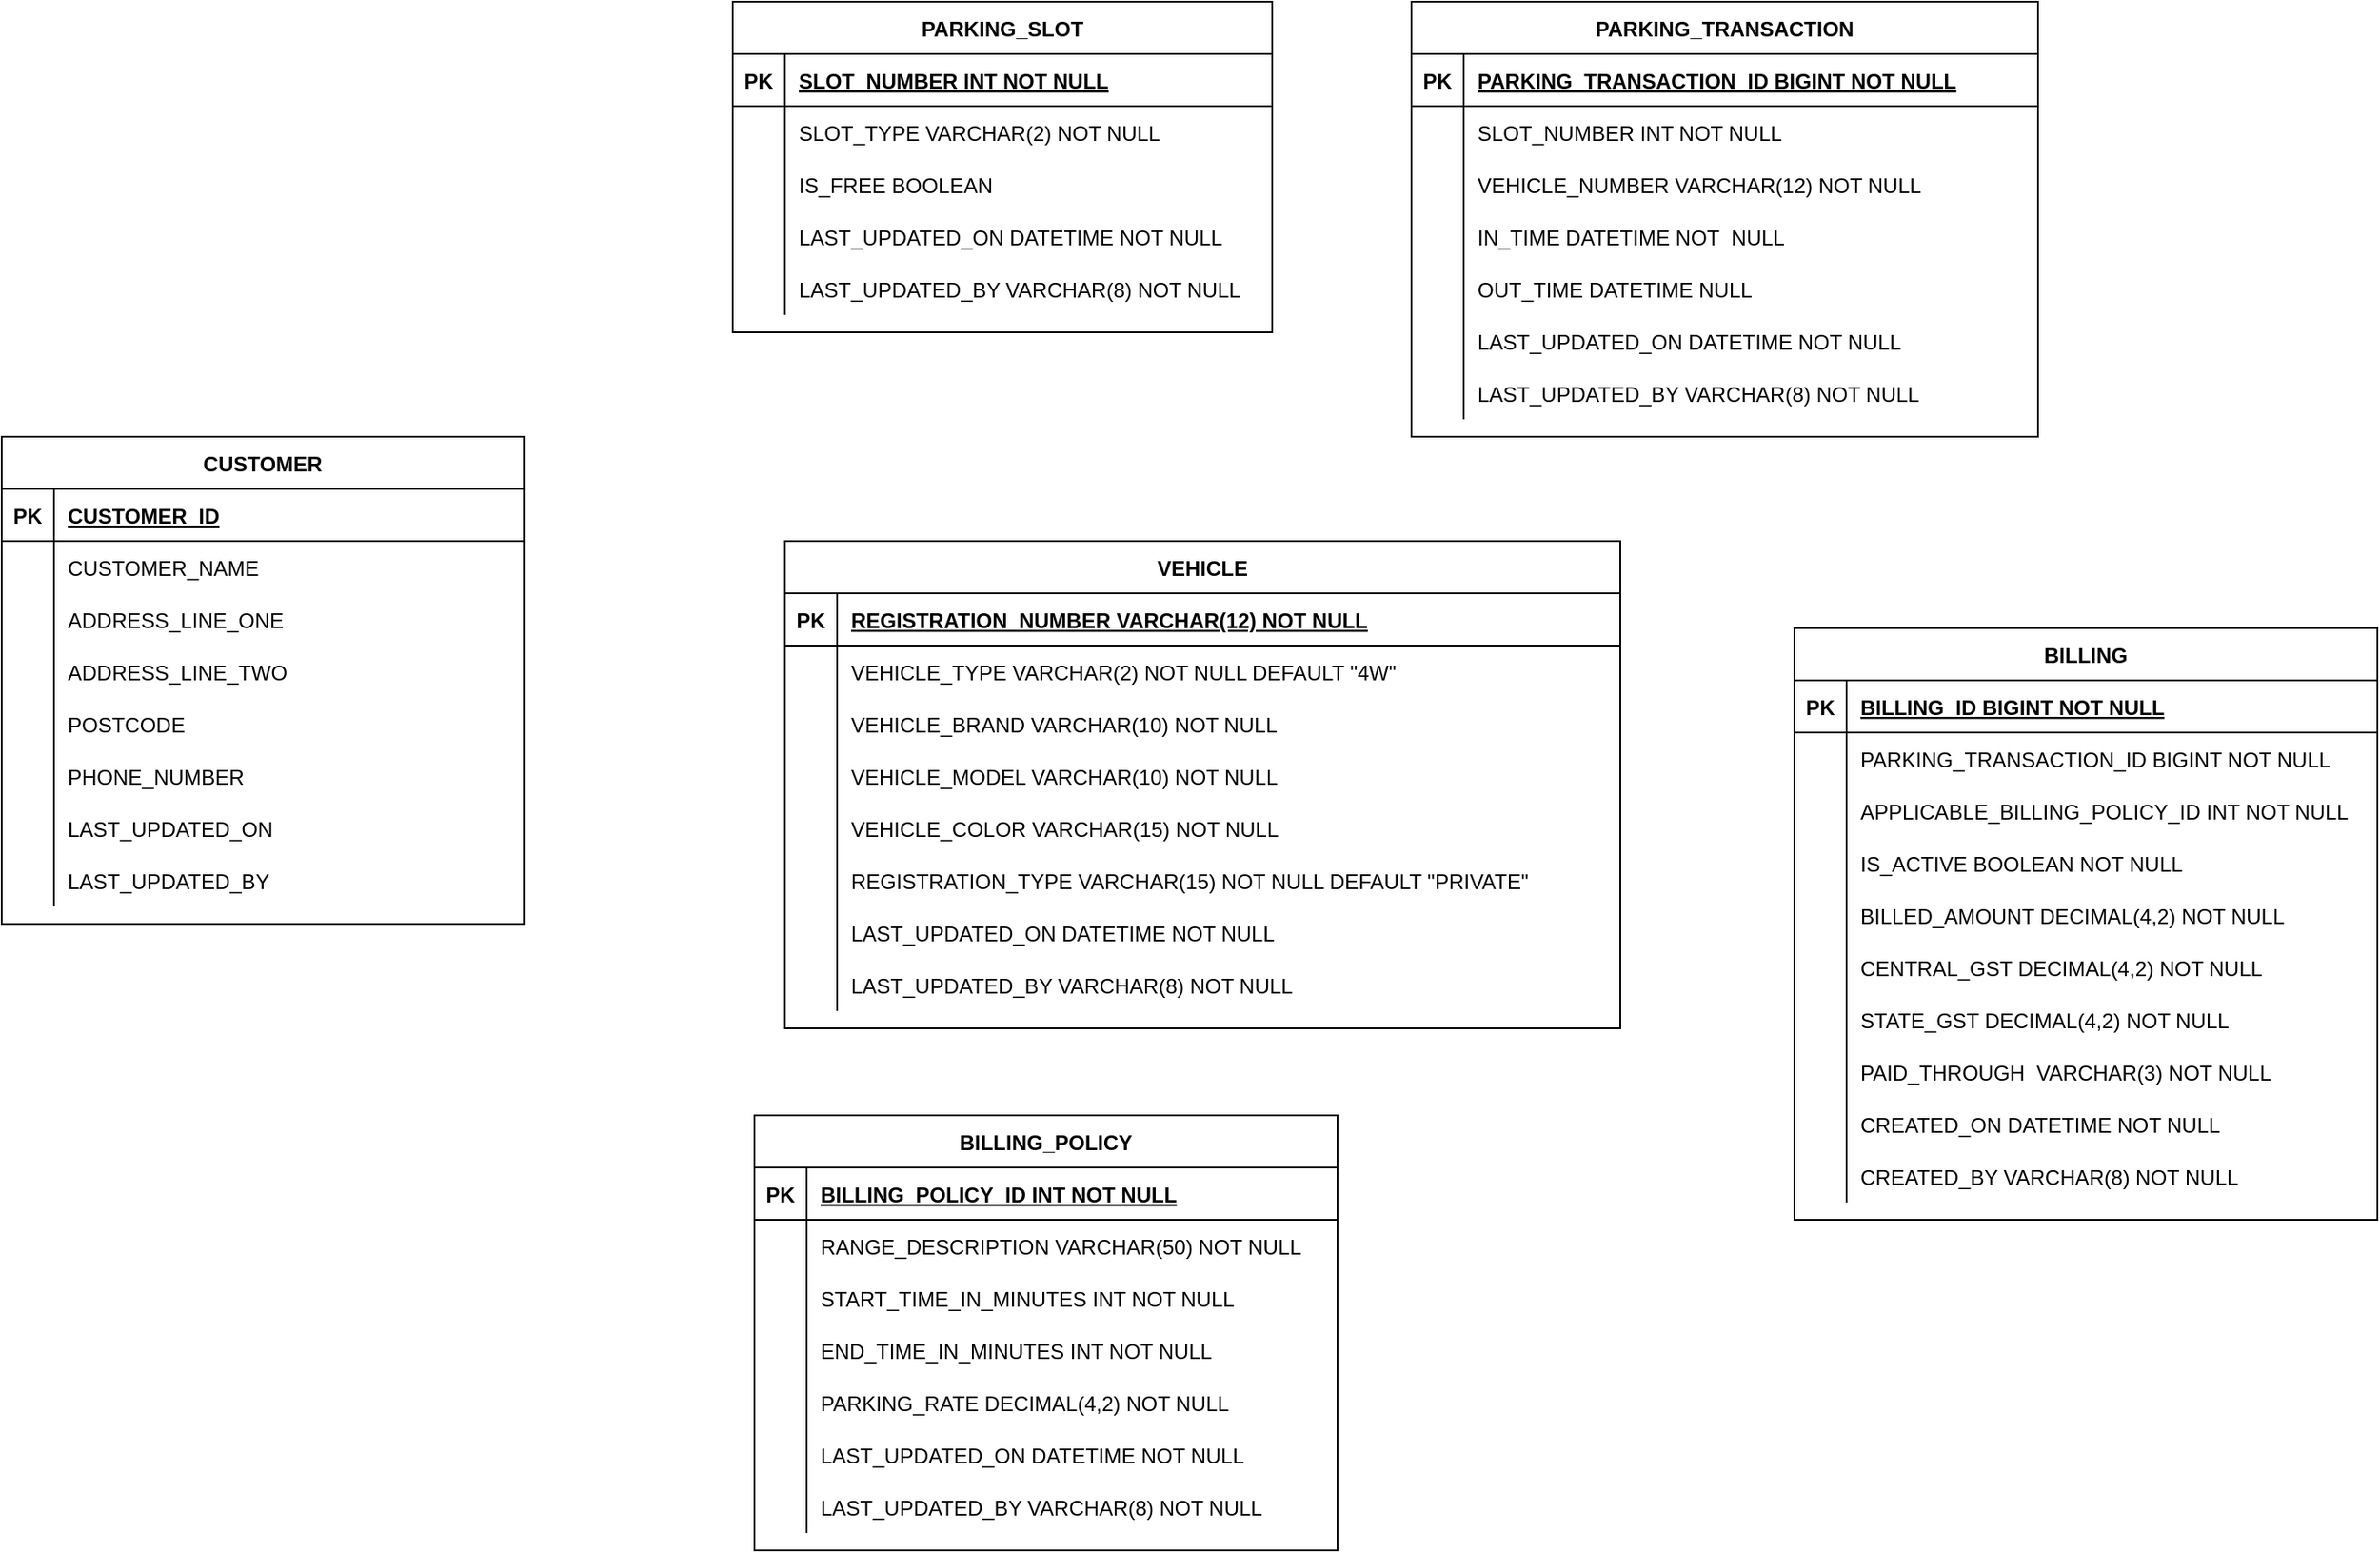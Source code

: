 <mxfile version="24.0.0" type="github" pages="12">
  <diagram id="R2lEEEUBdFMjLlhIrx00" name="Entity Diagram">
    <mxGraphModel dx="2284" dy="738" grid="1" gridSize="10" guides="1" tooltips="1" connect="1" arrows="1" fold="1" page="1" pageScale="1" pageWidth="850" pageHeight="1100" math="1" shadow="0" extFonts="Permanent Marker^https://fonts.googleapis.com/css?family=Permanent+Marker">
      <root>
        <mxCell id="0" />
        <mxCell id="1" parent="0" />
        <mxCell id="C-vyLk0tnHw3VtMMgP7b-2" value="PARKING_TRANSACTION" style="shape=table;startSize=30;container=1;collapsible=1;childLayout=tableLayout;fixedRows=1;rowLines=0;fontStyle=1;align=center;resizeLast=1;" parent="1" vertex="1">
          <mxGeometry x="450" y="120" width="360" height="250" as="geometry" />
        </mxCell>
        <mxCell id="C-vyLk0tnHw3VtMMgP7b-3" value="" style="shape=partialRectangle;collapsible=0;dropTarget=0;pointerEvents=0;fillColor=none;points=[[0,0.5],[1,0.5]];portConstraint=eastwest;top=0;left=0;right=0;bottom=1;" parent="C-vyLk0tnHw3VtMMgP7b-2" vertex="1">
          <mxGeometry y="30" width="360" height="30" as="geometry" />
        </mxCell>
        <mxCell id="C-vyLk0tnHw3VtMMgP7b-4" value="PK" style="shape=partialRectangle;overflow=hidden;connectable=0;fillColor=none;top=0;left=0;bottom=0;right=0;fontStyle=1;" parent="C-vyLk0tnHw3VtMMgP7b-3" vertex="1">
          <mxGeometry width="30" height="30" as="geometry">
            <mxRectangle width="30" height="30" as="alternateBounds" />
          </mxGeometry>
        </mxCell>
        <mxCell id="C-vyLk0tnHw3VtMMgP7b-5" value="PARKING_TRANSACTION_ID BIGINT NOT NULL " style="shape=partialRectangle;overflow=hidden;connectable=0;fillColor=none;top=0;left=0;bottom=0;right=0;align=left;spacingLeft=6;fontStyle=5;" parent="C-vyLk0tnHw3VtMMgP7b-3" vertex="1">
          <mxGeometry x="30" width="330" height="30" as="geometry">
            <mxRectangle width="330" height="30" as="alternateBounds" />
          </mxGeometry>
        </mxCell>
        <mxCell id="C-vyLk0tnHw3VtMMgP7b-6" value="" style="shape=partialRectangle;collapsible=0;dropTarget=0;pointerEvents=0;fillColor=none;points=[[0,0.5],[1,0.5]];portConstraint=eastwest;top=0;left=0;right=0;bottom=0;" parent="C-vyLk0tnHw3VtMMgP7b-2" vertex="1">
          <mxGeometry y="60" width="360" height="30" as="geometry" />
        </mxCell>
        <mxCell id="C-vyLk0tnHw3VtMMgP7b-7" value="" style="shape=partialRectangle;overflow=hidden;connectable=0;fillColor=none;top=0;left=0;bottom=0;right=0;" parent="C-vyLk0tnHw3VtMMgP7b-6" vertex="1">
          <mxGeometry width="30" height="30" as="geometry">
            <mxRectangle width="30" height="30" as="alternateBounds" />
          </mxGeometry>
        </mxCell>
        <mxCell id="C-vyLk0tnHw3VtMMgP7b-8" value="SLOT_NUMBER INT NOT NULL" style="shape=partialRectangle;overflow=hidden;connectable=0;fillColor=none;top=0;left=0;bottom=0;right=0;align=left;spacingLeft=6;" parent="C-vyLk0tnHw3VtMMgP7b-6" vertex="1">
          <mxGeometry x="30" width="330" height="30" as="geometry">
            <mxRectangle width="330" height="30" as="alternateBounds" />
          </mxGeometry>
        </mxCell>
        <mxCell id="C-vyLk0tnHw3VtMMgP7b-9" value="" style="shape=partialRectangle;collapsible=0;dropTarget=0;pointerEvents=0;fillColor=none;points=[[0,0.5],[1,0.5]];portConstraint=eastwest;top=0;left=0;right=0;bottom=0;" parent="C-vyLk0tnHw3VtMMgP7b-2" vertex="1">
          <mxGeometry y="90" width="360" height="30" as="geometry" />
        </mxCell>
        <mxCell id="C-vyLk0tnHw3VtMMgP7b-10" value="" style="shape=partialRectangle;overflow=hidden;connectable=0;fillColor=none;top=0;left=0;bottom=0;right=0;" parent="C-vyLk0tnHw3VtMMgP7b-9" vertex="1">
          <mxGeometry width="30" height="30" as="geometry">
            <mxRectangle width="30" height="30" as="alternateBounds" />
          </mxGeometry>
        </mxCell>
        <mxCell id="C-vyLk0tnHw3VtMMgP7b-11" value="VEHICLE_NUMBER VARCHAR(12) NOT NULL" style="shape=partialRectangle;overflow=hidden;connectable=0;fillColor=none;top=0;left=0;bottom=0;right=0;align=left;spacingLeft=6;" parent="C-vyLk0tnHw3VtMMgP7b-9" vertex="1">
          <mxGeometry x="30" width="330" height="30" as="geometry">
            <mxRectangle width="330" height="30" as="alternateBounds" />
          </mxGeometry>
        </mxCell>
        <mxCell id="mUUcwbQJLXH5a2ECCoWB-27" style="shape=partialRectangle;collapsible=0;dropTarget=0;pointerEvents=0;fillColor=none;points=[[0,0.5],[1,0.5]];portConstraint=eastwest;top=0;left=0;right=0;bottom=0;" parent="C-vyLk0tnHw3VtMMgP7b-2" vertex="1">
          <mxGeometry y="120" width="360" height="30" as="geometry" />
        </mxCell>
        <mxCell id="mUUcwbQJLXH5a2ECCoWB-28" style="shape=partialRectangle;overflow=hidden;connectable=0;fillColor=none;top=0;left=0;bottom=0;right=0;" parent="mUUcwbQJLXH5a2ECCoWB-27" vertex="1">
          <mxGeometry width="30" height="30" as="geometry">
            <mxRectangle width="30" height="30" as="alternateBounds" />
          </mxGeometry>
        </mxCell>
        <mxCell id="mUUcwbQJLXH5a2ECCoWB-29" value="IN_TIME DATETIME NOT  NULL" style="shape=partialRectangle;overflow=hidden;connectable=0;fillColor=none;top=0;left=0;bottom=0;right=0;align=left;spacingLeft=6;" parent="mUUcwbQJLXH5a2ECCoWB-27" vertex="1">
          <mxGeometry x="30" width="330" height="30" as="geometry">
            <mxRectangle width="330" height="30" as="alternateBounds" />
          </mxGeometry>
        </mxCell>
        <mxCell id="mUUcwbQJLXH5a2ECCoWB-24" style="shape=partialRectangle;collapsible=0;dropTarget=0;pointerEvents=0;fillColor=none;points=[[0,0.5],[1,0.5]];portConstraint=eastwest;top=0;left=0;right=0;bottom=0;" parent="C-vyLk0tnHw3VtMMgP7b-2" vertex="1">
          <mxGeometry y="150" width="360" height="30" as="geometry" />
        </mxCell>
        <mxCell id="mUUcwbQJLXH5a2ECCoWB-25" style="shape=partialRectangle;overflow=hidden;connectable=0;fillColor=none;top=0;left=0;bottom=0;right=0;" parent="mUUcwbQJLXH5a2ECCoWB-24" vertex="1">
          <mxGeometry width="30" height="30" as="geometry">
            <mxRectangle width="30" height="30" as="alternateBounds" />
          </mxGeometry>
        </mxCell>
        <mxCell id="mUUcwbQJLXH5a2ECCoWB-26" value="OUT_TIME DATETIME NULL" style="shape=partialRectangle;overflow=hidden;connectable=0;fillColor=none;top=0;left=0;bottom=0;right=0;align=left;spacingLeft=6;" parent="mUUcwbQJLXH5a2ECCoWB-24" vertex="1">
          <mxGeometry x="30" width="330" height="30" as="geometry">
            <mxRectangle width="330" height="30" as="alternateBounds" />
          </mxGeometry>
        </mxCell>
        <mxCell id="mUUcwbQJLXH5a2ECCoWB-42" style="shape=partialRectangle;collapsible=0;dropTarget=0;pointerEvents=0;fillColor=none;points=[[0,0.5],[1,0.5]];portConstraint=eastwest;top=0;left=0;right=0;bottom=0;" parent="C-vyLk0tnHw3VtMMgP7b-2" vertex="1">
          <mxGeometry y="180" width="360" height="30" as="geometry" />
        </mxCell>
        <mxCell id="mUUcwbQJLXH5a2ECCoWB-43" style="shape=partialRectangle;overflow=hidden;connectable=0;fillColor=none;top=0;left=0;bottom=0;right=0;" parent="mUUcwbQJLXH5a2ECCoWB-42" vertex="1">
          <mxGeometry width="30" height="30" as="geometry">
            <mxRectangle width="30" height="30" as="alternateBounds" />
          </mxGeometry>
        </mxCell>
        <mxCell id="mUUcwbQJLXH5a2ECCoWB-44" value="LAST_UPDATED_ON DATETIME NOT NULL" style="shape=partialRectangle;overflow=hidden;connectable=0;fillColor=none;top=0;left=0;bottom=0;right=0;align=left;spacingLeft=6;" parent="mUUcwbQJLXH5a2ECCoWB-42" vertex="1">
          <mxGeometry x="30" width="330" height="30" as="geometry">
            <mxRectangle width="330" height="30" as="alternateBounds" />
          </mxGeometry>
        </mxCell>
        <mxCell id="mUUcwbQJLXH5a2ECCoWB-45" style="shape=partialRectangle;collapsible=0;dropTarget=0;pointerEvents=0;fillColor=none;points=[[0,0.5],[1,0.5]];portConstraint=eastwest;top=0;left=0;right=0;bottom=0;" parent="C-vyLk0tnHw3VtMMgP7b-2" vertex="1">
          <mxGeometry y="210" width="360" height="30" as="geometry" />
        </mxCell>
        <mxCell id="mUUcwbQJLXH5a2ECCoWB-46" style="shape=partialRectangle;overflow=hidden;connectable=0;fillColor=none;top=0;left=0;bottom=0;right=0;" parent="mUUcwbQJLXH5a2ECCoWB-45" vertex="1">
          <mxGeometry width="30" height="30" as="geometry">
            <mxRectangle width="30" height="30" as="alternateBounds" />
          </mxGeometry>
        </mxCell>
        <mxCell id="mUUcwbQJLXH5a2ECCoWB-47" value="LAST_UPDATED_BY VARCHAR(8) NOT NULL" style="shape=partialRectangle;overflow=hidden;connectable=0;fillColor=none;top=0;left=0;bottom=0;right=0;align=left;spacingLeft=6;" parent="mUUcwbQJLXH5a2ECCoWB-45" vertex="1">
          <mxGeometry x="30" width="330" height="30" as="geometry">
            <mxRectangle width="330" height="30" as="alternateBounds" />
          </mxGeometry>
        </mxCell>
        <mxCell id="C-vyLk0tnHw3VtMMgP7b-13" value="BILLING" style="shape=table;startSize=30;container=1;collapsible=1;childLayout=tableLayout;fixedRows=1;rowLines=0;fontStyle=1;align=center;resizeLast=1;" parent="1" vertex="1">
          <mxGeometry x="670" y="480" width="335" height="340" as="geometry" />
        </mxCell>
        <mxCell id="C-vyLk0tnHw3VtMMgP7b-14" value="" style="shape=partialRectangle;collapsible=0;dropTarget=0;pointerEvents=0;fillColor=none;points=[[0,0.5],[1,0.5]];portConstraint=eastwest;top=0;left=0;right=0;bottom=1;" parent="C-vyLk0tnHw3VtMMgP7b-13" vertex="1">
          <mxGeometry y="30" width="335" height="30" as="geometry" />
        </mxCell>
        <mxCell id="C-vyLk0tnHw3VtMMgP7b-15" value="PK" style="shape=partialRectangle;overflow=hidden;connectable=0;fillColor=none;top=0;left=0;bottom=0;right=0;fontStyle=1;" parent="C-vyLk0tnHw3VtMMgP7b-14" vertex="1">
          <mxGeometry width="30" height="30" as="geometry">
            <mxRectangle width="30" height="30" as="alternateBounds" />
          </mxGeometry>
        </mxCell>
        <mxCell id="C-vyLk0tnHw3VtMMgP7b-16" value="BILLING_ID BIGINT NOT NULL " style="shape=partialRectangle;overflow=hidden;connectable=0;fillColor=none;top=0;left=0;bottom=0;right=0;align=left;spacingLeft=6;fontStyle=5;" parent="C-vyLk0tnHw3VtMMgP7b-14" vertex="1">
          <mxGeometry x="30" width="305" height="30" as="geometry">
            <mxRectangle width="305" height="30" as="alternateBounds" />
          </mxGeometry>
        </mxCell>
        <mxCell id="C-vyLk0tnHw3VtMMgP7b-17" value="" style="shape=partialRectangle;collapsible=0;dropTarget=0;pointerEvents=0;fillColor=none;points=[[0,0.5],[1,0.5]];portConstraint=eastwest;top=0;left=0;right=0;bottom=0;" parent="C-vyLk0tnHw3VtMMgP7b-13" vertex="1">
          <mxGeometry y="60" width="335" height="30" as="geometry" />
        </mxCell>
        <mxCell id="C-vyLk0tnHw3VtMMgP7b-18" value="" style="shape=partialRectangle;overflow=hidden;connectable=0;fillColor=none;top=0;left=0;bottom=0;right=0;" parent="C-vyLk0tnHw3VtMMgP7b-17" vertex="1">
          <mxGeometry width="30" height="30" as="geometry">
            <mxRectangle width="30" height="30" as="alternateBounds" />
          </mxGeometry>
        </mxCell>
        <mxCell id="C-vyLk0tnHw3VtMMgP7b-19" value="PARKING_TRANSACTION_ID BIGINT NOT NULL" style="shape=partialRectangle;overflow=hidden;connectable=0;fillColor=none;top=0;left=0;bottom=0;right=0;align=left;spacingLeft=6;" parent="C-vyLk0tnHw3VtMMgP7b-17" vertex="1">
          <mxGeometry x="30" width="305" height="30" as="geometry">
            <mxRectangle width="305" height="30" as="alternateBounds" />
          </mxGeometry>
        </mxCell>
        <mxCell id="C-vyLk0tnHw3VtMMgP7b-20" value="" style="shape=partialRectangle;collapsible=0;dropTarget=0;pointerEvents=0;fillColor=none;points=[[0,0.5],[1,0.5]];portConstraint=eastwest;top=0;left=0;right=0;bottom=0;" parent="C-vyLk0tnHw3VtMMgP7b-13" vertex="1">
          <mxGeometry y="90" width="335" height="30" as="geometry" />
        </mxCell>
        <mxCell id="C-vyLk0tnHw3VtMMgP7b-21" value="" style="shape=partialRectangle;overflow=hidden;connectable=0;fillColor=none;top=0;left=0;bottom=0;right=0;" parent="C-vyLk0tnHw3VtMMgP7b-20" vertex="1">
          <mxGeometry width="30" height="30" as="geometry">
            <mxRectangle width="30" height="30" as="alternateBounds" />
          </mxGeometry>
        </mxCell>
        <mxCell id="C-vyLk0tnHw3VtMMgP7b-22" value="APPLICABLE_BILLING_POLICY_ID INT NOT NULL" style="shape=partialRectangle;overflow=hidden;connectable=0;fillColor=none;top=0;left=0;bottom=0;right=0;align=left;spacingLeft=6;" parent="C-vyLk0tnHw3VtMMgP7b-20" vertex="1">
          <mxGeometry x="30" width="305" height="30" as="geometry">
            <mxRectangle width="305" height="30" as="alternateBounds" />
          </mxGeometry>
        </mxCell>
        <mxCell id="mUUcwbQJLXH5a2ECCoWB-98" style="shape=partialRectangle;collapsible=0;dropTarget=0;pointerEvents=0;fillColor=none;points=[[0,0.5],[1,0.5]];portConstraint=eastwest;top=0;left=0;right=0;bottom=0;" parent="C-vyLk0tnHw3VtMMgP7b-13" vertex="1">
          <mxGeometry y="120" width="335" height="30" as="geometry" />
        </mxCell>
        <mxCell id="mUUcwbQJLXH5a2ECCoWB-99" style="shape=partialRectangle;overflow=hidden;connectable=0;fillColor=none;top=0;left=0;bottom=0;right=0;" parent="mUUcwbQJLXH5a2ECCoWB-98" vertex="1">
          <mxGeometry width="30" height="30" as="geometry">
            <mxRectangle width="30" height="30" as="alternateBounds" />
          </mxGeometry>
        </mxCell>
        <mxCell id="mUUcwbQJLXH5a2ECCoWB-100" value="IS_ACTIVE BOOLEAN NOT NULL" style="shape=partialRectangle;overflow=hidden;connectable=0;fillColor=none;top=0;left=0;bottom=0;right=0;align=left;spacingLeft=6;" parent="mUUcwbQJLXH5a2ECCoWB-98" vertex="1">
          <mxGeometry x="30" width="305" height="30" as="geometry">
            <mxRectangle width="305" height="30" as="alternateBounds" />
          </mxGeometry>
        </mxCell>
        <mxCell id="mUUcwbQJLXH5a2ECCoWB-74" style="shape=partialRectangle;collapsible=0;dropTarget=0;pointerEvents=0;fillColor=none;points=[[0,0.5],[1,0.5]];portConstraint=eastwest;top=0;left=0;right=0;bottom=0;" parent="C-vyLk0tnHw3VtMMgP7b-13" vertex="1">
          <mxGeometry y="150" width="335" height="30" as="geometry" />
        </mxCell>
        <mxCell id="mUUcwbQJLXH5a2ECCoWB-75" style="shape=partialRectangle;overflow=hidden;connectable=0;fillColor=none;top=0;left=0;bottom=0;right=0;" parent="mUUcwbQJLXH5a2ECCoWB-74" vertex="1">
          <mxGeometry width="30" height="30" as="geometry">
            <mxRectangle width="30" height="30" as="alternateBounds" />
          </mxGeometry>
        </mxCell>
        <mxCell id="mUUcwbQJLXH5a2ECCoWB-76" value="BILLED_AMOUNT DECIMAL(4,2) NOT NULL" style="shape=partialRectangle;overflow=hidden;connectable=0;fillColor=none;top=0;left=0;bottom=0;right=0;align=left;spacingLeft=6;" parent="mUUcwbQJLXH5a2ECCoWB-74" vertex="1">
          <mxGeometry x="30" width="305" height="30" as="geometry">
            <mxRectangle width="305" height="30" as="alternateBounds" />
          </mxGeometry>
        </mxCell>
        <mxCell id="mUUcwbQJLXH5a2ECCoWB-77" style="shape=partialRectangle;collapsible=0;dropTarget=0;pointerEvents=0;fillColor=none;points=[[0,0.5],[1,0.5]];portConstraint=eastwest;top=0;left=0;right=0;bottom=0;" parent="C-vyLk0tnHw3VtMMgP7b-13" vertex="1">
          <mxGeometry y="180" width="335" height="30" as="geometry" />
        </mxCell>
        <mxCell id="mUUcwbQJLXH5a2ECCoWB-78" style="shape=partialRectangle;overflow=hidden;connectable=0;fillColor=none;top=0;left=0;bottom=0;right=0;" parent="mUUcwbQJLXH5a2ECCoWB-77" vertex="1">
          <mxGeometry width="30" height="30" as="geometry">
            <mxRectangle width="30" height="30" as="alternateBounds" />
          </mxGeometry>
        </mxCell>
        <mxCell id="mUUcwbQJLXH5a2ECCoWB-79" value="CENTRAL_GST DECIMAL(4,2) NOT NULL" style="shape=partialRectangle;overflow=hidden;connectable=0;fillColor=none;top=0;left=0;bottom=0;right=0;align=left;spacingLeft=6;" parent="mUUcwbQJLXH5a2ECCoWB-77" vertex="1">
          <mxGeometry x="30" width="305" height="30" as="geometry">
            <mxRectangle width="305" height="30" as="alternateBounds" />
          </mxGeometry>
        </mxCell>
        <mxCell id="mUUcwbQJLXH5a2ECCoWB-80" style="shape=partialRectangle;collapsible=0;dropTarget=0;pointerEvents=0;fillColor=none;points=[[0,0.5],[1,0.5]];portConstraint=eastwest;top=0;left=0;right=0;bottom=0;" parent="C-vyLk0tnHw3VtMMgP7b-13" vertex="1">
          <mxGeometry y="210" width="335" height="30" as="geometry" />
        </mxCell>
        <mxCell id="mUUcwbQJLXH5a2ECCoWB-81" style="shape=partialRectangle;overflow=hidden;connectable=0;fillColor=none;top=0;left=0;bottom=0;right=0;" parent="mUUcwbQJLXH5a2ECCoWB-80" vertex="1">
          <mxGeometry width="30" height="30" as="geometry">
            <mxRectangle width="30" height="30" as="alternateBounds" />
          </mxGeometry>
        </mxCell>
        <mxCell id="mUUcwbQJLXH5a2ECCoWB-82" value="STATE_GST DECIMAL(4,2) NOT NULL" style="shape=partialRectangle;overflow=hidden;connectable=0;fillColor=none;top=0;left=0;bottom=0;right=0;align=left;spacingLeft=6;" parent="mUUcwbQJLXH5a2ECCoWB-80" vertex="1">
          <mxGeometry x="30" width="305" height="30" as="geometry">
            <mxRectangle width="305" height="30" as="alternateBounds" />
          </mxGeometry>
        </mxCell>
        <mxCell id="mUUcwbQJLXH5a2ECCoWB-83" style="shape=partialRectangle;collapsible=0;dropTarget=0;pointerEvents=0;fillColor=none;points=[[0,0.5],[1,0.5]];portConstraint=eastwest;top=0;left=0;right=0;bottom=0;" parent="C-vyLk0tnHw3VtMMgP7b-13" vertex="1">
          <mxGeometry y="240" width="335" height="30" as="geometry" />
        </mxCell>
        <mxCell id="mUUcwbQJLXH5a2ECCoWB-84" style="shape=partialRectangle;overflow=hidden;connectable=0;fillColor=none;top=0;left=0;bottom=0;right=0;" parent="mUUcwbQJLXH5a2ECCoWB-83" vertex="1">
          <mxGeometry width="30" height="30" as="geometry">
            <mxRectangle width="30" height="30" as="alternateBounds" />
          </mxGeometry>
        </mxCell>
        <mxCell id="mUUcwbQJLXH5a2ECCoWB-85" value="PAID_THROUGH  VARCHAR(3) NOT NULL" style="shape=partialRectangle;overflow=hidden;connectable=0;fillColor=none;top=0;left=0;bottom=0;right=0;align=left;spacingLeft=6;" parent="mUUcwbQJLXH5a2ECCoWB-83" vertex="1">
          <mxGeometry x="30" width="305" height="30" as="geometry">
            <mxRectangle width="305" height="30" as="alternateBounds" />
          </mxGeometry>
        </mxCell>
        <mxCell id="mUUcwbQJLXH5a2ECCoWB-86" style="shape=partialRectangle;collapsible=0;dropTarget=0;pointerEvents=0;fillColor=none;points=[[0,0.5],[1,0.5]];portConstraint=eastwest;top=0;left=0;right=0;bottom=0;" parent="C-vyLk0tnHw3VtMMgP7b-13" vertex="1">
          <mxGeometry y="270" width="335" height="30" as="geometry" />
        </mxCell>
        <mxCell id="mUUcwbQJLXH5a2ECCoWB-87" style="shape=partialRectangle;overflow=hidden;connectable=0;fillColor=none;top=0;left=0;bottom=0;right=0;" parent="mUUcwbQJLXH5a2ECCoWB-86" vertex="1">
          <mxGeometry width="30" height="30" as="geometry">
            <mxRectangle width="30" height="30" as="alternateBounds" />
          </mxGeometry>
        </mxCell>
        <mxCell id="mUUcwbQJLXH5a2ECCoWB-88" value="CREATED_ON DATETIME NOT NULL" style="shape=partialRectangle;overflow=hidden;connectable=0;fillColor=none;top=0;left=0;bottom=0;right=0;align=left;spacingLeft=6;" parent="mUUcwbQJLXH5a2ECCoWB-86" vertex="1">
          <mxGeometry x="30" width="305" height="30" as="geometry">
            <mxRectangle width="305" height="30" as="alternateBounds" />
          </mxGeometry>
        </mxCell>
        <mxCell id="mUUcwbQJLXH5a2ECCoWB-95" style="shape=partialRectangle;collapsible=0;dropTarget=0;pointerEvents=0;fillColor=none;points=[[0,0.5],[1,0.5]];portConstraint=eastwest;top=0;left=0;right=0;bottom=0;" parent="C-vyLk0tnHw3VtMMgP7b-13" vertex="1">
          <mxGeometry y="300" width="335" height="30" as="geometry" />
        </mxCell>
        <mxCell id="mUUcwbQJLXH5a2ECCoWB-96" style="shape=partialRectangle;overflow=hidden;connectable=0;fillColor=none;top=0;left=0;bottom=0;right=0;" parent="mUUcwbQJLXH5a2ECCoWB-95" vertex="1">
          <mxGeometry width="30" height="30" as="geometry">
            <mxRectangle width="30" height="30" as="alternateBounds" />
          </mxGeometry>
        </mxCell>
        <mxCell id="mUUcwbQJLXH5a2ECCoWB-97" value="CREATED_BY VARCHAR(8) NOT NULL" style="shape=partialRectangle;overflow=hidden;connectable=0;fillColor=none;top=0;left=0;bottom=0;right=0;align=left;spacingLeft=6;" parent="mUUcwbQJLXH5a2ECCoWB-95" vertex="1">
          <mxGeometry x="30" width="305" height="30" as="geometry">
            <mxRectangle width="305" height="30" as="alternateBounds" />
          </mxGeometry>
        </mxCell>
        <mxCell id="C-vyLk0tnHw3VtMMgP7b-23" value="PARKING_SLOT" style="shape=table;startSize=30;container=1;collapsible=1;childLayout=tableLayout;fixedRows=1;rowLines=0;fontStyle=1;align=center;resizeLast=1;" parent="1" vertex="1">
          <mxGeometry x="60" y="120" width="310" height="190" as="geometry" />
        </mxCell>
        <mxCell id="C-vyLk0tnHw3VtMMgP7b-24" value="" style="shape=partialRectangle;collapsible=0;dropTarget=0;pointerEvents=0;fillColor=none;points=[[0,0.5],[1,0.5]];portConstraint=eastwest;top=0;left=0;right=0;bottom=1;" parent="C-vyLk0tnHw3VtMMgP7b-23" vertex="1">
          <mxGeometry y="30" width="310" height="30" as="geometry" />
        </mxCell>
        <mxCell id="C-vyLk0tnHw3VtMMgP7b-25" value="PK" style="shape=partialRectangle;overflow=hidden;connectable=0;fillColor=none;top=0;left=0;bottom=0;right=0;fontStyle=1;" parent="C-vyLk0tnHw3VtMMgP7b-24" vertex="1">
          <mxGeometry width="30" height="30" as="geometry">
            <mxRectangle width="30" height="30" as="alternateBounds" />
          </mxGeometry>
        </mxCell>
        <mxCell id="C-vyLk0tnHw3VtMMgP7b-26" value="SLOT_NUMBER INT NOT NULL " style="shape=partialRectangle;overflow=hidden;connectable=0;fillColor=none;top=0;left=0;bottom=0;right=0;align=left;spacingLeft=6;fontStyle=5;" parent="C-vyLk0tnHw3VtMMgP7b-24" vertex="1">
          <mxGeometry x="30" width="280" height="30" as="geometry">
            <mxRectangle width="280" height="30" as="alternateBounds" />
          </mxGeometry>
        </mxCell>
        <mxCell id="C-vyLk0tnHw3VtMMgP7b-27" value="" style="shape=partialRectangle;collapsible=0;dropTarget=0;pointerEvents=0;fillColor=none;points=[[0,0.5],[1,0.5]];portConstraint=eastwest;top=0;left=0;right=0;bottom=0;" parent="C-vyLk0tnHw3VtMMgP7b-23" vertex="1">
          <mxGeometry y="60" width="310" height="30" as="geometry" />
        </mxCell>
        <mxCell id="C-vyLk0tnHw3VtMMgP7b-28" value="" style="shape=partialRectangle;overflow=hidden;connectable=0;fillColor=none;top=0;left=0;bottom=0;right=0;" parent="C-vyLk0tnHw3VtMMgP7b-27" vertex="1">
          <mxGeometry width="30" height="30" as="geometry">
            <mxRectangle width="30" height="30" as="alternateBounds" />
          </mxGeometry>
        </mxCell>
        <mxCell id="C-vyLk0tnHw3VtMMgP7b-29" value="SLOT_TYPE VARCHAR(2) NOT NULL" style="shape=partialRectangle;overflow=hidden;connectable=0;fillColor=none;top=0;left=0;bottom=0;right=0;align=left;spacingLeft=6;" parent="C-vyLk0tnHw3VtMMgP7b-27" vertex="1">
          <mxGeometry x="30" width="280" height="30" as="geometry">
            <mxRectangle width="280" height="30" as="alternateBounds" />
          </mxGeometry>
        </mxCell>
        <mxCell id="mUUcwbQJLXH5a2ECCoWB-1" style="shape=partialRectangle;collapsible=0;dropTarget=0;pointerEvents=0;fillColor=none;points=[[0,0.5],[1,0.5]];portConstraint=eastwest;top=0;left=0;right=0;bottom=0;" parent="C-vyLk0tnHw3VtMMgP7b-23" vertex="1">
          <mxGeometry y="90" width="310" height="30" as="geometry" />
        </mxCell>
        <mxCell id="mUUcwbQJLXH5a2ECCoWB-2" style="shape=partialRectangle;overflow=hidden;connectable=0;fillColor=none;top=0;left=0;bottom=0;right=0;" parent="mUUcwbQJLXH5a2ECCoWB-1" vertex="1">
          <mxGeometry width="30" height="30" as="geometry">
            <mxRectangle width="30" height="30" as="alternateBounds" />
          </mxGeometry>
        </mxCell>
        <mxCell id="mUUcwbQJLXH5a2ECCoWB-3" value="IS_FREE BOOLEAN" style="shape=partialRectangle;overflow=hidden;connectable=0;fillColor=none;top=0;left=0;bottom=0;right=0;align=left;spacingLeft=6;" parent="mUUcwbQJLXH5a2ECCoWB-1" vertex="1">
          <mxGeometry x="30" width="280" height="30" as="geometry">
            <mxRectangle width="280" height="30" as="alternateBounds" />
          </mxGeometry>
        </mxCell>
        <mxCell id="mUUcwbQJLXH5a2ECCoWB-4" style="shape=partialRectangle;collapsible=0;dropTarget=0;pointerEvents=0;fillColor=none;points=[[0,0.5],[1,0.5]];portConstraint=eastwest;top=0;left=0;right=0;bottom=0;" parent="C-vyLk0tnHw3VtMMgP7b-23" vertex="1">
          <mxGeometry y="120" width="310" height="30" as="geometry" />
        </mxCell>
        <mxCell id="mUUcwbQJLXH5a2ECCoWB-5" style="shape=partialRectangle;overflow=hidden;connectable=0;fillColor=none;top=0;left=0;bottom=0;right=0;" parent="mUUcwbQJLXH5a2ECCoWB-4" vertex="1">
          <mxGeometry width="30" height="30" as="geometry">
            <mxRectangle width="30" height="30" as="alternateBounds" />
          </mxGeometry>
        </mxCell>
        <mxCell id="mUUcwbQJLXH5a2ECCoWB-6" value="LAST_UPDATED_ON DATETIME NOT NULL" style="shape=partialRectangle;overflow=hidden;connectable=0;fillColor=none;top=0;left=0;bottom=0;right=0;align=left;spacingLeft=6;" parent="mUUcwbQJLXH5a2ECCoWB-4" vertex="1">
          <mxGeometry x="30" width="280" height="30" as="geometry">
            <mxRectangle width="280" height="30" as="alternateBounds" />
          </mxGeometry>
        </mxCell>
        <mxCell id="mUUcwbQJLXH5a2ECCoWB-36" style="shape=partialRectangle;collapsible=0;dropTarget=0;pointerEvents=0;fillColor=none;points=[[0,0.5],[1,0.5]];portConstraint=eastwest;top=0;left=0;right=0;bottom=0;" parent="C-vyLk0tnHw3VtMMgP7b-23" vertex="1">
          <mxGeometry y="150" width="310" height="30" as="geometry" />
        </mxCell>
        <mxCell id="mUUcwbQJLXH5a2ECCoWB-37" style="shape=partialRectangle;overflow=hidden;connectable=0;fillColor=none;top=0;left=0;bottom=0;right=0;" parent="mUUcwbQJLXH5a2ECCoWB-36" vertex="1">
          <mxGeometry width="30" height="30" as="geometry">
            <mxRectangle width="30" height="30" as="alternateBounds" />
          </mxGeometry>
        </mxCell>
        <mxCell id="mUUcwbQJLXH5a2ECCoWB-38" value="LAST_UPDATED_BY VARCHAR(8) NOT NULL" style="shape=partialRectangle;overflow=hidden;connectable=0;fillColor=none;top=0;left=0;bottom=0;right=0;align=left;spacingLeft=6;" parent="mUUcwbQJLXH5a2ECCoWB-36" vertex="1">
          <mxGeometry x="30" width="280" height="30" as="geometry">
            <mxRectangle width="280" height="30" as="alternateBounds" />
          </mxGeometry>
        </mxCell>
        <mxCell id="mUUcwbQJLXH5a2ECCoWB-7" value="VEHICLE" style="shape=table;startSize=30;container=1;collapsible=1;childLayout=tableLayout;fixedRows=1;rowLines=0;fontStyle=1;align=center;resizeLast=1;" parent="1" vertex="1">
          <mxGeometry x="90" y="430" width="480" height="280" as="geometry" />
        </mxCell>
        <mxCell id="mUUcwbQJLXH5a2ECCoWB-8" value="" style="shape=partialRectangle;collapsible=0;dropTarget=0;pointerEvents=0;fillColor=none;points=[[0,0.5],[1,0.5]];portConstraint=eastwest;top=0;left=0;right=0;bottom=1;" parent="mUUcwbQJLXH5a2ECCoWB-7" vertex="1">
          <mxGeometry y="30" width="480" height="30" as="geometry" />
        </mxCell>
        <mxCell id="mUUcwbQJLXH5a2ECCoWB-9" value="PK" style="shape=partialRectangle;overflow=hidden;connectable=0;fillColor=none;top=0;left=0;bottom=0;right=0;fontStyle=1;" parent="mUUcwbQJLXH5a2ECCoWB-8" vertex="1">
          <mxGeometry width="30" height="30" as="geometry">
            <mxRectangle width="30" height="30" as="alternateBounds" />
          </mxGeometry>
        </mxCell>
        <mxCell id="mUUcwbQJLXH5a2ECCoWB-10" value="REGISTRATION_NUMBER VARCHAR(12) NOT NULL " style="shape=partialRectangle;overflow=hidden;connectable=0;fillColor=none;top=0;left=0;bottom=0;right=0;align=left;spacingLeft=6;fontStyle=5;" parent="mUUcwbQJLXH5a2ECCoWB-8" vertex="1">
          <mxGeometry x="30" width="450" height="30" as="geometry">
            <mxRectangle width="450" height="30" as="alternateBounds" />
          </mxGeometry>
        </mxCell>
        <mxCell id="mUUcwbQJLXH5a2ECCoWB-33" style="shape=partialRectangle;collapsible=0;dropTarget=0;pointerEvents=0;fillColor=none;points=[[0,0.5],[1,0.5]];portConstraint=eastwest;top=0;left=0;right=0;bottom=0;" parent="mUUcwbQJLXH5a2ECCoWB-7" vertex="1">
          <mxGeometry y="60" width="480" height="30" as="geometry" />
        </mxCell>
        <mxCell id="mUUcwbQJLXH5a2ECCoWB-34" style="shape=partialRectangle;overflow=hidden;connectable=0;fillColor=none;top=0;left=0;bottom=0;right=0;" parent="mUUcwbQJLXH5a2ECCoWB-33" vertex="1">
          <mxGeometry width="30" height="30" as="geometry">
            <mxRectangle width="30" height="30" as="alternateBounds" />
          </mxGeometry>
        </mxCell>
        <mxCell id="mUUcwbQJLXH5a2ECCoWB-35" value="VEHICLE_TYPE VARCHAR(2) NOT NULL DEFAULT &quot;4W&quot;" style="shape=partialRectangle;overflow=hidden;connectable=0;fillColor=none;top=0;left=0;bottom=0;right=0;align=left;spacingLeft=6;" parent="mUUcwbQJLXH5a2ECCoWB-33" vertex="1">
          <mxGeometry x="30" width="450" height="30" as="geometry">
            <mxRectangle width="450" height="30" as="alternateBounds" />
          </mxGeometry>
        </mxCell>
        <mxCell id="mUUcwbQJLXH5a2ECCoWB-11" value="" style="shape=partialRectangle;collapsible=0;dropTarget=0;pointerEvents=0;fillColor=none;points=[[0,0.5],[1,0.5]];portConstraint=eastwest;top=0;left=0;right=0;bottom=0;" parent="mUUcwbQJLXH5a2ECCoWB-7" vertex="1">
          <mxGeometry y="90" width="480" height="30" as="geometry" />
        </mxCell>
        <mxCell id="mUUcwbQJLXH5a2ECCoWB-12" value="" style="shape=partialRectangle;overflow=hidden;connectable=0;fillColor=none;top=0;left=0;bottom=0;right=0;" parent="mUUcwbQJLXH5a2ECCoWB-11" vertex="1">
          <mxGeometry width="30" height="30" as="geometry">
            <mxRectangle width="30" height="30" as="alternateBounds" />
          </mxGeometry>
        </mxCell>
        <mxCell id="mUUcwbQJLXH5a2ECCoWB-13" value="VEHICLE_BRAND VARCHAR(10) NOT NULL" style="shape=partialRectangle;overflow=hidden;connectable=0;fillColor=none;top=0;left=0;bottom=0;right=0;align=left;spacingLeft=6;" parent="mUUcwbQJLXH5a2ECCoWB-11" vertex="1">
          <mxGeometry x="30" width="450" height="30" as="geometry">
            <mxRectangle width="450" height="30" as="alternateBounds" />
          </mxGeometry>
        </mxCell>
        <mxCell id="mUUcwbQJLXH5a2ECCoWB-14" style="shape=partialRectangle;collapsible=0;dropTarget=0;pointerEvents=0;fillColor=none;points=[[0,0.5],[1,0.5]];portConstraint=eastwest;top=0;left=0;right=0;bottom=0;" parent="mUUcwbQJLXH5a2ECCoWB-7" vertex="1">
          <mxGeometry y="120" width="480" height="30" as="geometry" />
        </mxCell>
        <mxCell id="mUUcwbQJLXH5a2ECCoWB-15" style="shape=partialRectangle;overflow=hidden;connectable=0;fillColor=none;top=0;left=0;bottom=0;right=0;" parent="mUUcwbQJLXH5a2ECCoWB-14" vertex="1">
          <mxGeometry width="30" height="30" as="geometry">
            <mxRectangle width="30" height="30" as="alternateBounds" />
          </mxGeometry>
        </mxCell>
        <mxCell id="mUUcwbQJLXH5a2ECCoWB-16" value="VEHICLE_MODEL VARCHAR(10) NOT NULL" style="shape=partialRectangle;overflow=hidden;connectable=0;fillColor=none;top=0;left=0;bottom=0;right=0;align=left;spacingLeft=6;" parent="mUUcwbQJLXH5a2ECCoWB-14" vertex="1">
          <mxGeometry x="30" width="450" height="30" as="geometry">
            <mxRectangle width="450" height="30" as="alternateBounds" />
          </mxGeometry>
        </mxCell>
        <mxCell id="mUUcwbQJLXH5a2ECCoWB-21" style="shape=partialRectangle;collapsible=0;dropTarget=0;pointerEvents=0;fillColor=none;points=[[0,0.5],[1,0.5]];portConstraint=eastwest;top=0;left=0;right=0;bottom=0;" parent="mUUcwbQJLXH5a2ECCoWB-7" vertex="1">
          <mxGeometry y="150" width="480" height="30" as="geometry" />
        </mxCell>
        <mxCell id="mUUcwbQJLXH5a2ECCoWB-22" style="shape=partialRectangle;overflow=hidden;connectable=0;fillColor=none;top=0;left=0;bottom=0;right=0;" parent="mUUcwbQJLXH5a2ECCoWB-21" vertex="1">
          <mxGeometry width="30" height="30" as="geometry">
            <mxRectangle width="30" height="30" as="alternateBounds" />
          </mxGeometry>
        </mxCell>
        <mxCell id="mUUcwbQJLXH5a2ECCoWB-23" value="VEHICLE_COLOR VARCHAR(15) NOT NULL" style="shape=partialRectangle;overflow=hidden;connectable=0;fillColor=none;top=0;left=0;bottom=0;right=0;align=left;spacingLeft=6;" parent="mUUcwbQJLXH5a2ECCoWB-21" vertex="1">
          <mxGeometry x="30" width="450" height="30" as="geometry">
            <mxRectangle width="450" height="30" as="alternateBounds" />
          </mxGeometry>
        </mxCell>
        <mxCell id="mUUcwbQJLXH5a2ECCoWB-17" style="shape=partialRectangle;collapsible=0;dropTarget=0;pointerEvents=0;fillColor=none;points=[[0,0.5],[1,0.5]];portConstraint=eastwest;top=0;left=0;right=0;bottom=0;" parent="mUUcwbQJLXH5a2ECCoWB-7" vertex="1">
          <mxGeometry y="180" width="480" height="30" as="geometry" />
        </mxCell>
        <mxCell id="mUUcwbQJLXH5a2ECCoWB-18" style="shape=partialRectangle;overflow=hidden;connectable=0;fillColor=none;top=0;left=0;bottom=0;right=0;" parent="mUUcwbQJLXH5a2ECCoWB-17" vertex="1">
          <mxGeometry width="30" height="30" as="geometry">
            <mxRectangle width="30" height="30" as="alternateBounds" />
          </mxGeometry>
        </mxCell>
        <mxCell id="mUUcwbQJLXH5a2ECCoWB-19" value="REGISTRATION_TYPE VARCHAR(15) NOT NULL DEFAULT &quot;PRIVATE&quot;" style="shape=partialRectangle;overflow=hidden;connectable=0;fillColor=none;top=0;left=0;bottom=0;right=0;align=left;spacingLeft=6;" parent="mUUcwbQJLXH5a2ECCoWB-17" vertex="1">
          <mxGeometry x="30" width="450" height="30" as="geometry">
            <mxRectangle width="450" height="30" as="alternateBounds" />
          </mxGeometry>
        </mxCell>
        <mxCell id="mUUcwbQJLXH5a2ECCoWB-51" style="shape=partialRectangle;collapsible=0;dropTarget=0;pointerEvents=0;fillColor=none;points=[[0,0.5],[1,0.5]];portConstraint=eastwest;top=0;left=0;right=0;bottom=0;" parent="mUUcwbQJLXH5a2ECCoWB-7" vertex="1">
          <mxGeometry y="210" width="480" height="30" as="geometry" />
        </mxCell>
        <mxCell id="mUUcwbQJLXH5a2ECCoWB-52" style="shape=partialRectangle;overflow=hidden;connectable=0;fillColor=none;top=0;left=0;bottom=0;right=0;" parent="mUUcwbQJLXH5a2ECCoWB-51" vertex="1">
          <mxGeometry width="30" height="30" as="geometry">
            <mxRectangle width="30" height="30" as="alternateBounds" />
          </mxGeometry>
        </mxCell>
        <mxCell id="mUUcwbQJLXH5a2ECCoWB-53" value="LAST_UPDATED_ON DATETIME NOT NULL" style="shape=partialRectangle;overflow=hidden;connectable=0;fillColor=none;top=0;left=0;bottom=0;right=0;align=left;spacingLeft=6;" parent="mUUcwbQJLXH5a2ECCoWB-51" vertex="1">
          <mxGeometry x="30" width="450" height="30" as="geometry">
            <mxRectangle width="450" height="30" as="alternateBounds" />
          </mxGeometry>
        </mxCell>
        <mxCell id="mUUcwbQJLXH5a2ECCoWB-48" style="shape=partialRectangle;collapsible=0;dropTarget=0;pointerEvents=0;fillColor=none;points=[[0,0.5],[1,0.5]];portConstraint=eastwest;top=0;left=0;right=0;bottom=0;" parent="mUUcwbQJLXH5a2ECCoWB-7" vertex="1">
          <mxGeometry y="240" width="480" height="30" as="geometry" />
        </mxCell>
        <mxCell id="mUUcwbQJLXH5a2ECCoWB-49" style="shape=partialRectangle;overflow=hidden;connectable=0;fillColor=none;top=0;left=0;bottom=0;right=0;" parent="mUUcwbQJLXH5a2ECCoWB-48" vertex="1">
          <mxGeometry width="30" height="30" as="geometry">
            <mxRectangle width="30" height="30" as="alternateBounds" />
          </mxGeometry>
        </mxCell>
        <mxCell id="mUUcwbQJLXH5a2ECCoWB-50" value="LAST_UPDATED_BY VARCHAR(8) NOT NULL" style="shape=partialRectangle;overflow=hidden;connectable=0;fillColor=none;top=0;left=0;bottom=0;right=0;align=left;spacingLeft=6;" parent="mUUcwbQJLXH5a2ECCoWB-48" vertex="1">
          <mxGeometry x="30" width="450" height="30" as="geometry">
            <mxRectangle width="450" height="30" as="alternateBounds" />
          </mxGeometry>
        </mxCell>
        <mxCell id="mUUcwbQJLXH5a2ECCoWB-57" value="BILLING_POLICY" style="shape=table;startSize=30;container=1;collapsible=1;childLayout=tableLayout;fixedRows=1;rowLines=0;fontStyle=1;align=center;resizeLast=1;" parent="1" vertex="1">
          <mxGeometry x="72.5" y="760" width="335" height="250" as="geometry" />
        </mxCell>
        <mxCell id="mUUcwbQJLXH5a2ECCoWB-58" value="" style="shape=partialRectangle;collapsible=0;dropTarget=0;pointerEvents=0;fillColor=none;points=[[0,0.5],[1,0.5]];portConstraint=eastwest;top=0;left=0;right=0;bottom=1;" parent="mUUcwbQJLXH5a2ECCoWB-57" vertex="1">
          <mxGeometry y="30" width="335" height="30" as="geometry" />
        </mxCell>
        <mxCell id="mUUcwbQJLXH5a2ECCoWB-59" value="PK" style="shape=partialRectangle;overflow=hidden;connectable=0;fillColor=none;top=0;left=0;bottom=0;right=0;fontStyle=1;" parent="mUUcwbQJLXH5a2ECCoWB-58" vertex="1">
          <mxGeometry width="30" height="30" as="geometry">
            <mxRectangle width="30" height="30" as="alternateBounds" />
          </mxGeometry>
        </mxCell>
        <mxCell id="mUUcwbQJLXH5a2ECCoWB-60" value="BILLING_POLICY_ID INT NOT NULL " style="shape=partialRectangle;overflow=hidden;connectable=0;fillColor=none;top=0;left=0;bottom=0;right=0;align=left;spacingLeft=6;fontStyle=5;" parent="mUUcwbQJLXH5a2ECCoWB-58" vertex="1">
          <mxGeometry x="30" width="305" height="30" as="geometry">
            <mxRectangle width="305" height="30" as="alternateBounds" />
          </mxGeometry>
        </mxCell>
        <mxCell id="mUUcwbQJLXH5a2ECCoWB-70" style="shape=partialRectangle;collapsible=0;dropTarget=0;pointerEvents=0;fillColor=none;points=[[0,0.5],[1,0.5]];portConstraint=eastwest;top=0;left=0;right=0;bottom=0;" parent="mUUcwbQJLXH5a2ECCoWB-57" vertex="1">
          <mxGeometry y="60" width="335" height="30" as="geometry" />
        </mxCell>
        <mxCell id="mUUcwbQJLXH5a2ECCoWB-71" style="shape=partialRectangle;overflow=hidden;connectable=0;fillColor=none;top=0;left=0;bottom=0;right=0;" parent="mUUcwbQJLXH5a2ECCoWB-70" vertex="1">
          <mxGeometry width="30" height="30" as="geometry">
            <mxRectangle width="30" height="30" as="alternateBounds" />
          </mxGeometry>
        </mxCell>
        <mxCell id="mUUcwbQJLXH5a2ECCoWB-72" value="RANGE_DESCRIPTION VARCHAR(50) NOT NULL" style="shape=partialRectangle;overflow=hidden;connectable=0;fillColor=none;top=0;left=0;bottom=0;right=0;align=left;spacingLeft=6;" parent="mUUcwbQJLXH5a2ECCoWB-70" vertex="1">
          <mxGeometry x="30" width="305" height="30" as="geometry">
            <mxRectangle width="305" height="30" as="alternateBounds" />
          </mxGeometry>
        </mxCell>
        <mxCell id="mUUcwbQJLXH5a2ECCoWB-61" value="" style="shape=partialRectangle;collapsible=0;dropTarget=0;pointerEvents=0;fillColor=none;points=[[0,0.5],[1,0.5]];portConstraint=eastwest;top=0;left=0;right=0;bottom=0;" parent="mUUcwbQJLXH5a2ECCoWB-57" vertex="1">
          <mxGeometry y="90" width="335" height="30" as="geometry" />
        </mxCell>
        <mxCell id="mUUcwbQJLXH5a2ECCoWB-62" value="" style="shape=partialRectangle;overflow=hidden;connectable=0;fillColor=none;top=0;left=0;bottom=0;right=0;" parent="mUUcwbQJLXH5a2ECCoWB-61" vertex="1">
          <mxGeometry width="30" height="30" as="geometry">
            <mxRectangle width="30" height="30" as="alternateBounds" />
          </mxGeometry>
        </mxCell>
        <mxCell id="mUUcwbQJLXH5a2ECCoWB-63" value="START_TIME_IN_MINUTES INT NOT NULL" style="shape=partialRectangle;overflow=hidden;connectable=0;fillColor=none;top=0;left=0;bottom=0;right=0;align=left;spacingLeft=6;" parent="mUUcwbQJLXH5a2ECCoWB-61" vertex="1">
          <mxGeometry x="30" width="305" height="30" as="geometry">
            <mxRectangle width="305" height="30" as="alternateBounds" />
          </mxGeometry>
        </mxCell>
        <mxCell id="mUUcwbQJLXH5a2ECCoWB-64" value="" style="shape=partialRectangle;collapsible=0;dropTarget=0;pointerEvents=0;fillColor=none;points=[[0,0.5],[1,0.5]];portConstraint=eastwest;top=0;left=0;right=0;bottom=0;" parent="mUUcwbQJLXH5a2ECCoWB-57" vertex="1">
          <mxGeometry y="120" width="335" height="30" as="geometry" />
        </mxCell>
        <mxCell id="mUUcwbQJLXH5a2ECCoWB-65" value="" style="shape=partialRectangle;overflow=hidden;connectable=0;fillColor=none;top=0;left=0;bottom=0;right=0;" parent="mUUcwbQJLXH5a2ECCoWB-64" vertex="1">
          <mxGeometry width="30" height="30" as="geometry">
            <mxRectangle width="30" height="30" as="alternateBounds" />
          </mxGeometry>
        </mxCell>
        <mxCell id="mUUcwbQJLXH5a2ECCoWB-66" value="END_TIME_IN_MINUTES INT NOT NULL" style="shape=partialRectangle;overflow=hidden;connectable=0;fillColor=none;top=0;left=0;bottom=0;right=0;align=left;spacingLeft=6;" parent="mUUcwbQJLXH5a2ECCoWB-64" vertex="1">
          <mxGeometry x="30" width="305" height="30" as="geometry">
            <mxRectangle width="305" height="30" as="alternateBounds" />
          </mxGeometry>
        </mxCell>
        <mxCell id="mUUcwbQJLXH5a2ECCoWB-67" style="shape=partialRectangle;collapsible=0;dropTarget=0;pointerEvents=0;fillColor=none;points=[[0,0.5],[1,0.5]];portConstraint=eastwest;top=0;left=0;right=0;bottom=0;" parent="mUUcwbQJLXH5a2ECCoWB-57" vertex="1">
          <mxGeometry y="150" width="335" height="30" as="geometry" />
        </mxCell>
        <mxCell id="mUUcwbQJLXH5a2ECCoWB-68" style="shape=partialRectangle;overflow=hidden;connectable=0;fillColor=none;top=0;left=0;bottom=0;right=0;" parent="mUUcwbQJLXH5a2ECCoWB-67" vertex="1">
          <mxGeometry width="30" height="30" as="geometry">
            <mxRectangle width="30" height="30" as="alternateBounds" />
          </mxGeometry>
        </mxCell>
        <mxCell id="mUUcwbQJLXH5a2ECCoWB-69" value="PARKING_RATE DECIMAL(4,2) NOT NULL" style="shape=partialRectangle;overflow=hidden;connectable=0;fillColor=none;top=0;left=0;bottom=0;right=0;align=left;spacingLeft=6;" parent="mUUcwbQJLXH5a2ECCoWB-67" vertex="1">
          <mxGeometry x="30" width="305" height="30" as="geometry">
            <mxRectangle width="305" height="30" as="alternateBounds" />
          </mxGeometry>
        </mxCell>
        <mxCell id="mUUcwbQJLXH5a2ECCoWB-92" style="shape=partialRectangle;collapsible=0;dropTarget=0;pointerEvents=0;fillColor=none;points=[[0,0.5],[1,0.5]];portConstraint=eastwest;top=0;left=0;right=0;bottom=0;" parent="mUUcwbQJLXH5a2ECCoWB-57" vertex="1">
          <mxGeometry y="180" width="335" height="30" as="geometry" />
        </mxCell>
        <mxCell id="mUUcwbQJLXH5a2ECCoWB-93" style="shape=partialRectangle;overflow=hidden;connectable=0;fillColor=none;top=0;left=0;bottom=0;right=0;" parent="mUUcwbQJLXH5a2ECCoWB-92" vertex="1">
          <mxGeometry width="30" height="30" as="geometry">
            <mxRectangle width="30" height="30" as="alternateBounds" />
          </mxGeometry>
        </mxCell>
        <mxCell id="mUUcwbQJLXH5a2ECCoWB-94" value="LAST_UPDATED_ON DATETIME NOT NULL" style="shape=partialRectangle;overflow=hidden;connectable=0;fillColor=none;top=0;left=0;bottom=0;right=0;align=left;spacingLeft=6;" parent="mUUcwbQJLXH5a2ECCoWB-92" vertex="1">
          <mxGeometry x="30" width="305" height="30" as="geometry">
            <mxRectangle width="305" height="30" as="alternateBounds" />
          </mxGeometry>
        </mxCell>
        <mxCell id="mUUcwbQJLXH5a2ECCoWB-89" style="shape=partialRectangle;collapsible=0;dropTarget=0;pointerEvents=0;fillColor=none;points=[[0,0.5],[1,0.5]];portConstraint=eastwest;top=0;left=0;right=0;bottom=0;" parent="mUUcwbQJLXH5a2ECCoWB-57" vertex="1">
          <mxGeometry y="210" width="335" height="30" as="geometry" />
        </mxCell>
        <mxCell id="mUUcwbQJLXH5a2ECCoWB-90" style="shape=partialRectangle;overflow=hidden;connectable=0;fillColor=none;top=0;left=0;bottom=0;right=0;" parent="mUUcwbQJLXH5a2ECCoWB-89" vertex="1">
          <mxGeometry width="30" height="30" as="geometry">
            <mxRectangle width="30" height="30" as="alternateBounds" />
          </mxGeometry>
        </mxCell>
        <mxCell id="mUUcwbQJLXH5a2ECCoWB-91" value="LAST_UPDATED_BY VARCHAR(8) NOT NULL" style="shape=partialRectangle;overflow=hidden;connectable=0;fillColor=none;top=0;left=0;bottom=0;right=0;align=left;spacingLeft=6;" parent="mUUcwbQJLXH5a2ECCoWB-89" vertex="1">
          <mxGeometry x="30" width="305" height="30" as="geometry">
            <mxRectangle width="305" height="30" as="alternateBounds" />
          </mxGeometry>
        </mxCell>
        <mxCell id="vxTNMSFBzglP_a3HdFTM-1" value="CUSTOMER" style="shape=table;startSize=30;container=1;collapsible=1;childLayout=tableLayout;fixedRows=1;rowLines=0;fontStyle=1;align=center;resizeLast=1;" parent="1" vertex="1">
          <mxGeometry x="-360" y="370" width="300" height="280" as="geometry" />
        </mxCell>
        <mxCell id="vxTNMSFBzglP_a3HdFTM-2" value="" style="shape=partialRectangle;collapsible=0;dropTarget=0;pointerEvents=0;fillColor=none;points=[[0,0.5],[1,0.5]];portConstraint=eastwest;top=0;left=0;right=0;bottom=1;" parent="vxTNMSFBzglP_a3HdFTM-1" vertex="1">
          <mxGeometry y="30" width="300" height="30" as="geometry" />
        </mxCell>
        <mxCell id="vxTNMSFBzglP_a3HdFTM-3" value="PK" style="shape=partialRectangle;overflow=hidden;connectable=0;fillColor=none;top=0;left=0;bottom=0;right=0;fontStyle=1;" parent="vxTNMSFBzglP_a3HdFTM-2" vertex="1">
          <mxGeometry width="30" height="30" as="geometry">
            <mxRectangle width="30" height="30" as="alternateBounds" />
          </mxGeometry>
        </mxCell>
        <mxCell id="vxTNMSFBzglP_a3HdFTM-4" value="CUSTOMER_ID" style="shape=partialRectangle;overflow=hidden;connectable=0;fillColor=none;top=0;left=0;bottom=0;right=0;align=left;spacingLeft=6;fontStyle=5;" parent="vxTNMSFBzglP_a3HdFTM-2" vertex="1">
          <mxGeometry x="30" width="270" height="30" as="geometry">
            <mxRectangle width="270" height="30" as="alternateBounds" />
          </mxGeometry>
        </mxCell>
        <mxCell id="vxTNMSFBzglP_a3HdFTM-5" style="shape=partialRectangle;collapsible=0;dropTarget=0;pointerEvents=0;fillColor=none;points=[[0,0.5],[1,0.5]];portConstraint=eastwest;top=0;left=0;right=0;bottom=0;" parent="vxTNMSFBzglP_a3HdFTM-1" vertex="1">
          <mxGeometry y="60" width="300" height="30" as="geometry" />
        </mxCell>
        <mxCell id="vxTNMSFBzglP_a3HdFTM-6" style="shape=partialRectangle;overflow=hidden;connectable=0;fillColor=none;top=0;left=0;bottom=0;right=0;" parent="vxTNMSFBzglP_a3HdFTM-5" vertex="1">
          <mxGeometry width="30" height="30" as="geometry">
            <mxRectangle width="30" height="30" as="alternateBounds" />
          </mxGeometry>
        </mxCell>
        <mxCell id="vxTNMSFBzglP_a3HdFTM-7" value="CUSTOMER_NAME" style="shape=partialRectangle;overflow=hidden;connectable=0;fillColor=none;top=0;left=0;bottom=0;right=0;align=left;spacingLeft=6;" parent="vxTNMSFBzglP_a3HdFTM-5" vertex="1">
          <mxGeometry x="30" width="270" height="30" as="geometry">
            <mxRectangle width="270" height="30" as="alternateBounds" />
          </mxGeometry>
        </mxCell>
        <mxCell id="vxTNMSFBzglP_a3HdFTM-8" value="" style="shape=partialRectangle;collapsible=0;dropTarget=0;pointerEvents=0;fillColor=none;points=[[0,0.5],[1,0.5]];portConstraint=eastwest;top=0;left=0;right=0;bottom=0;" parent="vxTNMSFBzglP_a3HdFTM-1" vertex="1">
          <mxGeometry y="90" width="300" height="30" as="geometry" />
        </mxCell>
        <mxCell id="vxTNMSFBzglP_a3HdFTM-9" value="" style="shape=partialRectangle;overflow=hidden;connectable=0;fillColor=none;top=0;left=0;bottom=0;right=0;" parent="vxTNMSFBzglP_a3HdFTM-8" vertex="1">
          <mxGeometry width="30" height="30" as="geometry">
            <mxRectangle width="30" height="30" as="alternateBounds" />
          </mxGeometry>
        </mxCell>
        <mxCell id="vxTNMSFBzglP_a3HdFTM-10" value="ADDRESS_LINE_ONE" style="shape=partialRectangle;overflow=hidden;connectable=0;fillColor=none;top=0;left=0;bottom=0;right=0;align=left;spacingLeft=6;" parent="vxTNMSFBzglP_a3HdFTM-8" vertex="1">
          <mxGeometry x="30" width="270" height="30" as="geometry">
            <mxRectangle width="270" height="30" as="alternateBounds" />
          </mxGeometry>
        </mxCell>
        <mxCell id="vxTNMSFBzglP_a3HdFTM-11" style="shape=partialRectangle;collapsible=0;dropTarget=0;pointerEvents=0;fillColor=none;points=[[0,0.5],[1,0.5]];portConstraint=eastwest;top=0;left=0;right=0;bottom=0;" parent="vxTNMSFBzglP_a3HdFTM-1" vertex="1">
          <mxGeometry y="120" width="300" height="30" as="geometry" />
        </mxCell>
        <mxCell id="vxTNMSFBzglP_a3HdFTM-12" style="shape=partialRectangle;overflow=hidden;connectable=0;fillColor=none;top=0;left=0;bottom=0;right=0;" parent="vxTNMSFBzglP_a3HdFTM-11" vertex="1">
          <mxGeometry width="30" height="30" as="geometry">
            <mxRectangle width="30" height="30" as="alternateBounds" />
          </mxGeometry>
        </mxCell>
        <mxCell id="vxTNMSFBzglP_a3HdFTM-13" value="ADDRESS_LINE_TWO" style="shape=partialRectangle;overflow=hidden;connectable=0;fillColor=none;top=0;left=0;bottom=0;right=0;align=left;spacingLeft=6;" parent="vxTNMSFBzglP_a3HdFTM-11" vertex="1">
          <mxGeometry x="30" width="270" height="30" as="geometry">
            <mxRectangle width="270" height="30" as="alternateBounds" />
          </mxGeometry>
        </mxCell>
        <mxCell id="vxTNMSFBzglP_a3HdFTM-14" style="shape=partialRectangle;collapsible=0;dropTarget=0;pointerEvents=0;fillColor=none;points=[[0,0.5],[1,0.5]];portConstraint=eastwest;top=0;left=0;right=0;bottom=0;" parent="vxTNMSFBzglP_a3HdFTM-1" vertex="1">
          <mxGeometry y="150" width="300" height="30" as="geometry" />
        </mxCell>
        <mxCell id="vxTNMSFBzglP_a3HdFTM-15" style="shape=partialRectangle;overflow=hidden;connectable=0;fillColor=none;top=0;left=0;bottom=0;right=0;" parent="vxTNMSFBzglP_a3HdFTM-14" vertex="1">
          <mxGeometry width="30" height="30" as="geometry">
            <mxRectangle width="30" height="30" as="alternateBounds" />
          </mxGeometry>
        </mxCell>
        <mxCell id="vxTNMSFBzglP_a3HdFTM-16" value="POSTCODE" style="shape=partialRectangle;overflow=hidden;connectable=0;fillColor=none;top=0;left=0;bottom=0;right=0;align=left;spacingLeft=6;" parent="vxTNMSFBzglP_a3HdFTM-14" vertex="1">
          <mxGeometry x="30" width="270" height="30" as="geometry">
            <mxRectangle width="270" height="30" as="alternateBounds" />
          </mxGeometry>
        </mxCell>
        <mxCell id="vxTNMSFBzglP_a3HdFTM-17" style="shape=partialRectangle;collapsible=0;dropTarget=0;pointerEvents=0;fillColor=none;points=[[0,0.5],[1,0.5]];portConstraint=eastwest;top=0;left=0;right=0;bottom=0;" parent="vxTNMSFBzglP_a3HdFTM-1" vertex="1">
          <mxGeometry y="180" width="300" height="30" as="geometry" />
        </mxCell>
        <mxCell id="vxTNMSFBzglP_a3HdFTM-18" style="shape=partialRectangle;overflow=hidden;connectable=0;fillColor=none;top=0;left=0;bottom=0;right=0;" parent="vxTNMSFBzglP_a3HdFTM-17" vertex="1">
          <mxGeometry width="30" height="30" as="geometry">
            <mxRectangle width="30" height="30" as="alternateBounds" />
          </mxGeometry>
        </mxCell>
        <mxCell id="vxTNMSFBzglP_a3HdFTM-19" value="PHONE_NUMBER" style="shape=partialRectangle;overflow=hidden;connectable=0;fillColor=none;top=0;left=0;bottom=0;right=0;align=left;spacingLeft=6;" parent="vxTNMSFBzglP_a3HdFTM-17" vertex="1">
          <mxGeometry x="30" width="270" height="30" as="geometry">
            <mxRectangle width="270" height="30" as="alternateBounds" />
          </mxGeometry>
        </mxCell>
        <mxCell id="vxTNMSFBzglP_a3HdFTM-20" style="shape=partialRectangle;collapsible=0;dropTarget=0;pointerEvents=0;fillColor=none;points=[[0,0.5],[1,0.5]];portConstraint=eastwest;top=0;left=0;right=0;bottom=0;" parent="vxTNMSFBzglP_a3HdFTM-1" vertex="1">
          <mxGeometry y="210" width="300" height="30" as="geometry" />
        </mxCell>
        <mxCell id="vxTNMSFBzglP_a3HdFTM-21" style="shape=partialRectangle;overflow=hidden;connectable=0;fillColor=none;top=0;left=0;bottom=0;right=0;" parent="vxTNMSFBzglP_a3HdFTM-20" vertex="1">
          <mxGeometry width="30" height="30" as="geometry">
            <mxRectangle width="30" height="30" as="alternateBounds" />
          </mxGeometry>
        </mxCell>
        <mxCell id="vxTNMSFBzglP_a3HdFTM-22" value="LAST_UPDATED_ON" style="shape=partialRectangle;overflow=hidden;connectable=0;fillColor=none;top=0;left=0;bottom=0;right=0;align=left;spacingLeft=6;" parent="vxTNMSFBzglP_a3HdFTM-20" vertex="1">
          <mxGeometry x="30" width="270" height="30" as="geometry">
            <mxRectangle width="270" height="30" as="alternateBounds" />
          </mxGeometry>
        </mxCell>
        <mxCell id="vxTNMSFBzglP_a3HdFTM-23" style="shape=partialRectangle;collapsible=0;dropTarget=0;pointerEvents=0;fillColor=none;points=[[0,0.5],[1,0.5]];portConstraint=eastwest;top=0;left=0;right=0;bottom=0;" parent="vxTNMSFBzglP_a3HdFTM-1" vertex="1">
          <mxGeometry y="240" width="300" height="30" as="geometry" />
        </mxCell>
        <mxCell id="vxTNMSFBzglP_a3HdFTM-24" style="shape=partialRectangle;overflow=hidden;connectable=0;fillColor=none;top=0;left=0;bottom=0;right=0;" parent="vxTNMSFBzglP_a3HdFTM-23" vertex="1">
          <mxGeometry width="30" height="30" as="geometry">
            <mxRectangle width="30" height="30" as="alternateBounds" />
          </mxGeometry>
        </mxCell>
        <mxCell id="vxTNMSFBzglP_a3HdFTM-25" value="LAST_UPDATED_BY" style="shape=partialRectangle;overflow=hidden;connectable=0;fillColor=none;top=0;left=0;bottom=0;right=0;align=left;spacingLeft=6;" parent="vxTNMSFBzglP_a3HdFTM-23" vertex="1">
          <mxGeometry x="30" width="270" height="30" as="geometry">
            <mxRectangle width="270" height="30" as="alternateBounds" />
          </mxGeometry>
        </mxCell>
      </root>
    </mxGraphModel>
  </diagram>
  <diagram id="G_kadw-N2fxmIesdpbZ5" name="Sequence">
    <mxGraphModel dx="1552" dy="784" grid="1" gridSize="10" guides="1" tooltips="1" connect="1" arrows="1" fold="1" page="1" pageScale="1" pageWidth="850" pageHeight="1100" math="0" shadow="0">
      <root>
        <mxCell id="0" />
        <mxCell id="1" parent="0" />
        <mxCell id="LtA-T5vg-t8hBtfwxH04-1" value="&lt;p style=&quot;margin:0px;margin-top:4px;margin-left:5px;text-align:left;&quot;&gt;&lt;b&gt;Vehicle Entry Flow&lt;/b&gt;&lt;/p&gt;" style="html=1;shape=mxgraph.sysml.package;overflow=fill;labelX=126;align=left;spacingLeft=5;verticalAlign=top;spacingTop=-3;" parent="1" vertex="1">
          <mxGeometry x="40" y="80" width="760" height="460" as="geometry" />
        </mxCell>
        <mxCell id="LtA-T5vg-t8hBtfwxH04-2" value="" style="shape=umlLifeline;perimeter=lifelinePerimeter;whiteSpace=wrap;html=1;container=1;dropTarget=0;collapsible=0;recursiveResize=0;outlineConnect=0;portConstraint=eastwest;newEdgeStyle={&quot;edgeStyle&quot;:&quot;elbowEdgeStyle&quot;,&quot;elbow&quot;:&quot;vertical&quot;,&quot;curved&quot;:0,&quot;rounded&quot;:0};participant=umlActor;" parent="1" vertex="1">
          <mxGeometry x="190" y="140" width="20" height="370" as="geometry" />
        </mxCell>
        <mxCell id="LtA-T5vg-t8hBtfwxH04-3" value="Search Screen" style="shape=umlLifeline;perimeter=lifelinePerimeter;whiteSpace=wrap;html=1;container=1;dropTarget=0;collapsible=0;recursiveResize=0;outlineConnect=0;portConstraint=eastwest;newEdgeStyle={&quot;edgeStyle&quot;:&quot;elbowEdgeStyle&quot;,&quot;elbow&quot;:&quot;vertical&quot;,&quot;curved&quot;:0,&quot;rounded&quot;:0};" parent="1" vertex="1">
          <mxGeometry x="300" y="130" width="100" height="390" as="geometry" />
        </mxCell>
        <mxCell id="LtA-T5vg-t8hBtfwxH04-4" value="Booking Screen" style="shape=umlLifeline;perimeter=lifelinePerimeter;whiteSpace=wrap;html=1;container=1;dropTarget=0;collapsible=0;recursiveResize=0;outlineConnect=0;portConstraint=eastwest;newEdgeStyle={&quot;edgeStyle&quot;:&quot;elbowEdgeStyle&quot;,&quot;elbow&quot;:&quot;vertical&quot;,&quot;curved&quot;:0,&quot;rounded&quot;:0};" parent="1" vertex="1">
          <mxGeometry x="420" y="130" width="100" height="380" as="geometry" />
        </mxCell>
        <mxCell id="LtA-T5vg-t8hBtfwxH04-5" value="Parking Attendant" style="text;html=1;strokeColor=none;fillColor=none;align=center;verticalAlign=middle;whiteSpace=wrap;rounded=0;" parent="1" vertex="1">
          <mxGeometry x="170" y="110" width="60" height="30" as="geometry" />
        </mxCell>
        <mxCell id="LtA-T5vg-t8hBtfwxH04-6" value="onVehicleEntry" style="html=1;verticalAlign=bottom;startArrow=circle;startFill=1;endArrow=open;startSize=6;endSize=8;edgeStyle=elbowEdgeStyle;elbow=vertical;curved=0;rounded=0;" parent="1" edge="1">
          <mxGeometry width="80" relative="1" as="geometry">
            <mxPoint x="50" y="220" as="sourcePoint" />
            <mxPoint x="200" y="220" as="targetPoint" />
          </mxGeometry>
        </mxCell>
        <mxCell id="LtA-T5vg-t8hBtfwxH04-7" value="searchForFreeSlot" style="html=1;verticalAlign=bottom;startArrow=circle;startFill=1;endArrow=open;startSize=6;endSize=8;edgeStyle=elbowEdgeStyle;elbow=vertical;curved=0;rounded=0;" parent="1" edge="1">
          <mxGeometry width="80" relative="1" as="geometry">
            <mxPoint x="199.5" y="265" as="sourcePoint" />
            <mxPoint x="349.5" y="265" as="targetPoint" />
          </mxGeometry>
        </mxCell>
        <mxCell id="LtA-T5vg-t8hBtfwxH04-8" value="return a free slot" style="html=1;verticalAlign=bottom;endArrow=open;dashed=1;endSize=8;edgeStyle=elbowEdgeStyle;elbow=vertical;curved=0;rounded=0;" parent="1" edge="1">
          <mxGeometry relative="1" as="geometry">
            <mxPoint x="349.5" y="312" as="sourcePoint" />
            <mxPoint x="199.5" y="312" as="targetPoint" />
          </mxGeometry>
        </mxCell>
        <mxCell id="LtA-T5vg-t8hBtfwxH04-9" value="bookSlot" style="html=1;verticalAlign=bottom;startArrow=circle;startFill=1;endArrow=open;startSize=6;endSize=8;edgeStyle=elbowEdgeStyle;elbow=vertical;curved=0;rounded=0;" parent="1" target="LtA-T5vg-t8hBtfwxH04-4" edge="1">
          <mxGeometry width="80" relative="1" as="geometry">
            <mxPoint x="200" y="370" as="sourcePoint" />
            <mxPoint x="270" y="370" as="targetPoint" />
          </mxGeometry>
        </mxCell>
        <mxCell id="LtA-T5vg-t8hBtfwxH04-10" value="slotConfirmation" style="html=1;verticalAlign=bottom;endArrow=open;dashed=1;endSize=8;edgeStyle=elbowEdgeStyle;elbow=vertical;curved=0;rounded=0;" parent="1" source="LtA-T5vg-t8hBtfwxH04-4" edge="1">
          <mxGeometry relative="1" as="geometry">
            <mxPoint x="350" y="410" as="sourcePoint" />
            <mxPoint x="200" y="410" as="targetPoint" />
          </mxGeometry>
        </mxCell>
        <mxCell id="LtA-T5vg-t8hBtfwxH04-12" value="printReceiptAndHandover" style="html=1;verticalAlign=bottom;endArrow=open;dashed=1;endSize=8;edgeStyle=elbowEdgeStyle;elbow=vertical;curved=0;rounded=0;exitX=0.289;exitY=0.783;exitDx=0;exitDy=0;exitPerimeter=0;" parent="1" edge="1">
          <mxGeometry relative="1" as="geometry">
            <mxPoint x="200.64" y="440.18" as="sourcePoint" />
            <mxPoint x="51" y="440" as="targetPoint" />
          </mxGeometry>
        </mxCell>
        <mxCell id="LtA-T5vg-t8hBtfwxH04-13" value="&lt;p style=&quot;margin:0px;margin-top:4px;margin-left:5px;text-align:left;&quot;&gt;&lt;b&gt;Vehicle Exit Flow&lt;/b&gt;&lt;/p&gt;" style="html=1;shape=mxgraph.sysml.package;overflow=fill;labelX=126;align=left;spacingLeft=5;verticalAlign=top;spacingTop=-3;" parent="1" vertex="1">
          <mxGeometry x="40" y="700" width="760" height="460" as="geometry" />
        </mxCell>
        <mxCell id="LtA-T5vg-t8hBtfwxH04-14" value="" style="shape=umlLifeline;perimeter=lifelinePerimeter;whiteSpace=wrap;html=1;container=1;dropTarget=0;collapsible=0;recursiveResize=0;outlineConnect=0;portConstraint=eastwest;newEdgeStyle={&quot;edgeStyle&quot;:&quot;elbowEdgeStyle&quot;,&quot;elbow&quot;:&quot;vertical&quot;,&quot;curved&quot;:0,&quot;rounded&quot;:0};participant=umlActor;" parent="1" vertex="1">
          <mxGeometry x="190" y="760" width="20" height="370" as="geometry" />
        </mxCell>
        <mxCell id="LtA-T5vg-t8hBtfwxH04-15" value="Parking Details" style="shape=umlLifeline;perimeter=lifelinePerimeter;whiteSpace=wrap;html=1;container=1;dropTarget=0;collapsible=0;recursiveResize=0;outlineConnect=0;portConstraint=eastwest;newEdgeStyle={&quot;edgeStyle&quot;:&quot;elbowEdgeStyle&quot;,&quot;elbow&quot;:&quot;vertical&quot;,&quot;curved&quot;:0,&quot;rounded&quot;:0};" parent="1" vertex="1">
          <mxGeometry x="300" y="750" width="100" height="390" as="geometry" />
        </mxCell>
        <mxCell id="LtA-T5vg-t8hBtfwxH04-16" value="Billing Screen" style="shape=umlLifeline;perimeter=lifelinePerimeter;whiteSpace=wrap;html=1;container=1;dropTarget=0;collapsible=0;recursiveResize=0;outlineConnect=0;portConstraint=eastwest;newEdgeStyle={&quot;edgeStyle&quot;:&quot;elbowEdgeStyle&quot;,&quot;elbow&quot;:&quot;vertical&quot;,&quot;curved&quot;:0,&quot;rounded&quot;:0};" parent="1" vertex="1">
          <mxGeometry x="420" y="750" width="100" height="380" as="geometry" />
        </mxCell>
        <mxCell id="LtA-T5vg-t8hBtfwxH04-17" value="Parking Attendant" style="text;html=1;strokeColor=none;fillColor=none;align=center;verticalAlign=middle;whiteSpace=wrap;rounded=0;" parent="1" vertex="1">
          <mxGeometry x="170" y="730" width="60" height="30" as="geometry" />
        </mxCell>
        <mxCell id="LtA-T5vg-t8hBtfwxH04-18" value="onVehicleExit" style="html=1;verticalAlign=bottom;startArrow=circle;startFill=1;endArrow=open;startSize=6;endSize=8;edgeStyle=elbowEdgeStyle;elbow=vertical;curved=0;rounded=0;" parent="1" edge="1">
          <mxGeometry width="80" relative="1" as="geometry">
            <mxPoint x="50" y="840" as="sourcePoint" />
            <mxPoint x="200" y="840" as="targetPoint" />
          </mxGeometry>
        </mxCell>
        <mxCell id="LtA-T5vg-t8hBtfwxH04-19" value="enterTheParkingId" style="html=1;verticalAlign=bottom;startArrow=circle;startFill=1;endArrow=open;startSize=6;endSize=8;edgeStyle=elbowEdgeStyle;elbow=vertical;curved=0;rounded=0;" parent="1" edge="1">
          <mxGeometry width="80" relative="1" as="geometry">
            <mxPoint x="199.5" y="885" as="sourcePoint" />
            <mxPoint x="349.5" y="885" as="targetPoint" />
            <mxPoint as="offset" />
          </mxGeometry>
        </mxCell>
        <mxCell id="LtA-T5vg-t8hBtfwxH04-20" value="return parking details" style="html=1;verticalAlign=bottom;endArrow=open;dashed=1;endSize=8;edgeStyle=elbowEdgeStyle;elbow=vertical;curved=0;rounded=0;" parent="1" edge="1">
          <mxGeometry relative="1" as="geometry">
            <mxPoint x="349.5" y="932" as="sourcePoint" />
            <mxPoint x="199.5" y="932" as="targetPoint" />
          </mxGeometry>
        </mxCell>
        <mxCell id="LtA-T5vg-t8hBtfwxH04-21" value="generateBill" style="html=1;verticalAlign=bottom;startArrow=circle;startFill=1;endArrow=open;startSize=6;endSize=8;edgeStyle=elbowEdgeStyle;elbow=vertical;curved=0;rounded=0;" parent="1" target="LtA-T5vg-t8hBtfwxH04-16" edge="1">
          <mxGeometry width="80" relative="1" as="geometry">
            <mxPoint x="200" y="990" as="sourcePoint" />
            <mxPoint x="270" y="990" as="targetPoint" />
          </mxGeometry>
        </mxCell>
        <mxCell id="LtA-T5vg-t8hBtfwxH04-22" value="billGenerated" style="html=1;verticalAlign=bottom;endArrow=open;dashed=1;endSize=8;edgeStyle=elbowEdgeStyle;elbow=vertical;curved=0;rounded=0;" parent="1" source="LtA-T5vg-t8hBtfwxH04-16" edge="1">
          <mxGeometry relative="1" as="geometry">
            <mxPoint x="350" y="1030" as="sourcePoint" />
            <mxPoint x="200" y="1030" as="targetPoint" />
          </mxGeometry>
        </mxCell>
        <mxCell id="LtA-T5vg-t8hBtfwxH04-23" value="handoverBill" style="html=1;verticalAlign=bottom;endArrow=open;dashed=1;endSize=8;edgeStyle=elbowEdgeStyle;elbow=vertical;curved=0;rounded=0;exitX=0.289;exitY=0.783;exitDx=0;exitDy=0;exitPerimeter=0;" parent="1" edge="1">
          <mxGeometry relative="1" as="geometry">
            <mxPoint x="200.64" y="1110.18" as="sourcePoint" />
            <mxPoint x="51" y="1110" as="targetPoint" />
          </mxGeometry>
        </mxCell>
        <mxCell id="LtA-T5vg-t8hBtfwxH04-24" value="validateAndEnterPaymentDetails" style="html=1;verticalAlign=bottom;startArrow=circle;startFill=1;endArrow=open;startSize=6;endSize=8;edgeStyle=elbowEdgeStyle;elbow=vertical;curved=0;rounded=0;" parent="1" edge="1">
          <mxGeometry width="80" relative="1" as="geometry">
            <mxPoint x="199.5" y="1062" as="sourcePoint" />
            <mxPoint x="469.5" y="1062" as="targetPoint" />
            <mxPoint as="offset" />
          </mxGeometry>
        </mxCell>
        <mxCell id="LtA-T5vg-t8hBtfwxH04-25" value="billPrinted" style="html=1;verticalAlign=bottom;endArrow=open;dashed=1;endSize=8;edgeStyle=elbowEdgeStyle;elbow=vertical;curved=0;rounded=0;" parent="1" target="LtA-T5vg-t8hBtfwxH04-14" edge="1">
          <mxGeometry relative="1" as="geometry">
            <mxPoint x="470" y="1084" as="sourcePoint" />
            <mxPoint x="210" y="1084" as="targetPoint" />
          </mxGeometry>
        </mxCell>
      </root>
    </mxGraphModel>
  </diagram>
  <diagram id="DtiblI8aAImdA0Dxoyzn" name="ER Diagram">
    <mxGraphModel dx="536" dy="1884" grid="1" gridSize="10" guides="1" tooltips="1" connect="1" arrows="1" fold="1" page="1" pageScale="1" pageWidth="850" pageHeight="1100" math="0" shadow="0">
      <root>
        <mxCell id="0" />
        <mxCell id="1" parent="0" />
        <mxCell id="OValyOBKJVpqjcKKYNua-1" value="PARKING_SLOT" style="rounded=0;whiteSpace=wrap;html=1;" parent="1" vertex="1">
          <mxGeometry x="1560" y="490" width="120" height="60" as="geometry" />
        </mxCell>
        <mxCell id="OValyOBKJVpqjcKKYNua-2" value="VEHICLE" style="rounded=0;whiteSpace=wrap;html=1;" parent="1" vertex="1">
          <mxGeometry x="1280" y="580" width="120" height="60" as="geometry" />
        </mxCell>
        <mxCell id="OValyOBKJVpqjcKKYNua-3" value="TICKET" style="rounded=0;whiteSpace=wrap;html=1;" parent="1" vertex="1">
          <mxGeometry x="1450" y="-160" width="120" height="60" as="geometry" />
        </mxCell>
        <mxCell id="OValyOBKJVpqjcKKYNua-4" value="BILLING_POLICY" style="rounded=0;whiteSpace=wrap;html=1;" parent="1" vertex="1">
          <mxGeometry x="1880" y="-170" width="120" height="60" as="geometry" />
        </mxCell>
        <mxCell id="OValyOBKJVpqjcKKYNua-5" value="PARKING_TRANSACTION" style="rounded=0;whiteSpace=wrap;html=1;" parent="1" vertex="1">
          <mxGeometry x="1380" y="310" width="170" height="60" as="geometry" />
        </mxCell>
        <mxCell id="OValyOBKJVpqjcKKYNua-6" value="PAYMENT_TYPE" style="rounded=0;whiteSpace=wrap;html=1;" parent="1" vertex="1">
          <mxGeometry x="1030" y="-170" width="120" height="60" as="geometry" />
        </mxCell>
        <mxCell id="OValyOBKJVpqjcKKYNua-9" value="CUSTOMER" style="rounded=0;whiteSpace=wrap;html=1;" parent="1" vertex="1">
          <mxGeometry x="1780" y="610" width="120" height="60" as="geometry" />
        </mxCell>
        <mxCell id="OValyOBKJVpqjcKKYNua-13" value="blocks or &lt;br&gt;un-blocks" style="shape=rhombus;perimeter=rhombusPerimeter;whiteSpace=wrap;html=1;align=center;" parent="1" vertex="1">
          <mxGeometry x="1560" y="380" width="120" height="60" as="geometry" />
        </mxCell>
        <mxCell id="OValyOBKJVpqjcKKYNua-14" value="owned by" style="shape=rhombus;perimeter=rhombusPerimeter;whiteSpace=wrap;html=1;align=center;" parent="1" vertex="1">
          <mxGeometry x="1480" y="600" width="120" height="60" as="geometry" />
        </mxCell>
        <mxCell id="OValyOBKJVpqjcKKYNua-15" value="booked for" style="shape=rhombus;perimeter=rhombusPerimeter;whiteSpace=wrap;html=1;align=center;" parent="1" vertex="1">
          <mxGeometry x="1250" y="380" width="120" height="60" as="geometry" />
        </mxCell>
        <mxCell id="OValyOBKJVpqjcKKYNua-16" value="on exit generates" style="shape=rhombus;perimeter=rhombusPerimeter;whiteSpace=wrap;html=1;align=center;" parent="1" vertex="1">
          <mxGeometry x="1410" y="-20" width="120" height="60" as="geometry" />
        </mxCell>
        <mxCell id="OValyOBKJVpqjcKKYNua-17" value="paid using" style="shape=rhombus;perimeter=rhombusPerimeter;whiteSpace=wrap;html=1;align=center;" parent="1" vertex="1">
          <mxGeometry x="1190" y="-170" width="120" height="60" as="geometry" />
        </mxCell>
        <mxCell id="OValyOBKJVpqjcKKYNua-18" value="cost calculated using" style="shape=rhombus;perimeter=rhombusPerimeter;whiteSpace=wrap;html=1;align=center;" parent="1" vertex="1">
          <mxGeometry x="1650" y="-170" width="140" height="60" as="geometry" />
        </mxCell>
        <mxCell id="OValyOBKJVpqjcKKYNua-19" value="" style="group" parent="1" vertex="1" connectable="0">
          <mxGeometry x="1030" y="720" width="280" height="120" as="geometry" />
        </mxCell>
        <mxCell id="OValyOBKJVpqjcKKYNua-20" value="Audit_Information" style="ellipse;whiteSpace=wrap;html=1;align=center;" parent="OValyOBKJVpqjcKKYNua-19" vertex="1">
          <mxGeometry x="45" width="100" height="40" as="geometry" />
        </mxCell>
        <mxCell id="OValyOBKJVpqjcKKYNua-21" value="Last_Updated_By" style="ellipse;whiteSpace=wrap;html=1;align=center;" parent="OValyOBKJVpqjcKKYNua-19" vertex="1">
          <mxGeometry y="80" width="115" height="40" as="geometry" />
        </mxCell>
        <mxCell id="OValyOBKJVpqjcKKYNua-22" value="Last_Updated_On" style="ellipse;whiteSpace=wrap;html=1;align=center;" parent="OValyOBKJVpqjcKKYNua-19" vertex="1">
          <mxGeometry x="145" y="80" width="120" height="40" as="geometry" />
        </mxCell>
        <mxCell id="OValyOBKJVpqjcKKYNua-23" value="" style="endArrow=none;html=1;rounded=0;sketch=1;exitX=0.5;exitY=0;exitDx=0;exitDy=0;entryX=0.5;entryY=1;entryDx=0;entryDy=0;" parent="OValyOBKJVpqjcKKYNua-19" source="OValyOBKJVpqjcKKYNua-21" target="OValyOBKJVpqjcKKYNua-20" edge="1">
          <mxGeometry relative="1" as="geometry">
            <mxPoint x="-85" y="-10" as="sourcePoint" />
            <mxPoint x="75" y="-10" as="targetPoint" />
          </mxGeometry>
        </mxCell>
        <mxCell id="OValyOBKJVpqjcKKYNua-24" value="" style="endArrow=none;html=1;rounded=0;sketch=1;exitX=0.5;exitY=1;exitDx=0;exitDy=0;entryX=0.5;entryY=0;entryDx=0;entryDy=0;" parent="OValyOBKJVpqjcKKYNua-19" source="OValyOBKJVpqjcKKYNua-20" target="OValyOBKJVpqjcKKYNua-22" edge="1">
          <mxGeometry relative="1" as="geometry">
            <mxPoint x="195" y="10" as="sourcePoint" />
            <mxPoint x="355" y="10" as="targetPoint" />
          </mxGeometry>
        </mxCell>
        <mxCell id="OValyOBKJVpqjcKKYNua-25" value="" style="endArrow=none;html=1;rounded=0;sketch=1;entryX=0.25;entryY=1;entryDx=0;entryDy=0;exitX=0.5;exitY=0;exitDx=0;exitDy=0;" parent="1" source="OValyOBKJVpqjcKKYNua-20" target="OValyOBKJVpqjcKKYNua-2" edge="1">
          <mxGeometry relative="1" as="geometry">
            <mxPoint x="1120" y="620" as="sourcePoint" />
            <mxPoint x="1280" y="620" as="targetPoint" />
          </mxGeometry>
        </mxCell>
        <mxCell id="OValyOBKJVpqjcKKYNua-26" value="Vehicle_Type" style="ellipse;whiteSpace=wrap;html=1;align=center;" parent="1" vertex="1">
          <mxGeometry x="1090" y="580" width="135" height="40" as="geometry" />
        </mxCell>
        <mxCell id="OValyOBKJVpqjcKKYNua-27" value="Registration_Number" style="ellipse;whiteSpace=wrap;html=1;align=center;fontStyle=4;" parent="1" vertex="1">
          <mxGeometry x="1100" y="530" width="145" height="40" as="geometry" />
        </mxCell>
        <mxCell id="OValyOBKJVpqjcKKYNua-28" value="" style="endArrow=none;html=1;rounded=0;sketch=1;entryX=0;entryY=0.25;entryDx=0;entryDy=0;exitX=1;exitY=0.5;exitDx=0;exitDy=0;" parent="1" source="OValyOBKJVpqjcKKYNua-26" target="OValyOBKJVpqjcKKYNua-2" edge="1">
          <mxGeometry relative="1" as="geometry">
            <mxPoint x="1215" y="700" as="sourcePoint" />
            <mxPoint x="1320" y="650" as="targetPoint" />
          </mxGeometry>
        </mxCell>
        <mxCell id="OValyOBKJVpqjcKKYNua-29" value="" style="endArrow=none;html=1;rounded=0;sketch=1;entryX=0.25;entryY=0;entryDx=0;entryDy=0;exitX=0.979;exitY=0.725;exitDx=0;exitDy=0;exitPerimeter=0;" parent="1" source="OValyOBKJVpqjcKKYNua-27" target="OValyOBKJVpqjcKKYNua-2" edge="1">
          <mxGeometry relative="1" as="geometry">
            <mxPoint x="1175" y="660" as="sourcePoint" />
            <mxPoint x="1290" y="635" as="targetPoint" />
          </mxGeometry>
        </mxCell>
        <mxCell id="OValyOBKJVpqjcKKYNua-30" value="Vehicle_Model" style="ellipse;whiteSpace=wrap;html=1;align=center;" parent="1" vertex="1">
          <mxGeometry x="920" y="670" width="120" height="40" as="geometry" />
        </mxCell>
        <mxCell id="OValyOBKJVpqjcKKYNua-31" value="Vehicle_Properties" style="ellipse;whiteSpace=wrap;html=1;align=center;" parent="1" vertex="1">
          <mxGeometry x="1050" y="640" width="135" height="40" as="geometry" />
        </mxCell>
        <mxCell id="OValyOBKJVpqjcKKYNua-32" value="" style="endArrow=none;html=1;rounded=0;sketch=1;entryX=0.008;entryY=0.617;entryDx=0;entryDy=0;exitX=1;exitY=0.5;exitDx=0;exitDy=0;entryPerimeter=0;" parent="1" source="OValyOBKJVpqjcKKYNua-31" target="OValyOBKJVpqjcKKYNua-2" edge="1">
          <mxGeometry relative="1" as="geometry">
            <mxPoint x="1100" y="675" as="sourcePoint" />
            <mxPoint x="1155" y="575" as="targetPoint" />
          </mxGeometry>
        </mxCell>
        <mxCell id="OValyOBKJVpqjcKKYNua-33" value="Vehicle_Brand" style="ellipse;whiteSpace=wrap;html=1;align=center;" parent="1" vertex="1">
          <mxGeometry x="900" y="620" width="120" height="40" as="geometry" />
        </mxCell>
        <mxCell id="OValyOBKJVpqjcKKYNua-34" value="Vehicle_Color" style="ellipse;whiteSpace=wrap;html=1;align=center;" parent="1" vertex="1">
          <mxGeometry x="940" y="740" width="120" height="40" as="geometry" />
        </mxCell>
        <mxCell id="OValyOBKJVpqjcKKYNua-35" value="" style="endArrow=none;html=1;rounded=0;sketch=1;exitX=1;exitY=0.5;exitDx=0;exitDy=0;entryX=0;entryY=1;entryDx=0;entryDy=0;" parent="1" source="OValyOBKJVpqjcKKYNua-30" target="OValyOBKJVpqjcKKYNua-31" edge="1">
          <mxGeometry relative="1" as="geometry">
            <mxPoint x="920" y="920" as="sourcePoint" />
            <mxPoint x="1080" y="920" as="targetPoint" />
          </mxGeometry>
        </mxCell>
        <mxCell id="OValyOBKJVpqjcKKYNua-36" value="" style="endArrow=none;html=1;rounded=0;sketch=1;entryX=0.5;entryY=1;entryDx=0;entryDy=0;exitX=0.5;exitY=0;exitDx=0;exitDy=0;" parent="1" source="OValyOBKJVpqjcKKYNua-34" target="OValyOBKJVpqjcKKYNua-31" edge="1">
          <mxGeometry relative="1" as="geometry">
            <mxPoint x="1020" y="740" as="sourcePoint" />
            <mxPoint x="1180" y="740" as="targetPoint" />
          </mxGeometry>
        </mxCell>
        <mxCell id="OValyOBKJVpqjcKKYNua-37" value="Registration_Type" style="ellipse;whiteSpace=wrap;html=1;align=center;" parent="1" vertex="1">
          <mxGeometry x="1265" y="690" width="135" height="40" as="geometry" />
        </mxCell>
        <mxCell id="OValyOBKJVpqjcKKYNua-38" value="" style="endArrow=none;html=1;rounded=0;sketch=1;strokeColor=default;exitX=0.556;exitY=0.05;exitDx=0;exitDy=0;entryX=0.5;entryY=1;entryDx=0;entryDy=0;exitPerimeter=0;" parent="1" source="OValyOBKJVpqjcKKYNua-37" target="OValyOBKJVpqjcKKYNua-2" edge="1">
          <mxGeometry relative="1" as="geometry">
            <mxPoint x="1150" y="950" as="sourcePoint" />
            <mxPoint x="1310" y="950" as="targetPoint" />
          </mxGeometry>
        </mxCell>
        <mxCell id="OValyOBKJVpqjcKKYNua-39" value="" style="endArrow=none;html=1;rounded=0;sketch=1;strokeColor=default;exitX=1;exitY=0.5;exitDx=0;exitDy=0;entryX=0.252;entryY=0.1;entryDx=0;entryDy=0;entryPerimeter=0;" parent="1" source="OValyOBKJVpqjcKKYNua-33" target="OValyOBKJVpqjcKKYNua-31" edge="1">
          <mxGeometry relative="1" as="geometry">
            <mxPoint x="1020" y="860" as="sourcePoint" />
            <mxPoint x="1180" y="860" as="targetPoint" />
          </mxGeometry>
        </mxCell>
        <mxCell id="OValyOBKJVpqjcKKYNua-40" value="Customer_Id" style="ellipse;whiteSpace=wrap;html=1;align=center;fontStyle=4;" parent="1" vertex="1">
          <mxGeometry x="1700" y="840" width="100" height="40" as="geometry" />
        </mxCell>
        <mxCell id="OValyOBKJVpqjcKKYNua-41" value="" style="group" parent="1" vertex="1" connectable="0">
          <mxGeometry x="1540" y="840" width="280" height="120" as="geometry" />
        </mxCell>
        <mxCell id="OValyOBKJVpqjcKKYNua-42" value="Audit_Information" style="ellipse;whiteSpace=wrap;html=1;align=center;" parent="OValyOBKJVpqjcKKYNua-41" vertex="1">
          <mxGeometry x="45" width="100" height="40" as="geometry" />
        </mxCell>
        <mxCell id="OValyOBKJVpqjcKKYNua-43" value="Last_Updated_By" style="ellipse;whiteSpace=wrap;html=1;align=center;" parent="OValyOBKJVpqjcKKYNua-41" vertex="1">
          <mxGeometry y="80" width="115" height="40" as="geometry" />
        </mxCell>
        <mxCell id="OValyOBKJVpqjcKKYNua-44" value="Last_Updated_On" style="ellipse;whiteSpace=wrap;html=1;align=center;" parent="OValyOBKJVpqjcKKYNua-41" vertex="1">
          <mxGeometry x="145" y="80" width="120" height="40" as="geometry" />
        </mxCell>
        <mxCell id="OValyOBKJVpqjcKKYNua-45" value="" style="endArrow=none;html=1;rounded=0;sketch=1;exitX=0.5;exitY=0;exitDx=0;exitDy=0;entryX=0.5;entryY=1;entryDx=0;entryDy=0;" parent="OValyOBKJVpqjcKKYNua-41" source="OValyOBKJVpqjcKKYNua-43" target="OValyOBKJVpqjcKKYNua-42" edge="1">
          <mxGeometry relative="1" as="geometry">
            <mxPoint x="-85" y="-10" as="sourcePoint" />
            <mxPoint x="75" y="-10" as="targetPoint" />
          </mxGeometry>
        </mxCell>
        <mxCell id="OValyOBKJVpqjcKKYNua-46" value="" style="endArrow=none;html=1;rounded=0;sketch=1;exitX=0.5;exitY=1;exitDx=0;exitDy=0;entryX=0.5;entryY=0;entryDx=0;entryDy=0;" parent="OValyOBKJVpqjcKKYNua-41" source="OValyOBKJVpqjcKKYNua-42" target="OValyOBKJVpqjcKKYNua-44" edge="1">
          <mxGeometry relative="1" as="geometry">
            <mxPoint x="195" y="10" as="sourcePoint" />
            <mxPoint x="355" y="10" as="targetPoint" />
          </mxGeometry>
        </mxCell>
        <mxCell id="OValyOBKJVpqjcKKYNua-47" value="" style="group" parent="1" vertex="1" connectable="0">
          <mxGeometry x="1870" y="840" width="340" height="120" as="geometry" />
        </mxCell>
        <mxCell id="OValyOBKJVpqjcKKYNua-48" value="Postcode" style="ellipse;whiteSpace=wrap;html=1;align=center;" parent="OValyOBKJVpqjcKKYNua-47" vertex="1">
          <mxGeometry x="240" y="80" width="120" height="40" as="geometry" />
        </mxCell>
        <mxCell id="OValyOBKJVpqjcKKYNua-49" value="" style="endArrow=none;html=1;rounded=0;sketch=1;strokeColor=default;entryX=0;entryY=0;entryDx=0;entryDy=0;" parent="OValyOBKJVpqjcKKYNua-47" target="OValyOBKJVpqjcKKYNua-48" edge="1">
          <mxGeometry relative="1" as="geometry">
            <mxPoint x="95" y="40" as="sourcePoint" />
            <mxPoint x="380" y="-40" as="targetPoint" />
          </mxGeometry>
        </mxCell>
        <mxCell id="OValyOBKJVpqjcKKYNua-50" value="Address" style="ellipse;whiteSpace=wrap;html=1;align=center;" parent="OValyOBKJVpqjcKKYNua-47" vertex="1">
          <mxGeometry x="45" width="100" height="40" as="geometry" />
        </mxCell>
        <mxCell id="OValyOBKJVpqjcKKYNua-51" value="Address_Line_One" style="ellipse;whiteSpace=wrap;html=1;align=center;" parent="OValyOBKJVpqjcKKYNua-47" vertex="1">
          <mxGeometry x="-20" y="80" width="115" height="40" as="geometry" />
        </mxCell>
        <mxCell id="OValyOBKJVpqjcKKYNua-52" value="Address_Line_Two" style="ellipse;whiteSpace=wrap;html=1;align=center;" parent="OValyOBKJVpqjcKKYNua-47" vertex="1">
          <mxGeometry x="110" y="80" width="120" height="40" as="geometry" />
        </mxCell>
        <mxCell id="OValyOBKJVpqjcKKYNua-53" value="" style="endArrow=none;html=1;rounded=0;sketch=1;exitX=0.5;exitY=0;exitDx=0;exitDy=0;entryX=0.5;entryY=1;entryDx=0;entryDy=0;" parent="OValyOBKJVpqjcKKYNua-47" source="OValyOBKJVpqjcKKYNua-51" target="OValyOBKJVpqjcKKYNua-50" edge="1">
          <mxGeometry relative="1" as="geometry">
            <mxPoint x="-85" y="-10" as="sourcePoint" />
            <mxPoint x="75" y="-10" as="targetPoint" />
          </mxGeometry>
        </mxCell>
        <mxCell id="OValyOBKJVpqjcKKYNua-54" value="" style="endArrow=none;html=1;rounded=0;sketch=1;exitX=0.5;exitY=1;exitDx=0;exitDy=0;entryX=0.5;entryY=0;entryDx=0;entryDy=0;" parent="OValyOBKJVpqjcKKYNua-47" source="OValyOBKJVpqjcKKYNua-50" target="OValyOBKJVpqjcKKYNua-52" edge="1">
          <mxGeometry relative="1" as="geometry">
            <mxPoint x="195" y="10" as="sourcePoint" />
            <mxPoint x="355" y="10" as="targetPoint" />
          </mxGeometry>
        </mxCell>
        <mxCell id="OValyOBKJVpqjcKKYNua-55" value="Customer_Name" style="ellipse;whiteSpace=wrap;html=1;align=center;" parent="OValyOBKJVpqjcKKYNua-47" vertex="1">
          <mxGeometry x="-60" width="100" height="40" as="geometry" />
        </mxCell>
        <mxCell id="OValyOBKJVpqjcKKYNua-56" value="Phone_Number" style="ellipse;whiteSpace=wrap;html=1;align=center;" parent="1" vertex="1">
          <mxGeometry x="2025" y="810" width="100" height="40" as="geometry" />
        </mxCell>
        <mxCell id="OValyOBKJVpqjcKKYNua-57" value="" style="endArrow=none;html=1;rounded=0;sketch=1;strokeColor=default;exitX=0.39;exitY=0.025;exitDx=0;exitDy=0;exitPerimeter=0;entryX=0.25;entryY=1;entryDx=0;entryDy=0;" parent="1" source="OValyOBKJVpqjcKKYNua-42" target="OValyOBKJVpqjcKKYNua-9" edge="1">
          <mxGeometry relative="1" as="geometry">
            <mxPoint x="1450" y="800" as="sourcePoint" />
            <mxPoint x="1610" y="800" as="targetPoint" />
          </mxGeometry>
        </mxCell>
        <mxCell id="OValyOBKJVpqjcKKYNua-58" value="" style="endArrow=none;html=1;rounded=0;sketch=1;strokeColor=default;entryX=0.45;entryY=1.017;entryDx=0;entryDy=0;entryPerimeter=0;" parent="1" source="OValyOBKJVpqjcKKYNua-40" target="OValyOBKJVpqjcKKYNua-9" edge="1">
          <mxGeometry relative="1" as="geometry">
            <mxPoint x="1550" y="800" as="sourcePoint" />
            <mxPoint x="1710" y="800" as="targetPoint" />
          </mxGeometry>
        </mxCell>
        <mxCell id="OValyOBKJVpqjcKKYNua-59" value="" style="endArrow=none;html=1;rounded=0;sketch=1;strokeColor=default;exitX=0.45;exitY=1.033;exitDx=0;exitDy=0;exitPerimeter=0;entryX=0.5;entryY=0;entryDx=0;entryDy=0;" parent="1" source="OValyOBKJVpqjcKKYNua-9" target="OValyOBKJVpqjcKKYNua-55" edge="1">
          <mxGeometry relative="1" as="geometry">
            <mxPoint x="1830" y="1070" as="sourcePoint" />
            <mxPoint x="1990" y="1070" as="targetPoint" />
          </mxGeometry>
        </mxCell>
        <mxCell id="OValyOBKJVpqjcKKYNua-60" value="" style="endArrow=none;html=1;rounded=0;sketch=1;strokeColor=default;exitX=0.5;exitY=1;exitDx=0;exitDy=0;entryX=0;entryY=0.5;entryDx=0;entryDy=0;" parent="1" source="OValyOBKJVpqjcKKYNua-9" target="OValyOBKJVpqjcKKYNua-56" edge="1">
          <mxGeometry relative="1" as="geometry">
            <mxPoint x="1940" y="680" as="sourcePoint" />
            <mxPoint x="2100" y="680" as="targetPoint" />
          </mxGeometry>
        </mxCell>
        <mxCell id="OValyOBKJVpqjcKKYNua-61" value="" style="endArrow=none;html=1;rounded=0;sketch=1;strokeColor=default;exitX=0.5;exitY=1;exitDx=0;exitDy=0;entryX=0.5;entryY=0;entryDx=0;entryDy=0;" parent="1" source="OValyOBKJVpqjcKKYNua-9" target="OValyOBKJVpqjcKKYNua-50" edge="1">
          <mxGeometry relative="1" as="geometry">
            <mxPoint x="2020" y="760" as="sourcePoint" />
            <mxPoint x="2180" y="760" as="targetPoint" />
          </mxGeometry>
        </mxCell>
        <mxCell id="OValyOBKJVpqjcKKYNua-62" value="" style="shape=link;html=1;rounded=0;sketch=1;strokeColor=default;exitX=1;exitY=0.5;exitDx=0;exitDy=0;entryX=0;entryY=0.5;entryDx=0;entryDy=0;" parent="1" source="OValyOBKJVpqjcKKYNua-2" target="OValyOBKJVpqjcKKYNua-14" edge="1">
          <mxGeometry relative="1" as="geometry">
            <mxPoint x="1510" y="750" as="sourcePoint" />
            <mxPoint x="1670" y="750" as="targetPoint" />
          </mxGeometry>
        </mxCell>
        <mxCell id="OValyOBKJVpqjcKKYNua-63" value="N" style="resizable=0;html=1;align=right;verticalAlign=bottom;" parent="OValyOBKJVpqjcKKYNua-62" connectable="0" vertex="1">
          <mxGeometry x="1" relative="1" as="geometry">
            <mxPoint x="-30" y="-10" as="offset" />
          </mxGeometry>
        </mxCell>
        <mxCell id="OValyOBKJVpqjcKKYNua-64" value="Payment_Method" style="ellipse;whiteSpace=wrap;html=1;align=center;fontStyle=4;" parent="1" vertex="1">
          <mxGeometry x="930" y="-70" width="140" height="40" as="geometry" />
        </mxCell>
        <mxCell id="OValyOBKJVpqjcKKYNua-65" value="Payment_Description" style="ellipse;whiteSpace=wrap;html=1;align=center;" parent="1" vertex="1">
          <mxGeometry x="1080" y="-70" width="140" height="40" as="geometry" />
        </mxCell>
        <mxCell id="OValyOBKJVpqjcKKYNua-66" value="" style="endArrow=none;html=1;rounded=0;sketch=1;strokeColor=default;exitX=0.5;exitY=0;exitDx=0;exitDy=0;entryX=0.5;entryY=1;entryDx=0;entryDy=0;" parent="1" source="OValyOBKJVpqjcKKYNua-64" target="OValyOBKJVpqjcKKYNua-6" edge="1">
          <mxGeometry relative="1" as="geometry">
            <mxPoint x="1000" y="-190" as="sourcePoint" />
            <mxPoint x="1160" y="-190" as="targetPoint" />
          </mxGeometry>
        </mxCell>
        <mxCell id="OValyOBKJVpqjcKKYNua-67" value="" style="endArrow=none;html=1;rounded=0;sketch=1;strokeColor=default;exitX=0.579;exitY=0;exitDx=0;exitDy=0;entryX=0.5;entryY=1;entryDx=0;entryDy=0;exitPerimeter=0;" parent="1" source="OValyOBKJVpqjcKKYNua-65" target="OValyOBKJVpqjcKKYNua-6" edge="1">
          <mxGeometry relative="1" as="geometry">
            <mxPoint x="920" y="-110" as="sourcePoint" />
            <mxPoint x="1080" y="-110" as="targetPoint" />
          </mxGeometry>
        </mxCell>
        <mxCell id="OValyOBKJVpqjcKKYNua-68" value="" style="endArrow=none;html=1;rounded=0;sketch=1;strokeColor=default;exitX=1;exitY=0.5;exitDx=0;exitDy=0;entryX=0;entryY=0.5;entryDx=0;entryDy=0;" parent="1" source="OValyOBKJVpqjcKKYNua-6" target="OValyOBKJVpqjcKKYNua-17" edge="1">
          <mxGeometry relative="1" as="geometry">
            <mxPoint x="1260" y="-230" as="sourcePoint" />
            <mxPoint x="1420" y="-230" as="targetPoint" />
          </mxGeometry>
        </mxCell>
        <mxCell id="OValyOBKJVpqjcKKYNua-69" value="1" style="resizable=0;html=1;align=right;verticalAlign=bottom;" parent="OValyOBKJVpqjcKKYNua-68" connectable="0" vertex="1">
          <mxGeometry x="1" relative="1" as="geometry" />
        </mxCell>
        <mxCell id="OValyOBKJVpqjcKKYNua-70" value="" style="shape=link;html=1;rounded=0;sketch=1;strokeColor=default;entryX=1;entryY=0.5;entryDx=0;entryDy=0;exitX=0;exitY=0.75;exitDx=0;exitDy=0;" parent="1" source="OValyOBKJVpqjcKKYNua-3" target="OValyOBKJVpqjcKKYNua-17" edge="1">
          <mxGeometry relative="1" as="geometry">
            <mxPoint x="1270" y="-60" as="sourcePoint" />
            <mxPoint x="1430" y="-60" as="targetPoint" />
          </mxGeometry>
        </mxCell>
        <mxCell id="OValyOBKJVpqjcKKYNua-71" value="1" style="resizable=0;html=1;align=right;verticalAlign=bottom;" parent="OValyOBKJVpqjcKKYNua-70" connectable="0" vertex="1">
          <mxGeometry x="1" relative="1" as="geometry" />
        </mxCell>
        <mxCell id="OValyOBKJVpqjcKKYNua-72" value="Ticket_Id" style="ellipse;whiteSpace=wrap;html=1;align=center;fontStyle=4;" parent="1" vertex="1">
          <mxGeometry x="1295" y="-290" width="100" height="40" as="geometry" />
        </mxCell>
        <mxCell id="OValyOBKJVpqjcKKYNua-73" value="Billing_Amount" style="ellipse;whiteSpace=wrap;html=1;align=center;" parent="1" vertex="1">
          <mxGeometry x="1420" y="-290" width="100" height="40" as="geometry" />
        </mxCell>
        <mxCell id="OValyOBKJVpqjcKKYNua-74" value="Taxes" style="ellipse;whiteSpace=wrap;html=1;align=center;" parent="1" vertex="1">
          <mxGeometry x="1540" y="-290" width="100" height="40" as="geometry" />
        </mxCell>
        <mxCell id="OValyOBKJVpqjcKKYNua-75" value="" style="endArrow=none;html=1;rounded=0;sketch=1;strokeColor=default;entryX=0.5;entryY=0;entryDx=0;entryDy=0;exitX=0.5;exitY=1;exitDx=0;exitDy=0;" parent="1" source="OValyOBKJVpqjcKKYNua-72" target="OValyOBKJVpqjcKKYNua-3" edge="1">
          <mxGeometry relative="1" as="geometry">
            <mxPoint x="1410" y="-220" as="sourcePoint" />
            <mxPoint x="1570" y="-220" as="targetPoint" />
            <Array as="points">
              <mxPoint x="1430" y="-200" />
            </Array>
          </mxGeometry>
        </mxCell>
        <mxCell id="OValyOBKJVpqjcKKYNua-76" value="" style="endArrow=none;html=1;rounded=0;sketch=1;strokeColor=default;exitX=0.5;exitY=0;exitDx=0;exitDy=0;entryX=0.5;entryY=1;entryDx=0;entryDy=0;" parent="1" source="OValyOBKJVpqjcKKYNua-3" target="OValyOBKJVpqjcKKYNua-73" edge="1">
          <mxGeometry relative="1" as="geometry">
            <mxPoint x="1560" y="-190" as="sourcePoint" />
            <mxPoint x="1488.94" y="-230" as="targetPoint" />
          </mxGeometry>
        </mxCell>
        <mxCell id="OValyOBKJVpqjcKKYNua-77" value="" style="endArrow=none;html=1;rounded=0;sketch=1;strokeColor=default;exitX=0.5;exitY=0;exitDx=0;exitDy=0;entryX=0.44;entryY=1;entryDx=0;entryDy=0;entryPerimeter=0;" parent="1" source="OValyOBKJVpqjcKKYNua-3" target="OValyOBKJVpqjcKKYNua-74" edge="1">
          <mxGeometry relative="1" as="geometry">
            <mxPoint x="1520" y="-150" as="sourcePoint" />
            <mxPoint x="1480" y="-240" as="targetPoint" />
          </mxGeometry>
        </mxCell>
        <mxCell id="OValyOBKJVpqjcKKYNua-78" value="" style="endArrow=none;html=1;rounded=0;sketch=1;strokeColor=default;exitX=0.5;exitY=0;exitDx=0;exitDy=0;entryX=0;entryY=0.5;entryDx=0;entryDy=0;" parent="1" source="OValyOBKJVpqjcKKYNua-3" target="OValyOBKJVpqjcKKYNua-87" edge="1">
          <mxGeometry relative="1" as="geometry">
            <mxPoint x="1520" y="-150" as="sourcePoint" />
            <mxPoint x="1594" y="-240" as="targetPoint" />
          </mxGeometry>
        </mxCell>
        <mxCell id="OValyOBKJVpqjcKKYNua-79" value="" style="endArrow=none;html=1;rounded=0;sketch=1;strokeColor=default;exitX=0.5;exitY=0;exitDx=0;exitDy=0;entryX=0.5;entryY=1;entryDx=0;entryDy=0;" parent="1" source="OValyOBKJVpqjcKKYNua-74" target="OValyOBKJVpqjcKKYNua-82" edge="1">
          <mxGeometry relative="1" as="geometry">
            <mxPoint x="1520" y="-150" as="sourcePoint" />
            <mxPoint x="1650" y="-330" as="targetPoint" />
          </mxGeometry>
        </mxCell>
        <mxCell id="OValyOBKJVpqjcKKYNua-80" value="" style="endArrow=none;html=1;rounded=0;sketch=1;strokeColor=default;exitX=0.41;exitY=0;exitDx=0;exitDy=0;entryX=0.5;entryY=1;entryDx=0;entryDy=0;exitPerimeter=0;" parent="1" source="OValyOBKJVpqjcKKYNua-74" target="OValyOBKJVpqjcKKYNua-81" edge="1">
          <mxGeometry relative="1" as="geometry">
            <mxPoint x="1600" y="-280" as="sourcePoint" />
            <mxPoint x="1510" y="-330" as="targetPoint" />
          </mxGeometry>
        </mxCell>
        <mxCell id="OValyOBKJVpqjcKKYNua-81" value="State_GST" style="ellipse;whiteSpace=wrap;html=1;align=center;" parent="1" vertex="1">
          <mxGeometry x="1450" y="-400" width="100" height="40" as="geometry" />
        </mxCell>
        <mxCell id="OValyOBKJVpqjcKKYNua-82" value="Central_GST" style="ellipse;whiteSpace=wrap;html=1;align=center;" parent="1" vertex="1">
          <mxGeometry x="1570" y="-400" width="100" height="40" as="geometry" />
        </mxCell>
        <mxCell id="OValyOBKJVpqjcKKYNua-83" value="Billing_Policy_Id" style="ellipse;whiteSpace=wrap;html=1;align=center;fontStyle=4;" parent="1" vertex="1">
          <mxGeometry x="2050" y="-320" width="100" height="40" as="geometry" />
        </mxCell>
        <mxCell id="OValyOBKJVpqjcKKYNua-84" value="" style="group" parent="1" vertex="1" connectable="0">
          <mxGeometry x="1670" y="-360" width="265" height="120" as="geometry" />
        </mxCell>
        <mxCell id="OValyOBKJVpqjcKKYNua-85" value="Created_By" style="ellipse;whiteSpace=wrap;html=1;align=center;container=0;" parent="OValyOBKJVpqjcKKYNua-84" vertex="1">
          <mxGeometry x="125" width="115" height="40" as="geometry" />
        </mxCell>
        <mxCell id="OValyOBKJVpqjcKKYNua-86" value="" style="group" parent="OValyOBKJVpqjcKKYNua-84" vertex="1" connectable="0">
          <mxGeometry y="70" width="265" height="50" as="geometry" />
        </mxCell>
        <mxCell id="OValyOBKJVpqjcKKYNua-87" value="Audit_Information" style="ellipse;whiteSpace=wrap;html=1;align=center;" parent="OValyOBKJVpqjcKKYNua-86" vertex="1">
          <mxGeometry width="100" height="40" as="geometry" />
        </mxCell>
        <mxCell id="OValyOBKJVpqjcKKYNua-88" value="Created_On" style="ellipse;whiteSpace=wrap;html=1;align=center;" parent="OValyOBKJVpqjcKKYNua-86" vertex="1">
          <mxGeometry x="145" y="10" width="120" height="40" as="geometry" />
        </mxCell>
        <mxCell id="OValyOBKJVpqjcKKYNua-89" value="" style="endArrow=none;html=1;rounded=0;sketch=1;exitX=1;exitY=0.5;exitDx=0;exitDy=0;entryX=0;entryY=0.5;entryDx=0;entryDy=0;" parent="OValyOBKJVpqjcKKYNua-86" source="OValyOBKJVpqjcKKYNua-87" target="OValyOBKJVpqjcKKYNua-88" edge="1">
          <mxGeometry relative="1" as="geometry">
            <mxPoint x="150" y="10" as="sourcePoint" />
            <mxPoint x="310" y="10" as="targetPoint" />
          </mxGeometry>
        </mxCell>
        <mxCell id="OValyOBKJVpqjcKKYNua-90" value="" style="endArrow=none;html=1;rounded=0;sketch=1;exitX=0;exitY=0.5;exitDx=0;exitDy=0;entryX=1;entryY=0.5;entryDx=0;entryDy=0;" parent="OValyOBKJVpqjcKKYNua-84" source="OValyOBKJVpqjcKKYNua-85" target="OValyOBKJVpqjcKKYNua-87" edge="1">
          <mxGeometry relative="1" as="geometry">
            <mxPoint x="1530" y="-320" as="sourcePoint" />
            <mxPoint x="1690" y="-320" as="targetPoint" />
          </mxGeometry>
        </mxCell>
        <mxCell id="OValyOBKJVpqjcKKYNua-91" value="Description" style="ellipse;whiteSpace=wrap;html=1;align=center;" parent="1" vertex="1">
          <mxGeometry x="2050" y="-260" width="100" height="40" as="geometry" />
        </mxCell>
        <mxCell id="OValyOBKJVpqjcKKYNua-92" value="Start_Time_In_Minutes" style="ellipse;whiteSpace=wrap;html=1;align=center;" parent="1" vertex="1">
          <mxGeometry x="2030" y="-200" width="140" height="40" as="geometry" />
        </mxCell>
        <mxCell id="OValyOBKJVpqjcKKYNua-93" value="End_Time_In_Minutes" style="ellipse;whiteSpace=wrap;html=1;align=center;fontStyle=0" parent="1" vertex="1">
          <mxGeometry x="2030" y="-150" width="140" height="40" as="geometry" />
        </mxCell>
        <mxCell id="OValyOBKJVpqjcKKYNua-94" value="Parking_Rate" style="ellipse;whiteSpace=wrap;html=1;align=center;" parent="1" vertex="1">
          <mxGeometry x="2030" y="-100" width="140" height="40" as="geometry" />
        </mxCell>
        <mxCell id="OValyOBKJVpqjcKKYNua-95" value="" style="endArrow=none;html=1;rounded=0;sketch=1;strokeColor=default;exitX=0.5;exitY=0;exitDx=0;exitDy=0;entryX=0;entryY=0.5;entryDx=0;entryDy=0;" parent="1" source="OValyOBKJVpqjcKKYNua-4" target="OValyOBKJVpqjcKKYNua-83" edge="1">
          <mxGeometry relative="1" as="geometry">
            <mxPoint x="1840" y="-250" as="sourcePoint" />
            <mxPoint x="2000" y="-250" as="targetPoint" />
          </mxGeometry>
        </mxCell>
        <mxCell id="OValyOBKJVpqjcKKYNua-96" value="" style="endArrow=none;html=1;rounded=0;sketch=1;strokeColor=default;entryX=0;entryY=0.5;entryDx=0;entryDy=0;" parent="1" target="OValyOBKJVpqjcKKYNua-91" edge="1">
          <mxGeometry relative="1" as="geometry">
            <mxPoint x="1950" y="-170" as="sourcePoint" />
            <mxPoint x="2060" y="-290" as="targetPoint" />
          </mxGeometry>
        </mxCell>
        <mxCell id="OValyOBKJVpqjcKKYNua-97" value="" style="endArrow=none;html=1;rounded=0;sketch=1;strokeColor=default;entryX=0;entryY=0.5;entryDx=0;entryDy=0;exitX=1;exitY=0.117;exitDx=0;exitDy=0;exitPerimeter=0;" parent="1" source="OValyOBKJVpqjcKKYNua-4" target="OValyOBKJVpqjcKKYNua-92" edge="1">
          <mxGeometry relative="1" as="geometry">
            <mxPoint x="1960" y="-160" as="sourcePoint" />
            <mxPoint x="2060" y="-230" as="targetPoint" />
          </mxGeometry>
        </mxCell>
        <mxCell id="OValyOBKJVpqjcKKYNua-98" value="" style="endArrow=none;html=1;rounded=0;sketch=1;strokeColor=default;entryX=0;entryY=0.5;entryDx=0;entryDy=0;exitX=1;exitY=0.25;exitDx=0;exitDy=0;" parent="1" source="OValyOBKJVpqjcKKYNua-4" target="OValyOBKJVpqjcKKYNua-93" edge="1">
          <mxGeometry relative="1" as="geometry">
            <mxPoint x="2010" y="-152.98" as="sourcePoint" />
            <mxPoint x="2040" y="-170" as="targetPoint" />
          </mxGeometry>
        </mxCell>
        <mxCell id="OValyOBKJVpqjcKKYNua-99" value="" style="endArrow=none;html=1;rounded=0;sketch=1;strokeColor=default;entryX=0;entryY=0.5;entryDx=0;entryDy=0;exitX=1;exitY=0.5;exitDx=0;exitDy=0;" parent="1" source="OValyOBKJVpqjcKKYNua-4" target="OValyOBKJVpqjcKKYNua-94" edge="1">
          <mxGeometry relative="1" as="geometry">
            <mxPoint x="2010" y="-145" as="sourcePoint" />
            <mxPoint x="2040" y="-120" as="targetPoint" />
          </mxGeometry>
        </mxCell>
        <mxCell id="OValyOBKJVpqjcKKYNua-100" value="" style="endArrow=none;html=1;rounded=0;sketch=1;strokeColor=default;entryX=0.5;entryY=0;entryDx=0;entryDy=0;exitX=0.5;exitY=1;exitDx=0;exitDy=0;" parent="1" source="OValyOBKJVpqjcKKYNua-4" target="OValyOBKJVpqjcKKYNua-102" edge="1">
          <mxGeometry relative="1" as="geometry">
            <mxPoint x="2010" y="-130" as="sourcePoint" />
            <mxPoint x="1942.5" y="-20" as="targetPoint" />
          </mxGeometry>
        </mxCell>
        <mxCell id="OValyOBKJVpqjcKKYNua-101" value="" style="group" parent="1" vertex="1" connectable="0">
          <mxGeometry x="1890" y="-60" width="265" height="120" as="geometry" />
        </mxCell>
        <mxCell id="OValyOBKJVpqjcKKYNua-102" value="Audit_Information" style="ellipse;whiteSpace=wrap;html=1;align=center;" parent="OValyOBKJVpqjcKKYNua-101" vertex="1">
          <mxGeometry x="45" width="100" height="40" as="geometry" />
        </mxCell>
        <mxCell id="OValyOBKJVpqjcKKYNua-103" value="Last_Updated_By" style="ellipse;whiteSpace=wrap;html=1;align=center;" parent="OValyOBKJVpqjcKKYNua-101" vertex="1">
          <mxGeometry y="80" width="115" height="40" as="geometry" />
        </mxCell>
        <mxCell id="OValyOBKJVpqjcKKYNua-104" value="Last_Updated_On" style="ellipse;whiteSpace=wrap;html=1;align=center;" parent="OValyOBKJVpqjcKKYNua-101" vertex="1">
          <mxGeometry x="145" y="80" width="120" height="40" as="geometry" />
        </mxCell>
        <mxCell id="OValyOBKJVpqjcKKYNua-105" value="" style="endArrow=none;html=1;rounded=0;sketch=1;exitX=0.5;exitY=0;exitDx=0;exitDy=0;entryX=0.5;entryY=1;entryDx=0;entryDy=0;" parent="OValyOBKJVpqjcKKYNua-101" source="OValyOBKJVpqjcKKYNua-103" target="OValyOBKJVpqjcKKYNua-102" edge="1">
          <mxGeometry relative="1" as="geometry">
            <mxPoint x="-85" y="-10" as="sourcePoint" />
            <mxPoint x="75" y="-10" as="targetPoint" />
          </mxGeometry>
        </mxCell>
        <mxCell id="OValyOBKJVpqjcKKYNua-106" value="" style="endArrow=none;html=1;rounded=0;sketch=1;exitX=0.5;exitY=1;exitDx=0;exitDy=0;entryX=0.5;entryY=0;entryDx=0;entryDy=0;" parent="OValyOBKJVpqjcKKYNua-101" source="OValyOBKJVpqjcKKYNua-102" target="OValyOBKJVpqjcKKYNua-104" edge="1">
          <mxGeometry relative="1" as="geometry">
            <mxPoint x="195" y="10" as="sourcePoint" />
            <mxPoint x="355" y="10" as="targetPoint" />
          </mxGeometry>
        </mxCell>
        <mxCell id="OValyOBKJVpqjcKKYNua-107" value="" style="shape=link;html=1;rounded=0;sketch=1;strokeColor=default;exitX=1;exitY=0.5;exitDx=0;exitDy=0;entryX=0;entryY=0.5;entryDx=0;entryDy=0;" parent="1" source="OValyOBKJVpqjcKKYNua-3" target="OValyOBKJVpqjcKKYNua-18" edge="1">
          <mxGeometry relative="1" as="geometry">
            <mxPoint x="1650" y="-60" as="sourcePoint" />
            <mxPoint x="1810" y="-60" as="targetPoint" />
          </mxGeometry>
        </mxCell>
        <mxCell id="OValyOBKJVpqjcKKYNua-108" value="1" style="resizable=0;html=1;align=right;verticalAlign=bottom;" parent="OValyOBKJVpqjcKKYNua-107" connectable="0" vertex="1">
          <mxGeometry x="1" relative="1" as="geometry" />
        </mxCell>
        <mxCell id="OValyOBKJVpqjcKKYNua-109" value="" style="endArrow=none;html=1;rounded=0;sketch=1;strokeColor=default;entryX=1;entryY=0.5;entryDx=0;entryDy=0;exitX=0;exitY=0.5;exitDx=0;exitDy=0;" parent="1" source="OValyOBKJVpqjcKKYNua-4" target="OValyOBKJVpqjcKKYNua-18" edge="1">
          <mxGeometry relative="1" as="geometry">
            <mxPoint x="1700" y="-80" as="sourcePoint" />
            <mxPoint x="1860" y="-80" as="targetPoint" />
          </mxGeometry>
        </mxCell>
        <mxCell id="OValyOBKJVpqjcKKYNua-110" value="1" style="resizable=0;html=1;align=right;verticalAlign=bottom;" parent="OValyOBKJVpqjcKKYNua-109" connectable="0" vertex="1">
          <mxGeometry x="1" relative="1" as="geometry" />
        </mxCell>
        <mxCell id="OValyOBKJVpqjcKKYNua-111" value="" style="endArrow=none;html=1;rounded=0;sketch=1;strokeColor=default;entryX=1;entryY=0.5;entryDx=0;entryDy=0;exitX=0;exitY=0.5;exitDx=0;exitDy=0;" parent="1" source="OValyOBKJVpqjcKKYNua-9" target="OValyOBKJVpqjcKKYNua-14" edge="1">
          <mxGeometry relative="1" as="geometry">
            <mxPoint x="1590" y="690" as="sourcePoint" />
            <mxPoint x="1750" y="690" as="targetPoint" />
          </mxGeometry>
        </mxCell>
        <mxCell id="OValyOBKJVpqjcKKYNua-112" value="1" style="resizable=0;html=1;align=right;verticalAlign=bottom;" parent="OValyOBKJVpqjcKKYNua-111" connectable="0" vertex="1">
          <mxGeometry x="1" relative="1" as="geometry">
            <mxPoint x="80" as="offset" />
          </mxGeometry>
        </mxCell>
        <mxCell id="OValyOBKJVpqjcKKYNua-113" value="Parking_Transaction_Id" style="ellipse;whiteSpace=wrap;html=1;align=center;fontStyle=4;" parent="1" vertex="1">
          <mxGeometry x="1270" y="190" width="180" height="40" as="geometry" />
        </mxCell>
        <mxCell id="OValyOBKJVpqjcKKYNua-114" value="Vehicle_In_Time" style="ellipse;whiteSpace=wrap;html=1;align=center;" parent="1" vertex="1">
          <mxGeometry x="1480" y="190" width="100" height="40" as="geometry" />
        </mxCell>
        <mxCell id="OValyOBKJVpqjcKKYNua-115" value="Vehicle_Out_Time" style="ellipse;whiteSpace=wrap;html=1;align=center;" parent="1" vertex="1">
          <mxGeometry x="1590" y="195" width="110" height="40" as="geometry" />
        </mxCell>
        <mxCell id="OValyOBKJVpqjcKKYNua-116" value="" style="group" parent="1" vertex="1" connectable="0">
          <mxGeometry x="1590" y="210" width="265" height="120" as="geometry" />
        </mxCell>
        <mxCell id="OValyOBKJVpqjcKKYNua-117" value="Last_Updated_By" style="ellipse;whiteSpace=wrap;html=1;align=center;container=0;" parent="OValyOBKJVpqjcKKYNua-116" vertex="1">
          <mxGeometry x="125" width="115" height="40" as="geometry" />
        </mxCell>
        <mxCell id="OValyOBKJVpqjcKKYNua-118" value="" style="group" parent="OValyOBKJVpqjcKKYNua-116" vertex="1" connectable="0">
          <mxGeometry y="70" width="265" height="50" as="geometry" />
        </mxCell>
        <mxCell id="OValyOBKJVpqjcKKYNua-119" value="Audit_Information" style="ellipse;whiteSpace=wrap;html=1;align=center;" parent="OValyOBKJVpqjcKKYNua-118" vertex="1">
          <mxGeometry width="100" height="40" as="geometry" />
        </mxCell>
        <mxCell id="OValyOBKJVpqjcKKYNua-120" value="Last_Updated_On" style="ellipse;whiteSpace=wrap;html=1;align=center;" parent="OValyOBKJVpqjcKKYNua-118" vertex="1">
          <mxGeometry x="145" y="10" width="120" height="40" as="geometry" />
        </mxCell>
        <mxCell id="OValyOBKJVpqjcKKYNua-121" value="" style="endArrow=none;html=1;rounded=0;sketch=1;exitX=1;exitY=0.5;exitDx=0;exitDy=0;entryX=0;entryY=0.5;entryDx=0;entryDy=0;" parent="OValyOBKJVpqjcKKYNua-118" source="OValyOBKJVpqjcKKYNua-119" target="OValyOBKJVpqjcKKYNua-120" edge="1">
          <mxGeometry relative="1" as="geometry">
            <mxPoint x="150" y="10" as="sourcePoint" />
            <mxPoint x="310" y="10" as="targetPoint" />
          </mxGeometry>
        </mxCell>
        <mxCell id="OValyOBKJVpqjcKKYNua-122" value="" style="endArrow=none;html=1;rounded=0;sketch=1;exitX=0;exitY=0.5;exitDx=0;exitDy=0;entryX=1;entryY=0.5;entryDx=0;entryDy=0;" parent="OValyOBKJVpqjcKKYNua-116" source="OValyOBKJVpqjcKKYNua-117" target="OValyOBKJVpqjcKKYNua-119" edge="1">
          <mxGeometry relative="1" as="geometry">
            <mxPoint x="1530" y="-320" as="sourcePoint" />
            <mxPoint x="1690" y="-320" as="targetPoint" />
          </mxGeometry>
        </mxCell>
        <mxCell id="OValyOBKJVpqjcKKYNua-123" value="" style="endArrow=none;html=1;rounded=0;sketch=1;strokeColor=default;exitX=0.25;exitY=0;exitDx=0;exitDy=0;entryX=0.5;entryY=1;entryDx=0;entryDy=0;" parent="1" source="OValyOBKJVpqjcKKYNua-5" target="OValyOBKJVpqjcKKYNua-113" edge="1">
          <mxGeometry relative="1" as="geometry">
            <mxPoint x="1391.06" y="275" as="sourcePoint" />
            <mxPoint x="1320" y="235" as="targetPoint" />
          </mxGeometry>
        </mxCell>
        <mxCell id="OValyOBKJVpqjcKKYNua-124" value="" style="endArrow=none;html=1;rounded=0;sketch=1;strokeColor=default;exitX=0.75;exitY=0;exitDx=0;exitDy=0;entryX=0.5;entryY=1;entryDx=0;entryDy=0;" parent="1" source="OValyOBKJVpqjcKKYNua-5" target="OValyOBKJVpqjcKKYNua-114" edge="1">
          <mxGeometry relative="1" as="geometry">
            <mxPoint x="1450" y="300" as="sourcePoint" />
            <mxPoint x="1410" y="240" as="targetPoint" />
          </mxGeometry>
        </mxCell>
        <mxCell id="OValyOBKJVpqjcKKYNua-125" value="" style="endArrow=none;html=1;rounded=0;sketch=1;strokeColor=default;exitX=0.75;exitY=0;exitDx=0;exitDy=0;entryX=0;entryY=1;entryDx=0;entryDy=0;" parent="1" source="OValyOBKJVpqjcKKYNua-5" target="OValyOBKJVpqjcKKYNua-115" edge="1">
          <mxGeometry relative="1" as="geometry">
            <mxPoint x="1510" y="300" as="sourcePoint" />
            <mxPoint x="1540" y="240" as="targetPoint" />
          </mxGeometry>
        </mxCell>
        <mxCell id="OValyOBKJVpqjcKKYNua-126" value="" style="endArrow=none;html=1;rounded=0;sketch=1;strokeColor=default;exitX=1;exitY=0.25;exitDx=0;exitDy=0;entryX=0;entryY=0.5;entryDx=0;entryDy=0;" parent="1" source="OValyOBKJVpqjcKKYNua-5" target="OValyOBKJVpqjcKKYNua-119" edge="1">
          <mxGeometry relative="1" as="geometry">
            <mxPoint x="1510" y="300" as="sourcePoint" />
            <mxPoint x="1616.109" y="239.142" as="targetPoint" />
          </mxGeometry>
        </mxCell>
        <mxCell id="OValyOBKJVpqjcKKYNua-127" value="Slot_Number" style="ellipse;whiteSpace=wrap;html=1;align=center;fontStyle=4;" parent="1" vertex="1">
          <mxGeometry x="1720" y="490" width="100" height="40" as="geometry" />
        </mxCell>
        <mxCell id="OValyOBKJVpqjcKKYNua-128" value="Occupancy_Status" style="ellipse;whiteSpace=wrap;html=1;align=center;" parent="1" vertex="1">
          <mxGeometry x="1720" y="540" width="100" height="40" as="geometry" />
        </mxCell>
        <mxCell id="OValyOBKJVpqjcKKYNua-129" value="" style="group" parent="1" vertex="1" connectable="0">
          <mxGeometry x="1720" y="360" width="265" height="120" as="geometry" />
        </mxCell>
        <mxCell id="OValyOBKJVpqjcKKYNua-130" value="Last_Updated_By" style="ellipse;whiteSpace=wrap;html=1;align=center;container=0;" parent="OValyOBKJVpqjcKKYNua-129" vertex="1">
          <mxGeometry x="125" width="115" height="40" as="geometry" />
        </mxCell>
        <mxCell id="OValyOBKJVpqjcKKYNua-131" value="" style="group" parent="OValyOBKJVpqjcKKYNua-129" vertex="1" connectable="0">
          <mxGeometry y="70" width="265" height="50" as="geometry" />
        </mxCell>
        <mxCell id="OValyOBKJVpqjcKKYNua-132" value="Audit_Information" style="ellipse;whiteSpace=wrap;html=1;align=center;" parent="OValyOBKJVpqjcKKYNua-131" vertex="1">
          <mxGeometry width="100" height="40" as="geometry" />
        </mxCell>
        <mxCell id="OValyOBKJVpqjcKKYNua-133" value="Last_Updated_On" style="ellipse;whiteSpace=wrap;html=1;align=center;" parent="OValyOBKJVpqjcKKYNua-131" vertex="1">
          <mxGeometry x="145" y="10" width="120" height="40" as="geometry" />
        </mxCell>
        <mxCell id="OValyOBKJVpqjcKKYNua-134" value="" style="endArrow=none;html=1;rounded=0;sketch=1;exitX=1;exitY=0.5;exitDx=0;exitDy=0;entryX=0;entryY=0.5;entryDx=0;entryDy=0;" parent="OValyOBKJVpqjcKKYNua-131" source="OValyOBKJVpqjcKKYNua-132" target="OValyOBKJVpqjcKKYNua-133" edge="1">
          <mxGeometry relative="1" as="geometry">
            <mxPoint x="150" y="10" as="sourcePoint" />
            <mxPoint x="310" y="10" as="targetPoint" />
          </mxGeometry>
        </mxCell>
        <mxCell id="OValyOBKJVpqjcKKYNua-135" value="" style="endArrow=none;html=1;rounded=0;sketch=1;exitX=0;exitY=0.5;exitDx=0;exitDy=0;entryX=1;entryY=0.5;entryDx=0;entryDy=0;" parent="OValyOBKJVpqjcKKYNua-129" source="OValyOBKJVpqjcKKYNua-130" target="OValyOBKJVpqjcKKYNua-132" edge="1">
          <mxGeometry relative="1" as="geometry">
            <mxPoint x="1530" y="-320" as="sourcePoint" />
            <mxPoint x="1690" y="-320" as="targetPoint" />
          </mxGeometry>
        </mxCell>
        <mxCell id="OValyOBKJVpqjcKKYNua-136" value="" style="endArrow=none;html=1;rounded=0;sketch=1;strokeColor=default;exitX=1;exitY=0.25;exitDx=0;exitDy=0;entryX=0;entryY=0.5;entryDx=0;entryDy=0;" parent="1" source="OValyOBKJVpqjcKKYNua-1" target="OValyOBKJVpqjcKKYNua-132" edge="1">
          <mxGeometry relative="1" as="geometry">
            <mxPoint x="1510" y="300" as="sourcePoint" />
            <mxPoint x="1616.109" y="239.142" as="targetPoint" />
          </mxGeometry>
        </mxCell>
        <mxCell id="OValyOBKJVpqjcKKYNua-137" value="" style="endArrow=none;html=1;rounded=0;sketch=1;strokeColor=default;exitX=1;exitY=0.5;exitDx=0;exitDy=0;entryX=0;entryY=0.5;entryDx=0;entryDy=0;" parent="1" source="OValyOBKJVpqjcKKYNua-1" target="OValyOBKJVpqjcKKYNua-127" edge="1">
          <mxGeometry relative="1" as="geometry">
            <mxPoint x="1690" y="515" as="sourcePoint" />
            <mxPoint x="1730" y="460" as="targetPoint" />
          </mxGeometry>
        </mxCell>
        <mxCell id="OValyOBKJVpqjcKKYNua-138" value="" style="endArrow=none;html=1;rounded=0;sketch=1;strokeColor=default;exitX=1.017;exitY=0.65;exitDx=0;exitDy=0;entryX=0;entryY=0.5;entryDx=0;entryDy=0;exitPerimeter=0;" parent="1" source="OValyOBKJVpqjcKKYNua-1" target="OValyOBKJVpqjcKKYNua-128" edge="1">
          <mxGeometry relative="1" as="geometry">
            <mxPoint x="1690" y="530" as="sourcePoint" />
            <mxPoint x="1730" y="520" as="targetPoint" />
          </mxGeometry>
        </mxCell>
        <mxCell id="OValyOBKJVpqjcKKYNua-139" value="" style="endArrow=none;html=1;rounded=0;sketch=1;strokeColor=default;entryX=0.5;entryY=0;entryDx=0;entryDy=0;exitX=0;exitY=0.5;exitDx=0;exitDy=0;" parent="1" source="OValyOBKJVpqjcKKYNua-5" target="OValyOBKJVpqjcKKYNua-15" edge="1">
          <mxGeometry relative="1" as="geometry">
            <mxPoint x="1370" y="390" as="sourcePoint" />
            <mxPoint x="1530" y="390" as="targetPoint" />
          </mxGeometry>
        </mxCell>
        <mxCell id="OValyOBKJVpqjcKKYNua-140" value="1" style="resizable=0;html=1;align=right;verticalAlign=bottom;" parent="OValyOBKJVpqjcKKYNua-139" connectable="0" vertex="1">
          <mxGeometry x="1" relative="1" as="geometry">
            <mxPoint x="60" y="-20" as="offset" />
          </mxGeometry>
        </mxCell>
        <mxCell id="OValyOBKJVpqjcKKYNua-141" value="" style="endArrow=none;html=1;rounded=0;sketch=1;strokeColor=default;entryX=0.5;entryY=1;entryDx=0;entryDy=0;exitX=0.5;exitY=0;exitDx=0;exitDy=0;" parent="1" source="OValyOBKJVpqjcKKYNua-2" target="OValyOBKJVpqjcKKYNua-15" edge="1">
          <mxGeometry relative="1" as="geometry">
            <mxPoint x="1420" y="330" as="sourcePoint" />
            <mxPoint x="1320" y="390" as="targetPoint" />
          </mxGeometry>
        </mxCell>
        <mxCell id="OValyOBKJVpqjcKKYNua-142" value="1" style="resizable=0;html=1;align=right;verticalAlign=bottom;" parent="OValyOBKJVpqjcKKYNua-141" connectable="0" vertex="1">
          <mxGeometry x="1" relative="1" as="geometry">
            <mxPoint x="22" y="50" as="offset" />
          </mxGeometry>
        </mxCell>
        <mxCell id="OValyOBKJVpqjcKKYNua-143" value="" style="endArrow=none;html=1;rounded=0;sketch=1;strokeColor=default;exitX=1;exitY=0.5;exitDx=0;exitDy=0;entryX=0;entryY=0.5;entryDx=0;entryDy=0;" parent="1" source="OValyOBKJVpqjcKKYNua-5" target="OValyOBKJVpqjcKKYNua-13" edge="1">
          <mxGeometry relative="1" as="geometry">
            <mxPoint x="1500" y="480" as="sourcePoint" />
            <mxPoint x="1660" y="480" as="targetPoint" />
          </mxGeometry>
        </mxCell>
        <mxCell id="OValyOBKJVpqjcKKYNua-144" value="1" style="resizable=0;html=1;align=right;verticalAlign=bottom;" parent="OValyOBKJVpqjcKKYNua-143" connectable="0" vertex="1">
          <mxGeometry x="1" relative="1" as="geometry">
            <mxPoint x="-22" y="-20" as="offset" />
          </mxGeometry>
        </mxCell>
        <mxCell id="OValyOBKJVpqjcKKYNua-145" value="" style="endArrow=none;html=1;rounded=0;sketch=1;strokeColor=default;exitX=0.5;exitY=0;exitDx=0;exitDy=0;entryX=0.5;entryY=1;entryDx=0;entryDy=0;" parent="1" source="OValyOBKJVpqjcKKYNua-1" target="OValyOBKJVpqjcKKYNua-13" edge="1">
          <mxGeometry relative="1" as="geometry">
            <mxPoint x="1540" y="330" as="sourcePoint" />
            <mxPoint x="1630" y="375" as="targetPoint" />
          </mxGeometry>
        </mxCell>
        <mxCell id="OValyOBKJVpqjcKKYNua-146" value="1" style="resizable=0;html=1;align=right;verticalAlign=bottom;" parent="OValyOBKJVpqjcKKYNua-145" connectable="0" vertex="1">
          <mxGeometry x="1" relative="1" as="geometry">
            <mxPoint x="-10" y="40" as="offset" />
          </mxGeometry>
        </mxCell>
        <mxCell id="OValyOBKJVpqjcKKYNua-147" value="" style="shape=link;html=1;rounded=0;sketch=1;strokeColor=default;entryX=0.5;entryY=1;entryDx=0;entryDy=0;" parent="1" source="OValyOBKJVpqjcKKYNua-5" target="OValyOBKJVpqjcKKYNua-16" edge="1">
          <mxGeometry relative="1" as="geometry">
            <mxPoint x="1280" y="110" as="sourcePoint" />
            <mxPoint x="1440" y="110" as="targetPoint" />
          </mxGeometry>
        </mxCell>
        <mxCell id="OValyOBKJVpqjcKKYNua-148" value="1" style="resizable=0;html=1;align=right;verticalAlign=bottom;" parent="OValyOBKJVpqjcKKYNua-147" connectable="0" vertex="1">
          <mxGeometry x="1" relative="1" as="geometry">
            <mxPoint x="-10" y="60" as="offset" />
          </mxGeometry>
        </mxCell>
        <mxCell id="OValyOBKJVpqjcKKYNua-149" value="" style="shape=link;html=1;rounded=0;sketch=1;strokeColor=default;entryX=0.5;entryY=0;entryDx=0;entryDy=0;exitX=0.5;exitY=1;exitDx=0;exitDy=0;" parent="1" source="OValyOBKJVpqjcKKYNua-3" target="OValyOBKJVpqjcKKYNua-16" edge="1">
          <mxGeometry relative="1" as="geometry">
            <mxPoint x="1480" y="300" as="sourcePoint" />
            <mxPoint x="1480" y="50" as="targetPoint" />
          </mxGeometry>
        </mxCell>
        <mxCell id="OValyOBKJVpqjcKKYNua-150" value="1" style="resizable=0;html=1;align=right;verticalAlign=bottom;" parent="OValyOBKJVpqjcKKYNua-149" connectable="0" vertex="1">
          <mxGeometry x="1" relative="1" as="geometry">
            <mxPoint y="-30" as="offset" />
          </mxGeometry>
        </mxCell>
        <mxCell id="7ZfXd3FNjHvvNVGGZpkQ-2" value="Total_Amount" style="ellipse;whiteSpace=wrap;html=1;align=center;dashed=1;" parent="1" vertex="1">
          <mxGeometry x="1245" y="-230" width="100" height="40" as="geometry" />
        </mxCell>
        <mxCell id="7ZfXd3FNjHvvNVGGZpkQ-3" value="" style="endArrow=none;html=1;rounded=0;sketch=1;strokeColor=default;entryX=0;entryY=0.5;entryDx=0;entryDy=0;exitX=1;exitY=0.5;exitDx=0;exitDy=0;" parent="1" source="7ZfXd3FNjHvvNVGGZpkQ-2" target="OValyOBKJVpqjcKKYNua-3" edge="1">
          <mxGeometry relative="1" as="geometry">
            <mxPoint x="1355" y="-240" as="sourcePoint" />
            <mxPoint x="1520" y="-150" as="targetPoint" />
            <Array as="points">
              <mxPoint x="1420" y="-170" />
            </Array>
          </mxGeometry>
        </mxCell>
      </root>
    </mxGraphModel>
  </diagram>
  <diagram id="DzRqpSj8h-jtxj74j-VF" name="Object">
    <mxGraphModel dx="2402" dy="784" grid="1" gridSize="10" guides="1" tooltips="1" connect="1" arrows="1" fold="1" page="1" pageScale="1" pageWidth="850" pageHeight="1100" math="0" shadow="0">
      <root>
        <mxCell id="0" />
        <mxCell id="1" parent="0" />
        <mxCell id="yR_vWybr7hy6f8Lxd5ny-3" value="PARKING_TRANSACTION" style="shape=table;startSize=30;container=1;collapsible=1;childLayout=tableLayout;fixedRows=1;rowLines=0;fontStyle=1;align=center;resizeLast=1;" parent="1" vertex="1">
          <mxGeometry x="-290" y="60" width="360" height="250" as="geometry" />
        </mxCell>
        <mxCell id="yR_vWybr7hy6f8Lxd5ny-4" value="" style="shape=partialRectangle;collapsible=0;dropTarget=0;pointerEvents=0;fillColor=none;points=[[0,0.5],[1,0.5]];portConstraint=eastwest;top=0;left=0;right=0;bottom=1;" parent="yR_vWybr7hy6f8Lxd5ny-3" vertex="1">
          <mxGeometry y="30" width="360" height="30" as="geometry" />
        </mxCell>
        <mxCell id="yR_vWybr7hy6f8Lxd5ny-5" value="PK" style="shape=partialRectangle;overflow=hidden;connectable=0;fillColor=none;top=0;left=0;bottom=0;right=0;fontStyle=1;" parent="yR_vWybr7hy6f8Lxd5ny-4" vertex="1">
          <mxGeometry width="30" height="30" as="geometry">
            <mxRectangle width="30" height="30" as="alternateBounds" />
          </mxGeometry>
        </mxCell>
        <mxCell id="yR_vWybr7hy6f8Lxd5ny-6" value="PARKING_TRANSACTION_ID BIGINT NOT NULL " style="shape=partialRectangle;overflow=hidden;connectable=0;fillColor=none;top=0;left=0;bottom=0;right=0;align=left;spacingLeft=6;fontStyle=5;" parent="yR_vWybr7hy6f8Lxd5ny-4" vertex="1">
          <mxGeometry x="30" width="330" height="30" as="geometry">
            <mxRectangle width="330" height="30" as="alternateBounds" />
          </mxGeometry>
        </mxCell>
        <mxCell id="yR_vWybr7hy6f8Lxd5ny-7" value="" style="shape=partialRectangle;collapsible=0;dropTarget=0;pointerEvents=0;fillColor=none;points=[[0,0.5],[1,0.5]];portConstraint=eastwest;top=0;left=0;right=0;bottom=0;" parent="yR_vWybr7hy6f8Lxd5ny-3" vertex="1">
          <mxGeometry y="60" width="360" height="30" as="geometry" />
        </mxCell>
        <mxCell id="yR_vWybr7hy6f8Lxd5ny-8" value="FK1" style="shape=partialRectangle;overflow=hidden;connectable=0;fillColor=none;top=0;left=0;bottom=0;right=0;" parent="yR_vWybr7hy6f8Lxd5ny-7" vertex="1">
          <mxGeometry width="30" height="30" as="geometry">
            <mxRectangle width="30" height="30" as="alternateBounds" />
          </mxGeometry>
        </mxCell>
        <mxCell id="yR_vWybr7hy6f8Lxd5ny-9" value="SLOT_NUMBER " style="shape=partialRectangle;overflow=hidden;connectable=0;fillColor=none;top=0;left=0;bottom=0;right=0;align=left;spacingLeft=6;" parent="yR_vWybr7hy6f8Lxd5ny-7" vertex="1">
          <mxGeometry x="30" width="330" height="30" as="geometry">
            <mxRectangle width="330" height="30" as="alternateBounds" />
          </mxGeometry>
        </mxCell>
        <mxCell id="yR_vWybr7hy6f8Lxd5ny-10" value="" style="shape=partialRectangle;collapsible=0;dropTarget=0;pointerEvents=0;fillColor=none;points=[[0,0.5],[1,0.5]];portConstraint=eastwest;top=0;left=0;right=0;bottom=0;" parent="yR_vWybr7hy6f8Lxd5ny-3" vertex="1">
          <mxGeometry y="90" width="360" height="30" as="geometry" />
        </mxCell>
        <mxCell id="yR_vWybr7hy6f8Lxd5ny-11" value="FK2" style="shape=partialRectangle;overflow=hidden;connectable=0;fillColor=none;top=0;left=0;bottom=0;right=0;" parent="yR_vWybr7hy6f8Lxd5ny-10" vertex="1">
          <mxGeometry width="30" height="30" as="geometry">
            <mxRectangle width="30" height="30" as="alternateBounds" />
          </mxGeometry>
        </mxCell>
        <mxCell id="yR_vWybr7hy6f8Lxd5ny-12" value="REGISTRATION_NUMBER " style="shape=partialRectangle;overflow=hidden;connectable=0;fillColor=none;top=0;left=0;bottom=0;right=0;align=left;spacingLeft=6;" parent="yR_vWybr7hy6f8Lxd5ny-10" vertex="1">
          <mxGeometry x="30" width="330" height="30" as="geometry">
            <mxRectangle width="330" height="30" as="alternateBounds" />
          </mxGeometry>
        </mxCell>
        <mxCell id="yR_vWybr7hy6f8Lxd5ny-13" style="shape=partialRectangle;collapsible=0;dropTarget=0;pointerEvents=0;fillColor=none;points=[[0,0.5],[1,0.5]];portConstraint=eastwest;top=0;left=0;right=0;bottom=0;" parent="yR_vWybr7hy6f8Lxd5ny-3" vertex="1">
          <mxGeometry y="120" width="360" height="30" as="geometry" />
        </mxCell>
        <mxCell id="yR_vWybr7hy6f8Lxd5ny-14" style="shape=partialRectangle;overflow=hidden;connectable=0;fillColor=none;top=0;left=0;bottom=0;right=0;" parent="yR_vWybr7hy6f8Lxd5ny-13" vertex="1">
          <mxGeometry width="30" height="30" as="geometry">
            <mxRectangle width="30" height="30" as="alternateBounds" />
          </mxGeometry>
        </mxCell>
        <mxCell id="yR_vWybr7hy6f8Lxd5ny-15" value="IN_TIME" style="shape=partialRectangle;overflow=hidden;connectable=0;fillColor=none;top=0;left=0;bottom=0;right=0;align=left;spacingLeft=6;" parent="yR_vWybr7hy6f8Lxd5ny-13" vertex="1">
          <mxGeometry x="30" width="330" height="30" as="geometry">
            <mxRectangle width="330" height="30" as="alternateBounds" />
          </mxGeometry>
        </mxCell>
        <mxCell id="yR_vWybr7hy6f8Lxd5ny-16" style="shape=partialRectangle;collapsible=0;dropTarget=0;pointerEvents=0;fillColor=none;points=[[0,0.5],[1,0.5]];portConstraint=eastwest;top=0;left=0;right=0;bottom=0;" parent="yR_vWybr7hy6f8Lxd5ny-3" vertex="1">
          <mxGeometry y="150" width="360" height="30" as="geometry" />
        </mxCell>
        <mxCell id="yR_vWybr7hy6f8Lxd5ny-17" style="shape=partialRectangle;overflow=hidden;connectable=0;fillColor=none;top=0;left=0;bottom=0;right=0;" parent="yR_vWybr7hy6f8Lxd5ny-16" vertex="1">
          <mxGeometry width="30" height="30" as="geometry">
            <mxRectangle width="30" height="30" as="alternateBounds" />
          </mxGeometry>
        </mxCell>
        <mxCell id="yR_vWybr7hy6f8Lxd5ny-18" value="OUT_TIME" style="shape=partialRectangle;overflow=hidden;connectable=0;fillColor=none;top=0;left=0;bottom=0;right=0;align=left;spacingLeft=6;" parent="yR_vWybr7hy6f8Lxd5ny-16" vertex="1">
          <mxGeometry x="30" width="330" height="30" as="geometry">
            <mxRectangle width="330" height="30" as="alternateBounds" />
          </mxGeometry>
        </mxCell>
        <mxCell id="yR_vWybr7hy6f8Lxd5ny-19" style="shape=partialRectangle;collapsible=0;dropTarget=0;pointerEvents=0;fillColor=none;points=[[0,0.5],[1,0.5]];portConstraint=eastwest;top=0;left=0;right=0;bottom=0;" parent="yR_vWybr7hy6f8Lxd5ny-3" vertex="1">
          <mxGeometry y="180" width="360" height="30" as="geometry" />
        </mxCell>
        <mxCell id="yR_vWybr7hy6f8Lxd5ny-20" style="shape=partialRectangle;overflow=hidden;connectable=0;fillColor=none;top=0;left=0;bottom=0;right=0;" parent="yR_vWybr7hy6f8Lxd5ny-19" vertex="1">
          <mxGeometry width="30" height="30" as="geometry">
            <mxRectangle width="30" height="30" as="alternateBounds" />
          </mxGeometry>
        </mxCell>
        <mxCell id="yR_vWybr7hy6f8Lxd5ny-21" value="LAST_UPDATED_ON" style="shape=partialRectangle;overflow=hidden;connectable=0;fillColor=none;top=0;left=0;bottom=0;right=0;align=left;spacingLeft=6;" parent="yR_vWybr7hy6f8Lxd5ny-19" vertex="1">
          <mxGeometry x="30" width="330" height="30" as="geometry">
            <mxRectangle width="330" height="30" as="alternateBounds" />
          </mxGeometry>
        </mxCell>
        <mxCell id="yR_vWybr7hy6f8Lxd5ny-22" style="shape=partialRectangle;collapsible=0;dropTarget=0;pointerEvents=0;fillColor=none;points=[[0,0.5],[1,0.5]];portConstraint=eastwest;top=0;left=0;right=0;bottom=0;" parent="yR_vWybr7hy6f8Lxd5ny-3" vertex="1">
          <mxGeometry y="210" width="360" height="30" as="geometry" />
        </mxCell>
        <mxCell id="yR_vWybr7hy6f8Lxd5ny-23" style="shape=partialRectangle;overflow=hidden;connectable=0;fillColor=none;top=0;left=0;bottom=0;right=0;" parent="yR_vWybr7hy6f8Lxd5ny-22" vertex="1">
          <mxGeometry width="30" height="30" as="geometry">
            <mxRectangle width="30" height="30" as="alternateBounds" />
          </mxGeometry>
        </mxCell>
        <mxCell id="yR_vWybr7hy6f8Lxd5ny-24" value="LAST_UPDATED_BY " style="shape=partialRectangle;overflow=hidden;connectable=0;fillColor=none;top=0;left=0;bottom=0;right=0;align=left;spacingLeft=6;" parent="yR_vWybr7hy6f8Lxd5ny-22" vertex="1">
          <mxGeometry x="30" width="330" height="30" as="geometry">
            <mxRectangle width="330" height="30" as="alternateBounds" />
          </mxGeometry>
        </mxCell>
        <mxCell id="yR_vWybr7hy6f8Lxd5ny-25" value="TICKET" style="shape=table;startSize=30;container=1;collapsible=1;childLayout=tableLayout;fixedRows=1;rowLines=0;fontStyle=1;align=center;resizeLast=1;" parent="1" vertex="1">
          <mxGeometry x="440" y="360" width="335" height="340" as="geometry" />
        </mxCell>
        <mxCell id="yR_vWybr7hy6f8Lxd5ny-26" value="" style="shape=partialRectangle;collapsible=0;dropTarget=0;pointerEvents=0;fillColor=none;points=[[0,0.5],[1,0.5]];portConstraint=eastwest;top=0;left=0;right=0;bottom=1;" parent="yR_vWybr7hy6f8Lxd5ny-25" vertex="1">
          <mxGeometry y="30" width="335" height="30" as="geometry" />
        </mxCell>
        <mxCell id="yR_vWybr7hy6f8Lxd5ny-27" value="PK" style="shape=partialRectangle;overflow=hidden;connectable=0;fillColor=none;top=0;left=0;bottom=0;right=0;fontStyle=1;" parent="yR_vWybr7hy6f8Lxd5ny-26" vertex="1">
          <mxGeometry width="30" height="30" as="geometry">
            <mxRectangle width="30" height="30" as="alternateBounds" />
          </mxGeometry>
        </mxCell>
        <mxCell id="yR_vWybr7hy6f8Lxd5ny-28" value="TICKET_ID" style="shape=partialRectangle;overflow=hidden;connectable=0;fillColor=none;top=0;left=0;bottom=0;right=0;align=left;spacingLeft=6;fontStyle=5;" parent="yR_vWybr7hy6f8Lxd5ny-26" vertex="1">
          <mxGeometry x="30" width="305" height="30" as="geometry">
            <mxRectangle width="305" height="30" as="alternateBounds" />
          </mxGeometry>
        </mxCell>
        <mxCell id="yR_vWybr7hy6f8Lxd5ny-29" value="" style="shape=partialRectangle;collapsible=0;dropTarget=0;pointerEvents=0;fillColor=none;points=[[0,0.5],[1,0.5]];portConstraint=eastwest;top=0;left=0;right=0;bottom=0;" parent="yR_vWybr7hy6f8Lxd5ny-25" vertex="1">
          <mxGeometry y="60" width="335" height="30" as="geometry" />
        </mxCell>
        <mxCell id="yR_vWybr7hy6f8Lxd5ny-30" value="FK1" style="shape=partialRectangle;overflow=hidden;connectable=0;fillColor=none;top=0;left=0;bottom=0;right=0;" parent="yR_vWybr7hy6f8Lxd5ny-29" vertex="1">
          <mxGeometry width="30" height="30" as="geometry">
            <mxRectangle width="30" height="30" as="alternateBounds" />
          </mxGeometry>
        </mxCell>
        <mxCell id="yR_vWybr7hy6f8Lxd5ny-31" value="PARKING_TRANSACTION_ID" style="shape=partialRectangle;overflow=hidden;connectable=0;fillColor=none;top=0;left=0;bottom=0;right=0;align=left;spacingLeft=6;" parent="yR_vWybr7hy6f8Lxd5ny-29" vertex="1">
          <mxGeometry x="30" width="305" height="30" as="geometry">
            <mxRectangle width="305" height="30" as="alternateBounds" />
          </mxGeometry>
        </mxCell>
        <mxCell id="yR_vWybr7hy6f8Lxd5ny-32" value="" style="shape=partialRectangle;collapsible=0;dropTarget=0;pointerEvents=0;fillColor=none;points=[[0,0.5],[1,0.5]];portConstraint=eastwest;top=0;left=0;right=0;bottom=0;" parent="yR_vWybr7hy6f8Lxd5ny-25" vertex="1">
          <mxGeometry y="90" width="335" height="30" as="geometry" />
        </mxCell>
        <mxCell id="yR_vWybr7hy6f8Lxd5ny-33" value="FK2" style="shape=partialRectangle;overflow=hidden;connectable=0;fillColor=none;top=0;left=0;bottom=0;right=0;" parent="yR_vWybr7hy6f8Lxd5ny-32" vertex="1">
          <mxGeometry width="30" height="30" as="geometry">
            <mxRectangle width="30" height="30" as="alternateBounds" />
          </mxGeometry>
        </mxCell>
        <mxCell id="yR_vWybr7hy6f8Lxd5ny-34" value="APPLICABLE_BILLING_POLICY_ID" style="shape=partialRectangle;overflow=hidden;connectable=0;fillColor=none;top=0;left=0;bottom=0;right=0;align=left;spacingLeft=6;" parent="yR_vWybr7hy6f8Lxd5ny-32" vertex="1">
          <mxGeometry x="30" width="305" height="30" as="geometry">
            <mxRectangle width="305" height="30" as="alternateBounds" />
          </mxGeometry>
        </mxCell>
        <mxCell id="yR_vWybr7hy6f8Lxd5ny-35" style="shape=partialRectangle;collapsible=0;dropTarget=0;pointerEvents=0;fillColor=none;points=[[0,0.5],[1,0.5]];portConstraint=eastwest;top=0;left=0;right=0;bottom=0;" parent="yR_vWybr7hy6f8Lxd5ny-25" vertex="1">
          <mxGeometry y="120" width="335" height="30" as="geometry" />
        </mxCell>
        <mxCell id="yR_vWybr7hy6f8Lxd5ny-36" style="shape=partialRectangle;overflow=hidden;connectable=0;fillColor=none;top=0;left=0;bottom=0;right=0;" parent="yR_vWybr7hy6f8Lxd5ny-35" vertex="1">
          <mxGeometry width="30" height="30" as="geometry">
            <mxRectangle width="30" height="30" as="alternateBounds" />
          </mxGeometry>
        </mxCell>
        <mxCell id="yR_vWybr7hy6f8Lxd5ny-37" value="IS_ACTIVE" style="shape=partialRectangle;overflow=hidden;connectable=0;fillColor=none;top=0;left=0;bottom=0;right=0;align=left;spacingLeft=6;" parent="yR_vWybr7hy6f8Lxd5ny-35" vertex="1">
          <mxGeometry x="30" width="305" height="30" as="geometry">
            <mxRectangle width="305" height="30" as="alternateBounds" />
          </mxGeometry>
        </mxCell>
        <mxCell id="yR_vWybr7hy6f8Lxd5ny-38" style="shape=partialRectangle;collapsible=0;dropTarget=0;pointerEvents=0;fillColor=none;points=[[0,0.5],[1,0.5]];portConstraint=eastwest;top=0;left=0;right=0;bottom=0;" parent="yR_vWybr7hy6f8Lxd5ny-25" vertex="1">
          <mxGeometry y="150" width="335" height="30" as="geometry" />
        </mxCell>
        <mxCell id="yR_vWybr7hy6f8Lxd5ny-39" style="shape=partialRectangle;overflow=hidden;connectable=0;fillColor=none;top=0;left=0;bottom=0;right=0;" parent="yR_vWybr7hy6f8Lxd5ny-38" vertex="1">
          <mxGeometry width="30" height="30" as="geometry">
            <mxRectangle width="30" height="30" as="alternateBounds" />
          </mxGeometry>
        </mxCell>
        <mxCell id="yR_vWybr7hy6f8Lxd5ny-40" value="BILLED_AMOUNT" style="shape=partialRectangle;overflow=hidden;connectable=0;fillColor=none;top=0;left=0;bottom=0;right=0;align=left;spacingLeft=6;" parent="yR_vWybr7hy6f8Lxd5ny-38" vertex="1">
          <mxGeometry x="30" width="305" height="30" as="geometry">
            <mxRectangle width="305" height="30" as="alternateBounds" />
          </mxGeometry>
        </mxCell>
        <mxCell id="yR_vWybr7hy6f8Lxd5ny-41" style="shape=partialRectangle;collapsible=0;dropTarget=0;pointerEvents=0;fillColor=none;points=[[0,0.5],[1,0.5]];portConstraint=eastwest;top=0;left=0;right=0;bottom=0;" parent="yR_vWybr7hy6f8Lxd5ny-25" vertex="1">
          <mxGeometry y="180" width="335" height="30" as="geometry" />
        </mxCell>
        <mxCell id="yR_vWybr7hy6f8Lxd5ny-42" style="shape=partialRectangle;overflow=hidden;connectable=0;fillColor=none;top=0;left=0;bottom=0;right=0;" parent="yR_vWybr7hy6f8Lxd5ny-41" vertex="1">
          <mxGeometry width="30" height="30" as="geometry">
            <mxRectangle width="30" height="30" as="alternateBounds" />
          </mxGeometry>
        </mxCell>
        <mxCell id="yR_vWybr7hy6f8Lxd5ny-43" value="CENTRAL_GST" style="shape=partialRectangle;overflow=hidden;connectable=0;fillColor=none;top=0;left=0;bottom=0;right=0;align=left;spacingLeft=6;" parent="yR_vWybr7hy6f8Lxd5ny-41" vertex="1">
          <mxGeometry x="30" width="305" height="30" as="geometry">
            <mxRectangle width="305" height="30" as="alternateBounds" />
          </mxGeometry>
        </mxCell>
        <mxCell id="yR_vWybr7hy6f8Lxd5ny-44" style="shape=partialRectangle;collapsible=0;dropTarget=0;pointerEvents=0;fillColor=none;points=[[0,0.5],[1,0.5]];portConstraint=eastwest;top=0;left=0;right=0;bottom=0;" parent="yR_vWybr7hy6f8Lxd5ny-25" vertex="1">
          <mxGeometry y="210" width="335" height="30" as="geometry" />
        </mxCell>
        <mxCell id="yR_vWybr7hy6f8Lxd5ny-45" style="shape=partialRectangle;overflow=hidden;connectable=0;fillColor=none;top=0;left=0;bottom=0;right=0;" parent="yR_vWybr7hy6f8Lxd5ny-44" vertex="1">
          <mxGeometry width="30" height="30" as="geometry">
            <mxRectangle width="30" height="30" as="alternateBounds" />
          </mxGeometry>
        </mxCell>
        <mxCell id="yR_vWybr7hy6f8Lxd5ny-46" value="STATE_GST" style="shape=partialRectangle;overflow=hidden;connectable=0;fillColor=none;top=0;left=0;bottom=0;right=0;align=left;spacingLeft=6;" parent="yR_vWybr7hy6f8Lxd5ny-44" vertex="1">
          <mxGeometry x="30" width="305" height="30" as="geometry">
            <mxRectangle width="305" height="30" as="alternateBounds" />
          </mxGeometry>
        </mxCell>
        <mxCell id="yR_vWybr7hy6f8Lxd5ny-47" style="shape=partialRectangle;collapsible=0;dropTarget=0;pointerEvents=0;fillColor=none;points=[[0,0.5],[1,0.5]];portConstraint=eastwest;top=0;left=0;right=0;bottom=0;" parent="yR_vWybr7hy6f8Lxd5ny-25" vertex="1">
          <mxGeometry y="240" width="335" height="30" as="geometry" />
        </mxCell>
        <mxCell id="yR_vWybr7hy6f8Lxd5ny-48" value="FK3" style="shape=partialRectangle;overflow=hidden;connectable=0;fillColor=none;top=0;left=0;bottom=0;right=0;" parent="yR_vWybr7hy6f8Lxd5ny-47" vertex="1">
          <mxGeometry width="30" height="30" as="geometry">
            <mxRectangle width="30" height="30" as="alternateBounds" />
          </mxGeometry>
        </mxCell>
        <mxCell id="yR_vWybr7hy6f8Lxd5ny-49" value="PAID_THROUGH" style="shape=partialRectangle;overflow=hidden;connectable=0;fillColor=none;top=0;left=0;bottom=0;right=0;align=left;spacingLeft=6;" parent="yR_vWybr7hy6f8Lxd5ny-47" vertex="1">
          <mxGeometry x="30" width="305" height="30" as="geometry">
            <mxRectangle width="305" height="30" as="alternateBounds" />
          </mxGeometry>
        </mxCell>
        <mxCell id="yR_vWybr7hy6f8Lxd5ny-50" style="shape=partialRectangle;collapsible=0;dropTarget=0;pointerEvents=0;fillColor=none;points=[[0,0.5],[1,0.5]];portConstraint=eastwest;top=0;left=0;right=0;bottom=0;" parent="yR_vWybr7hy6f8Lxd5ny-25" vertex="1">
          <mxGeometry y="270" width="335" height="30" as="geometry" />
        </mxCell>
        <mxCell id="yR_vWybr7hy6f8Lxd5ny-51" style="shape=partialRectangle;overflow=hidden;connectable=0;fillColor=none;top=0;left=0;bottom=0;right=0;" parent="yR_vWybr7hy6f8Lxd5ny-50" vertex="1">
          <mxGeometry width="30" height="30" as="geometry">
            <mxRectangle width="30" height="30" as="alternateBounds" />
          </mxGeometry>
        </mxCell>
        <mxCell id="yR_vWybr7hy6f8Lxd5ny-52" value="CREATED_ON DATETIME" style="shape=partialRectangle;overflow=hidden;connectable=0;fillColor=none;top=0;left=0;bottom=0;right=0;align=left;spacingLeft=6;" parent="yR_vWybr7hy6f8Lxd5ny-50" vertex="1">
          <mxGeometry x="30" width="305" height="30" as="geometry">
            <mxRectangle width="305" height="30" as="alternateBounds" />
          </mxGeometry>
        </mxCell>
        <mxCell id="yR_vWybr7hy6f8Lxd5ny-53" style="shape=partialRectangle;collapsible=0;dropTarget=0;pointerEvents=0;fillColor=none;points=[[0,0.5],[1,0.5]];portConstraint=eastwest;top=0;left=0;right=0;bottom=0;" parent="yR_vWybr7hy6f8Lxd5ny-25" vertex="1">
          <mxGeometry y="300" width="335" height="30" as="geometry" />
        </mxCell>
        <mxCell id="yR_vWybr7hy6f8Lxd5ny-54" style="shape=partialRectangle;overflow=hidden;connectable=0;fillColor=none;top=0;left=0;bottom=0;right=0;" parent="yR_vWybr7hy6f8Lxd5ny-53" vertex="1">
          <mxGeometry width="30" height="30" as="geometry">
            <mxRectangle width="30" height="30" as="alternateBounds" />
          </mxGeometry>
        </mxCell>
        <mxCell id="yR_vWybr7hy6f8Lxd5ny-55" value="CREATED_BY VARCHAR(8)" style="shape=partialRectangle;overflow=hidden;connectable=0;fillColor=none;top=0;left=0;bottom=0;right=0;align=left;spacingLeft=6;" parent="yR_vWybr7hy6f8Lxd5ny-53" vertex="1">
          <mxGeometry x="30" width="305" height="30" as="geometry">
            <mxRectangle width="305" height="30" as="alternateBounds" />
          </mxGeometry>
        </mxCell>
        <mxCell id="yR_vWybr7hy6f8Lxd5ny-56" value="PARKING_SLOT" style="shape=table;startSize=30;container=1;collapsible=1;childLayout=tableLayout;fixedRows=1;rowLines=0;fontStyle=1;align=center;resizeLast=1;" parent="1" vertex="1">
          <mxGeometry x="420" y="90" width="310" height="220" as="geometry" />
        </mxCell>
        <mxCell id="yR_vWybr7hy6f8Lxd5ny-57" value="" style="shape=partialRectangle;collapsible=0;dropTarget=0;pointerEvents=0;fillColor=none;points=[[0,0.5],[1,0.5]];portConstraint=eastwest;top=0;left=0;right=0;bottom=1;" parent="yR_vWybr7hy6f8Lxd5ny-56" vertex="1">
          <mxGeometry y="30" width="310" height="30" as="geometry" />
        </mxCell>
        <mxCell id="yR_vWybr7hy6f8Lxd5ny-58" value="PK" style="shape=partialRectangle;overflow=hidden;connectable=0;fillColor=none;top=0;left=0;bottom=0;right=0;fontStyle=1;" parent="yR_vWybr7hy6f8Lxd5ny-57" vertex="1">
          <mxGeometry width="30" height="30" as="geometry">
            <mxRectangle width="30" height="30" as="alternateBounds" />
          </mxGeometry>
        </mxCell>
        <mxCell id="yR_vWybr7hy6f8Lxd5ny-59" value="SLOT_NUMBER" style="shape=partialRectangle;overflow=hidden;connectable=0;fillColor=none;top=0;left=0;bottom=0;right=0;align=left;spacingLeft=6;fontStyle=5;" parent="yR_vWybr7hy6f8Lxd5ny-57" vertex="1">
          <mxGeometry x="30" width="280" height="30" as="geometry">
            <mxRectangle width="280" height="30" as="alternateBounds" />
          </mxGeometry>
        </mxCell>
        <mxCell id="yR_vWybr7hy6f8Lxd5ny-60" value="" style="shape=partialRectangle;collapsible=0;dropTarget=0;pointerEvents=0;fillColor=none;points=[[0,0.5],[1,0.5]];portConstraint=eastwest;top=0;left=0;right=0;bottom=0;" parent="yR_vWybr7hy6f8Lxd5ny-56" vertex="1">
          <mxGeometry y="60" width="310" height="30" as="geometry" />
        </mxCell>
        <mxCell id="yR_vWybr7hy6f8Lxd5ny-61" value="" style="shape=partialRectangle;overflow=hidden;connectable=0;fillColor=none;top=0;left=0;bottom=0;right=0;" parent="yR_vWybr7hy6f8Lxd5ny-60" vertex="1">
          <mxGeometry width="30" height="30" as="geometry">
            <mxRectangle width="30" height="30" as="alternateBounds" />
          </mxGeometry>
        </mxCell>
        <mxCell id="yR_vWybr7hy6f8Lxd5ny-62" value="SLOT_TYPE" style="shape=partialRectangle;overflow=hidden;connectable=0;fillColor=none;top=0;left=0;bottom=0;right=0;align=left;spacingLeft=6;" parent="yR_vWybr7hy6f8Lxd5ny-60" vertex="1">
          <mxGeometry x="30" width="280" height="30" as="geometry">
            <mxRectangle width="280" height="30" as="alternateBounds" />
          </mxGeometry>
        </mxCell>
        <mxCell id="yR_vWybr7hy6f8Lxd5ny-63" style="shape=partialRectangle;collapsible=0;dropTarget=0;pointerEvents=0;fillColor=none;points=[[0,0.5],[1,0.5]];portConstraint=eastwest;top=0;left=0;right=0;bottom=0;" parent="yR_vWybr7hy6f8Lxd5ny-56" vertex="1">
          <mxGeometry y="90" width="310" height="30" as="geometry" />
        </mxCell>
        <mxCell id="yR_vWybr7hy6f8Lxd5ny-64" style="shape=partialRectangle;overflow=hidden;connectable=0;fillColor=none;top=0;left=0;bottom=0;right=0;" parent="yR_vWybr7hy6f8Lxd5ny-63" vertex="1">
          <mxGeometry width="30" height="30" as="geometry">
            <mxRectangle width="30" height="30" as="alternateBounds" />
          </mxGeometry>
        </mxCell>
        <mxCell id="yR_vWybr7hy6f8Lxd5ny-65" value="OCCUPANCY_STATUS" style="shape=partialRectangle;overflow=hidden;connectable=0;fillColor=none;top=0;left=0;bottom=0;right=0;align=left;spacingLeft=6;" parent="yR_vWybr7hy6f8Lxd5ny-63" vertex="1">
          <mxGeometry x="30" width="280" height="30" as="geometry">
            <mxRectangle width="280" height="30" as="alternateBounds" />
          </mxGeometry>
        </mxCell>
        <mxCell id="iErlo-VjXO8BeNWa2th_-1" style="shape=partialRectangle;collapsible=0;dropTarget=0;pointerEvents=0;fillColor=none;points=[[0,0.5],[1,0.5]];portConstraint=eastwest;top=0;left=0;right=0;bottom=0;" vertex="1" parent="yR_vWybr7hy6f8Lxd5ny-56">
          <mxGeometry y="120" width="310" height="30" as="geometry" />
        </mxCell>
        <mxCell id="iErlo-VjXO8BeNWa2th_-2" style="shape=partialRectangle;overflow=hidden;connectable=0;fillColor=none;top=0;left=0;bottom=0;right=0;" vertex="1" parent="iErlo-VjXO8BeNWa2th_-1">
          <mxGeometry width="30" height="30" as="geometry">
            <mxRectangle width="30" height="30" as="alternateBounds" />
          </mxGeometry>
        </mxCell>
        <mxCell id="iErlo-VjXO8BeNWa2th_-3" value="FLOOR_NUMBER" style="shape=partialRectangle;overflow=hidden;connectable=0;fillColor=none;top=0;left=0;bottom=0;right=0;align=left;spacingLeft=6;" vertex="1" parent="iErlo-VjXO8BeNWa2th_-1">
          <mxGeometry x="30" width="280" height="30" as="geometry">
            <mxRectangle width="280" height="30" as="alternateBounds" />
          </mxGeometry>
        </mxCell>
        <mxCell id="yR_vWybr7hy6f8Lxd5ny-66" style="shape=partialRectangle;collapsible=0;dropTarget=0;pointerEvents=0;fillColor=none;points=[[0,0.5],[1,0.5]];portConstraint=eastwest;top=0;left=0;right=0;bottom=0;" parent="yR_vWybr7hy6f8Lxd5ny-56" vertex="1">
          <mxGeometry y="150" width="310" height="30" as="geometry" />
        </mxCell>
        <mxCell id="yR_vWybr7hy6f8Lxd5ny-67" style="shape=partialRectangle;overflow=hidden;connectable=0;fillColor=none;top=0;left=0;bottom=0;right=0;" parent="yR_vWybr7hy6f8Lxd5ny-66" vertex="1">
          <mxGeometry width="30" height="30" as="geometry">
            <mxRectangle width="30" height="30" as="alternateBounds" />
          </mxGeometry>
        </mxCell>
        <mxCell id="yR_vWybr7hy6f8Lxd5ny-68" value="LAST_UPDATED_ON " style="shape=partialRectangle;overflow=hidden;connectable=0;fillColor=none;top=0;left=0;bottom=0;right=0;align=left;spacingLeft=6;" parent="yR_vWybr7hy6f8Lxd5ny-66" vertex="1">
          <mxGeometry x="30" width="280" height="30" as="geometry">
            <mxRectangle width="280" height="30" as="alternateBounds" />
          </mxGeometry>
        </mxCell>
        <mxCell id="yR_vWybr7hy6f8Lxd5ny-69" style="shape=partialRectangle;collapsible=0;dropTarget=0;pointerEvents=0;fillColor=none;points=[[0,0.5],[1,0.5]];portConstraint=eastwest;top=0;left=0;right=0;bottom=0;" parent="yR_vWybr7hy6f8Lxd5ny-56" vertex="1">
          <mxGeometry y="180" width="310" height="30" as="geometry" />
        </mxCell>
        <mxCell id="yR_vWybr7hy6f8Lxd5ny-70" style="shape=partialRectangle;overflow=hidden;connectable=0;fillColor=none;top=0;left=0;bottom=0;right=0;" parent="yR_vWybr7hy6f8Lxd5ny-69" vertex="1">
          <mxGeometry width="30" height="30" as="geometry">
            <mxRectangle width="30" height="30" as="alternateBounds" />
          </mxGeometry>
        </mxCell>
        <mxCell id="yR_vWybr7hy6f8Lxd5ny-71" value="LAST_UPDATED_BY " style="shape=partialRectangle;overflow=hidden;connectable=0;fillColor=none;top=0;left=0;bottom=0;right=0;align=left;spacingLeft=6;" parent="yR_vWybr7hy6f8Lxd5ny-69" vertex="1">
          <mxGeometry x="30" width="280" height="30" as="geometry">
            <mxRectangle width="280" height="30" as="alternateBounds" />
          </mxGeometry>
        </mxCell>
        <mxCell id="yR_vWybr7hy6f8Lxd5ny-72" value="VEHICLE" style="shape=table;startSize=30;container=1;collapsible=1;childLayout=tableLayout;fixedRows=1;rowLines=0;fontStyle=1;align=center;resizeLast=1;" parent="1" vertex="1">
          <mxGeometry x="60" y="370" width="300" height="280" as="geometry" />
        </mxCell>
        <mxCell id="yR_vWybr7hy6f8Lxd5ny-73" value="" style="shape=partialRectangle;collapsible=0;dropTarget=0;pointerEvents=0;fillColor=none;points=[[0,0.5],[1,0.5]];portConstraint=eastwest;top=0;left=0;right=0;bottom=1;" parent="yR_vWybr7hy6f8Lxd5ny-72" vertex="1">
          <mxGeometry y="30" width="300" height="30" as="geometry" />
        </mxCell>
        <mxCell id="yR_vWybr7hy6f8Lxd5ny-74" value="PK" style="shape=partialRectangle;overflow=hidden;connectable=0;fillColor=none;top=0;left=0;bottom=0;right=0;fontStyle=1;" parent="yR_vWybr7hy6f8Lxd5ny-73" vertex="1">
          <mxGeometry width="30" height="30" as="geometry">
            <mxRectangle width="30" height="30" as="alternateBounds" />
          </mxGeometry>
        </mxCell>
        <mxCell id="yR_vWybr7hy6f8Lxd5ny-75" value="REGISTRATION_NUMBER" style="shape=partialRectangle;overflow=hidden;connectable=0;fillColor=none;top=0;left=0;bottom=0;right=0;align=left;spacingLeft=6;fontStyle=5;" parent="yR_vWybr7hy6f8Lxd5ny-73" vertex="1">
          <mxGeometry x="30" width="270" height="30" as="geometry">
            <mxRectangle width="270" height="30" as="alternateBounds" />
          </mxGeometry>
        </mxCell>
        <mxCell id="yR_vWybr7hy6f8Lxd5ny-76" style="shape=partialRectangle;collapsible=0;dropTarget=0;pointerEvents=0;fillColor=none;points=[[0,0.5],[1,0.5]];portConstraint=eastwest;top=0;left=0;right=0;bottom=0;" parent="yR_vWybr7hy6f8Lxd5ny-72" vertex="1">
          <mxGeometry y="60" width="300" height="30" as="geometry" />
        </mxCell>
        <mxCell id="yR_vWybr7hy6f8Lxd5ny-77" style="shape=partialRectangle;overflow=hidden;connectable=0;fillColor=none;top=0;left=0;bottom=0;right=0;" parent="yR_vWybr7hy6f8Lxd5ny-76" vertex="1">
          <mxGeometry width="30" height="30" as="geometry">
            <mxRectangle width="30" height="30" as="alternateBounds" />
          </mxGeometry>
        </mxCell>
        <mxCell id="yR_vWybr7hy6f8Lxd5ny-78" value="VEHICLE_TYPE" style="shape=partialRectangle;overflow=hidden;connectable=0;fillColor=none;top=0;left=0;bottom=0;right=0;align=left;spacingLeft=6;" parent="yR_vWybr7hy6f8Lxd5ny-76" vertex="1">
          <mxGeometry x="30" width="270" height="30" as="geometry">
            <mxRectangle width="270" height="30" as="alternateBounds" />
          </mxGeometry>
        </mxCell>
        <mxCell id="yR_vWybr7hy6f8Lxd5ny-79" value="" style="shape=partialRectangle;collapsible=0;dropTarget=0;pointerEvents=0;fillColor=none;points=[[0,0.5],[1,0.5]];portConstraint=eastwest;top=0;left=0;right=0;bottom=0;" parent="yR_vWybr7hy6f8Lxd5ny-72" vertex="1">
          <mxGeometry y="90" width="300" height="30" as="geometry" />
        </mxCell>
        <mxCell id="yR_vWybr7hy6f8Lxd5ny-80" value="" style="shape=partialRectangle;overflow=hidden;connectable=0;fillColor=none;top=0;left=0;bottom=0;right=0;" parent="yR_vWybr7hy6f8Lxd5ny-79" vertex="1">
          <mxGeometry width="30" height="30" as="geometry">
            <mxRectangle width="30" height="30" as="alternateBounds" />
          </mxGeometry>
        </mxCell>
        <mxCell id="yR_vWybr7hy6f8Lxd5ny-81" value="VEHICLE_BRAND" style="shape=partialRectangle;overflow=hidden;connectable=0;fillColor=none;top=0;left=0;bottom=0;right=0;align=left;spacingLeft=6;" parent="yR_vWybr7hy6f8Lxd5ny-79" vertex="1">
          <mxGeometry x="30" width="270" height="30" as="geometry">
            <mxRectangle width="270" height="30" as="alternateBounds" />
          </mxGeometry>
        </mxCell>
        <mxCell id="yR_vWybr7hy6f8Lxd5ny-82" style="shape=partialRectangle;collapsible=0;dropTarget=0;pointerEvents=0;fillColor=none;points=[[0,0.5],[1,0.5]];portConstraint=eastwest;top=0;left=0;right=0;bottom=0;" parent="yR_vWybr7hy6f8Lxd5ny-72" vertex="1">
          <mxGeometry y="120" width="300" height="30" as="geometry" />
        </mxCell>
        <mxCell id="yR_vWybr7hy6f8Lxd5ny-83" style="shape=partialRectangle;overflow=hidden;connectable=0;fillColor=none;top=0;left=0;bottom=0;right=0;" parent="yR_vWybr7hy6f8Lxd5ny-82" vertex="1">
          <mxGeometry width="30" height="30" as="geometry">
            <mxRectangle width="30" height="30" as="alternateBounds" />
          </mxGeometry>
        </mxCell>
        <mxCell id="yR_vWybr7hy6f8Lxd5ny-84" value="VEHICLE_MODEL" style="shape=partialRectangle;overflow=hidden;connectable=0;fillColor=none;top=0;left=0;bottom=0;right=0;align=left;spacingLeft=6;" parent="yR_vWybr7hy6f8Lxd5ny-82" vertex="1">
          <mxGeometry x="30" width="270" height="30" as="geometry">
            <mxRectangle width="270" height="30" as="alternateBounds" />
          </mxGeometry>
        </mxCell>
        <mxCell id="yR_vWybr7hy6f8Lxd5ny-85" style="shape=partialRectangle;collapsible=0;dropTarget=0;pointerEvents=0;fillColor=none;points=[[0,0.5],[1,0.5]];portConstraint=eastwest;top=0;left=0;right=0;bottom=0;" parent="yR_vWybr7hy6f8Lxd5ny-72" vertex="1">
          <mxGeometry y="150" width="300" height="30" as="geometry" />
        </mxCell>
        <mxCell id="yR_vWybr7hy6f8Lxd5ny-86" style="shape=partialRectangle;overflow=hidden;connectable=0;fillColor=none;top=0;left=0;bottom=0;right=0;" parent="yR_vWybr7hy6f8Lxd5ny-85" vertex="1">
          <mxGeometry width="30" height="30" as="geometry">
            <mxRectangle width="30" height="30" as="alternateBounds" />
          </mxGeometry>
        </mxCell>
        <mxCell id="yR_vWybr7hy6f8Lxd5ny-87" value="VEHICLE_COLOR" style="shape=partialRectangle;overflow=hidden;connectable=0;fillColor=none;top=0;left=0;bottom=0;right=0;align=left;spacingLeft=6;" parent="yR_vWybr7hy6f8Lxd5ny-85" vertex="1">
          <mxGeometry x="30" width="270" height="30" as="geometry">
            <mxRectangle width="270" height="30" as="alternateBounds" />
          </mxGeometry>
        </mxCell>
        <mxCell id="yR_vWybr7hy6f8Lxd5ny-88" style="shape=partialRectangle;collapsible=0;dropTarget=0;pointerEvents=0;fillColor=none;points=[[0,0.5],[1,0.5]];portConstraint=eastwest;top=0;left=0;right=0;bottom=0;" parent="yR_vWybr7hy6f8Lxd5ny-72" vertex="1">
          <mxGeometry y="180" width="300" height="30" as="geometry" />
        </mxCell>
        <mxCell id="yR_vWybr7hy6f8Lxd5ny-89" style="shape=partialRectangle;overflow=hidden;connectable=0;fillColor=none;top=0;left=0;bottom=0;right=0;" parent="yR_vWybr7hy6f8Lxd5ny-88" vertex="1">
          <mxGeometry width="30" height="30" as="geometry">
            <mxRectangle width="30" height="30" as="alternateBounds" />
          </mxGeometry>
        </mxCell>
        <mxCell id="yR_vWybr7hy6f8Lxd5ny-90" value="REGISTRATION_TYPE" style="shape=partialRectangle;overflow=hidden;connectable=0;fillColor=none;top=0;left=0;bottom=0;right=0;align=left;spacingLeft=6;" parent="yR_vWybr7hy6f8Lxd5ny-88" vertex="1">
          <mxGeometry x="30" width="270" height="30" as="geometry">
            <mxRectangle width="270" height="30" as="alternateBounds" />
          </mxGeometry>
        </mxCell>
        <mxCell id="yR_vWybr7hy6f8Lxd5ny-91" style="shape=partialRectangle;collapsible=0;dropTarget=0;pointerEvents=0;fillColor=none;points=[[0,0.5],[1,0.5]];portConstraint=eastwest;top=0;left=0;right=0;bottom=0;" parent="yR_vWybr7hy6f8Lxd5ny-72" vertex="1">
          <mxGeometry y="210" width="300" height="30" as="geometry" />
        </mxCell>
        <mxCell id="yR_vWybr7hy6f8Lxd5ny-92" style="shape=partialRectangle;overflow=hidden;connectable=0;fillColor=none;top=0;left=0;bottom=0;right=0;" parent="yR_vWybr7hy6f8Lxd5ny-91" vertex="1">
          <mxGeometry width="30" height="30" as="geometry">
            <mxRectangle width="30" height="30" as="alternateBounds" />
          </mxGeometry>
        </mxCell>
        <mxCell id="yR_vWybr7hy6f8Lxd5ny-93" value="LAST_UPDATED_ON" style="shape=partialRectangle;overflow=hidden;connectable=0;fillColor=none;top=0;left=0;bottom=0;right=0;align=left;spacingLeft=6;" parent="yR_vWybr7hy6f8Lxd5ny-91" vertex="1">
          <mxGeometry x="30" width="270" height="30" as="geometry">
            <mxRectangle width="270" height="30" as="alternateBounds" />
          </mxGeometry>
        </mxCell>
        <mxCell id="yR_vWybr7hy6f8Lxd5ny-94" style="shape=partialRectangle;collapsible=0;dropTarget=0;pointerEvents=0;fillColor=none;points=[[0,0.5],[1,0.5]];portConstraint=eastwest;top=0;left=0;right=0;bottom=0;" parent="yR_vWybr7hy6f8Lxd5ny-72" vertex="1">
          <mxGeometry y="240" width="300" height="30" as="geometry" />
        </mxCell>
        <mxCell id="yR_vWybr7hy6f8Lxd5ny-95" style="shape=partialRectangle;overflow=hidden;connectable=0;fillColor=none;top=0;left=0;bottom=0;right=0;" parent="yR_vWybr7hy6f8Lxd5ny-94" vertex="1">
          <mxGeometry width="30" height="30" as="geometry">
            <mxRectangle width="30" height="30" as="alternateBounds" />
          </mxGeometry>
        </mxCell>
        <mxCell id="yR_vWybr7hy6f8Lxd5ny-96" value="LAST_UPDATED_BY" style="shape=partialRectangle;overflow=hidden;connectable=0;fillColor=none;top=0;left=0;bottom=0;right=0;align=left;spacingLeft=6;" parent="yR_vWybr7hy6f8Lxd5ny-94" vertex="1">
          <mxGeometry x="30" width="270" height="30" as="geometry">
            <mxRectangle width="270" height="30" as="alternateBounds" />
          </mxGeometry>
        </mxCell>
        <mxCell id="yR_vWybr7hy6f8Lxd5ny-98" value="BILLING_POLICY" style="shape=table;startSize=30;container=1;collapsible=1;childLayout=tableLayout;fixedRows=1;rowLines=0;fontStyle=1;align=center;resizeLast=1;" parent="1" vertex="1">
          <mxGeometry x="440" y="740" width="335" height="250" as="geometry" />
        </mxCell>
        <mxCell id="yR_vWybr7hy6f8Lxd5ny-99" value="" style="shape=partialRectangle;collapsible=0;dropTarget=0;pointerEvents=0;fillColor=none;points=[[0,0.5],[1,0.5]];portConstraint=eastwest;top=0;left=0;right=0;bottom=1;" parent="yR_vWybr7hy6f8Lxd5ny-98" vertex="1">
          <mxGeometry y="30" width="335" height="30" as="geometry" />
        </mxCell>
        <mxCell id="yR_vWybr7hy6f8Lxd5ny-100" value="PK" style="shape=partialRectangle;overflow=hidden;connectable=0;fillColor=none;top=0;left=0;bottom=0;right=0;fontStyle=1;" parent="yR_vWybr7hy6f8Lxd5ny-99" vertex="1">
          <mxGeometry width="30" height="30" as="geometry">
            <mxRectangle width="30" height="30" as="alternateBounds" />
          </mxGeometry>
        </mxCell>
        <mxCell id="yR_vWybr7hy6f8Lxd5ny-101" value="BILLING_POLICY_ID" style="shape=partialRectangle;overflow=hidden;connectable=0;fillColor=none;top=0;left=0;bottom=0;right=0;align=left;spacingLeft=6;fontStyle=5;" parent="yR_vWybr7hy6f8Lxd5ny-99" vertex="1">
          <mxGeometry x="30" width="305" height="30" as="geometry">
            <mxRectangle width="305" height="30" as="alternateBounds" />
          </mxGeometry>
        </mxCell>
        <mxCell id="yR_vWybr7hy6f8Lxd5ny-102" style="shape=partialRectangle;collapsible=0;dropTarget=0;pointerEvents=0;fillColor=none;points=[[0,0.5],[1,0.5]];portConstraint=eastwest;top=0;left=0;right=0;bottom=0;" parent="yR_vWybr7hy6f8Lxd5ny-98" vertex="1">
          <mxGeometry y="60" width="335" height="30" as="geometry" />
        </mxCell>
        <mxCell id="yR_vWybr7hy6f8Lxd5ny-103" style="shape=partialRectangle;overflow=hidden;connectable=0;fillColor=none;top=0;left=0;bottom=0;right=0;" parent="yR_vWybr7hy6f8Lxd5ny-102" vertex="1">
          <mxGeometry width="30" height="30" as="geometry">
            <mxRectangle width="30" height="30" as="alternateBounds" />
          </mxGeometry>
        </mxCell>
        <mxCell id="yR_vWybr7hy6f8Lxd5ny-104" value="DESCRIPTION" style="shape=partialRectangle;overflow=hidden;connectable=0;fillColor=none;top=0;left=0;bottom=0;right=0;align=left;spacingLeft=6;" parent="yR_vWybr7hy6f8Lxd5ny-102" vertex="1">
          <mxGeometry x="30" width="305" height="30" as="geometry">
            <mxRectangle width="305" height="30" as="alternateBounds" />
          </mxGeometry>
        </mxCell>
        <mxCell id="yR_vWybr7hy6f8Lxd5ny-105" value="" style="shape=partialRectangle;collapsible=0;dropTarget=0;pointerEvents=0;fillColor=none;points=[[0,0.5],[1,0.5]];portConstraint=eastwest;top=0;left=0;right=0;bottom=0;" parent="yR_vWybr7hy6f8Lxd5ny-98" vertex="1">
          <mxGeometry y="90" width="335" height="30" as="geometry" />
        </mxCell>
        <mxCell id="yR_vWybr7hy6f8Lxd5ny-106" value="" style="shape=partialRectangle;overflow=hidden;connectable=0;fillColor=none;top=0;left=0;bottom=0;right=0;" parent="yR_vWybr7hy6f8Lxd5ny-105" vertex="1">
          <mxGeometry width="30" height="30" as="geometry">
            <mxRectangle width="30" height="30" as="alternateBounds" />
          </mxGeometry>
        </mxCell>
        <mxCell id="yR_vWybr7hy6f8Lxd5ny-107" value="START_TIME_IN_MINUTES" style="shape=partialRectangle;overflow=hidden;connectable=0;fillColor=none;top=0;left=0;bottom=0;right=0;align=left;spacingLeft=6;" parent="yR_vWybr7hy6f8Lxd5ny-105" vertex="1">
          <mxGeometry x="30" width="305" height="30" as="geometry">
            <mxRectangle width="305" height="30" as="alternateBounds" />
          </mxGeometry>
        </mxCell>
        <mxCell id="yR_vWybr7hy6f8Lxd5ny-108" value="" style="shape=partialRectangle;collapsible=0;dropTarget=0;pointerEvents=0;fillColor=none;points=[[0,0.5],[1,0.5]];portConstraint=eastwest;top=0;left=0;right=0;bottom=0;" parent="yR_vWybr7hy6f8Lxd5ny-98" vertex="1">
          <mxGeometry y="120" width="335" height="30" as="geometry" />
        </mxCell>
        <mxCell id="yR_vWybr7hy6f8Lxd5ny-109" value="" style="shape=partialRectangle;overflow=hidden;connectable=0;fillColor=none;top=0;left=0;bottom=0;right=0;" parent="yR_vWybr7hy6f8Lxd5ny-108" vertex="1">
          <mxGeometry width="30" height="30" as="geometry">
            <mxRectangle width="30" height="30" as="alternateBounds" />
          </mxGeometry>
        </mxCell>
        <mxCell id="yR_vWybr7hy6f8Lxd5ny-110" value="END_TIME_IN_MINUTES" style="shape=partialRectangle;overflow=hidden;connectable=0;fillColor=none;top=0;left=0;bottom=0;right=0;align=left;spacingLeft=6;" parent="yR_vWybr7hy6f8Lxd5ny-108" vertex="1">
          <mxGeometry x="30" width="305" height="30" as="geometry">
            <mxRectangle width="305" height="30" as="alternateBounds" />
          </mxGeometry>
        </mxCell>
        <mxCell id="yR_vWybr7hy6f8Lxd5ny-111" style="shape=partialRectangle;collapsible=0;dropTarget=0;pointerEvents=0;fillColor=none;points=[[0,0.5],[1,0.5]];portConstraint=eastwest;top=0;left=0;right=0;bottom=0;" parent="yR_vWybr7hy6f8Lxd5ny-98" vertex="1">
          <mxGeometry y="150" width="335" height="30" as="geometry" />
        </mxCell>
        <mxCell id="yR_vWybr7hy6f8Lxd5ny-112" style="shape=partialRectangle;overflow=hidden;connectable=0;fillColor=none;top=0;left=0;bottom=0;right=0;" parent="yR_vWybr7hy6f8Lxd5ny-111" vertex="1">
          <mxGeometry width="30" height="30" as="geometry">
            <mxRectangle width="30" height="30" as="alternateBounds" />
          </mxGeometry>
        </mxCell>
        <mxCell id="yR_vWybr7hy6f8Lxd5ny-113" value="PARKING_RATE" style="shape=partialRectangle;overflow=hidden;connectable=0;fillColor=none;top=0;left=0;bottom=0;right=0;align=left;spacingLeft=6;" parent="yR_vWybr7hy6f8Lxd5ny-111" vertex="1">
          <mxGeometry x="30" width="305" height="30" as="geometry">
            <mxRectangle width="305" height="30" as="alternateBounds" />
          </mxGeometry>
        </mxCell>
        <mxCell id="yR_vWybr7hy6f8Lxd5ny-114" style="shape=partialRectangle;collapsible=0;dropTarget=0;pointerEvents=0;fillColor=none;points=[[0,0.5],[1,0.5]];portConstraint=eastwest;top=0;left=0;right=0;bottom=0;" parent="yR_vWybr7hy6f8Lxd5ny-98" vertex="1">
          <mxGeometry y="180" width="335" height="30" as="geometry" />
        </mxCell>
        <mxCell id="yR_vWybr7hy6f8Lxd5ny-115" style="shape=partialRectangle;overflow=hidden;connectable=0;fillColor=none;top=0;left=0;bottom=0;right=0;" parent="yR_vWybr7hy6f8Lxd5ny-114" vertex="1">
          <mxGeometry width="30" height="30" as="geometry">
            <mxRectangle width="30" height="30" as="alternateBounds" />
          </mxGeometry>
        </mxCell>
        <mxCell id="yR_vWybr7hy6f8Lxd5ny-116" value="LAST_UPDATED_ON" style="shape=partialRectangle;overflow=hidden;connectable=0;fillColor=none;top=0;left=0;bottom=0;right=0;align=left;spacingLeft=6;" parent="yR_vWybr7hy6f8Lxd5ny-114" vertex="1">
          <mxGeometry x="30" width="305" height="30" as="geometry">
            <mxRectangle width="305" height="30" as="alternateBounds" />
          </mxGeometry>
        </mxCell>
        <mxCell id="yR_vWybr7hy6f8Lxd5ny-117" style="shape=partialRectangle;collapsible=0;dropTarget=0;pointerEvents=0;fillColor=none;points=[[0,0.5],[1,0.5]];portConstraint=eastwest;top=0;left=0;right=0;bottom=0;" parent="yR_vWybr7hy6f8Lxd5ny-98" vertex="1">
          <mxGeometry y="210" width="335" height="30" as="geometry" />
        </mxCell>
        <mxCell id="yR_vWybr7hy6f8Lxd5ny-118" style="shape=partialRectangle;overflow=hidden;connectable=0;fillColor=none;top=0;left=0;bottom=0;right=0;" parent="yR_vWybr7hy6f8Lxd5ny-117" vertex="1">
          <mxGeometry width="30" height="30" as="geometry">
            <mxRectangle width="30" height="30" as="alternateBounds" />
          </mxGeometry>
        </mxCell>
        <mxCell id="yR_vWybr7hy6f8Lxd5ny-119" value="LAST_UPDATED_BY" style="shape=partialRectangle;overflow=hidden;connectable=0;fillColor=none;top=0;left=0;bottom=0;right=0;align=left;spacingLeft=6;" parent="yR_vWybr7hy6f8Lxd5ny-117" vertex="1">
          <mxGeometry x="30" width="305" height="30" as="geometry">
            <mxRectangle width="305" height="30" as="alternateBounds" />
          </mxGeometry>
        </mxCell>
        <mxCell id="jeg9NGje0nxwSseLor9--1" value="PAYMENT_TYPE" style="shape=table;startSize=30;container=1;collapsible=1;childLayout=tableLayout;fixedRows=1;rowLines=0;fontStyle=1;align=center;resizeLast=1;" parent="1" vertex="1">
          <mxGeometry x="52.5" y="740" width="335" height="100" as="geometry" />
        </mxCell>
        <mxCell id="jeg9NGje0nxwSseLor9--2" value="" style="shape=partialRectangle;collapsible=0;dropTarget=0;pointerEvents=0;fillColor=none;points=[[0,0.5],[1,0.5]];portConstraint=eastwest;top=0;left=0;right=0;bottom=1;" parent="jeg9NGje0nxwSseLor9--1" vertex="1">
          <mxGeometry y="30" width="335" height="30" as="geometry" />
        </mxCell>
        <mxCell id="jeg9NGje0nxwSseLor9--3" value="PK" style="shape=partialRectangle;overflow=hidden;connectable=0;fillColor=none;top=0;left=0;bottom=0;right=0;fontStyle=1;" parent="jeg9NGje0nxwSseLor9--2" vertex="1">
          <mxGeometry width="30" height="30" as="geometry">
            <mxRectangle width="30" height="30" as="alternateBounds" />
          </mxGeometry>
        </mxCell>
        <mxCell id="jeg9NGje0nxwSseLor9--4" value="PAYMENT_METHOD" style="shape=partialRectangle;overflow=hidden;connectable=0;fillColor=none;top=0;left=0;bottom=0;right=0;align=left;spacingLeft=6;fontStyle=5;" parent="jeg9NGje0nxwSseLor9--2" vertex="1">
          <mxGeometry x="30" width="305" height="30" as="geometry">
            <mxRectangle width="305" height="30" as="alternateBounds" />
          </mxGeometry>
        </mxCell>
        <mxCell id="jeg9NGje0nxwSseLor9--5" style="shape=partialRectangle;collapsible=0;dropTarget=0;pointerEvents=0;fillColor=none;points=[[0,0.5],[1,0.5]];portConstraint=eastwest;top=0;left=0;right=0;bottom=0;" parent="jeg9NGje0nxwSseLor9--1" vertex="1">
          <mxGeometry y="60" width="335" height="30" as="geometry" />
        </mxCell>
        <mxCell id="jeg9NGje0nxwSseLor9--6" style="shape=partialRectangle;overflow=hidden;connectable=0;fillColor=none;top=0;left=0;bottom=0;right=0;" parent="jeg9NGje0nxwSseLor9--5" vertex="1">
          <mxGeometry width="30" height="30" as="geometry">
            <mxRectangle width="30" height="30" as="alternateBounds" />
          </mxGeometry>
        </mxCell>
        <mxCell id="jeg9NGje0nxwSseLor9--7" value="PAYMENT_DESCRIPTION" style="shape=partialRectangle;overflow=hidden;connectable=0;fillColor=none;top=0;left=0;bottom=0;right=0;align=left;spacingLeft=6;" parent="jeg9NGje0nxwSseLor9--5" vertex="1">
          <mxGeometry x="30" width="305" height="30" as="geometry">
            <mxRectangle width="305" height="30" as="alternateBounds" />
          </mxGeometry>
        </mxCell>
        <mxCell id="jeg9NGje0nxwSseLor9--23" value="CUSTOMER" style="shape=table;startSize=30;container=1;collapsible=1;childLayout=tableLayout;fixedRows=1;rowLines=0;fontStyle=1;align=center;resizeLast=1;" parent="1" vertex="1">
          <mxGeometry x="-360" y="370" width="300" height="280" as="geometry" />
        </mxCell>
        <mxCell id="jeg9NGje0nxwSseLor9--24" value="" style="shape=partialRectangle;collapsible=0;dropTarget=0;pointerEvents=0;fillColor=none;points=[[0,0.5],[1,0.5]];portConstraint=eastwest;top=0;left=0;right=0;bottom=1;" parent="jeg9NGje0nxwSseLor9--23" vertex="1">
          <mxGeometry y="30" width="300" height="30" as="geometry" />
        </mxCell>
        <mxCell id="jeg9NGje0nxwSseLor9--25" value="PK" style="shape=partialRectangle;overflow=hidden;connectable=0;fillColor=none;top=0;left=0;bottom=0;right=0;fontStyle=1;" parent="jeg9NGje0nxwSseLor9--24" vertex="1">
          <mxGeometry width="30" height="30" as="geometry">
            <mxRectangle width="30" height="30" as="alternateBounds" />
          </mxGeometry>
        </mxCell>
        <mxCell id="jeg9NGje0nxwSseLor9--26" value="CUSTOMER_ID" style="shape=partialRectangle;overflow=hidden;connectable=0;fillColor=none;top=0;left=0;bottom=0;right=0;align=left;spacingLeft=6;fontStyle=5;" parent="jeg9NGje0nxwSseLor9--24" vertex="1">
          <mxGeometry x="30" width="270" height="30" as="geometry">
            <mxRectangle width="270" height="30" as="alternateBounds" />
          </mxGeometry>
        </mxCell>
        <mxCell id="jeg9NGje0nxwSseLor9--27" style="shape=partialRectangle;collapsible=0;dropTarget=0;pointerEvents=0;fillColor=none;points=[[0,0.5],[1,0.5]];portConstraint=eastwest;top=0;left=0;right=0;bottom=0;" parent="jeg9NGje0nxwSseLor9--23" vertex="1">
          <mxGeometry y="60" width="300" height="30" as="geometry" />
        </mxCell>
        <mxCell id="jeg9NGje0nxwSseLor9--28" style="shape=partialRectangle;overflow=hidden;connectable=0;fillColor=none;top=0;left=0;bottom=0;right=0;" parent="jeg9NGje0nxwSseLor9--27" vertex="1">
          <mxGeometry width="30" height="30" as="geometry">
            <mxRectangle width="30" height="30" as="alternateBounds" />
          </mxGeometry>
        </mxCell>
        <mxCell id="jeg9NGje0nxwSseLor9--29" value="CUSTOMER_NAME" style="shape=partialRectangle;overflow=hidden;connectable=0;fillColor=none;top=0;left=0;bottom=0;right=0;align=left;spacingLeft=6;" parent="jeg9NGje0nxwSseLor9--27" vertex="1">
          <mxGeometry x="30" width="270" height="30" as="geometry">
            <mxRectangle width="270" height="30" as="alternateBounds" />
          </mxGeometry>
        </mxCell>
        <mxCell id="jeg9NGje0nxwSseLor9--30" value="" style="shape=partialRectangle;collapsible=0;dropTarget=0;pointerEvents=0;fillColor=none;points=[[0,0.5],[1,0.5]];portConstraint=eastwest;top=0;left=0;right=0;bottom=0;" parent="jeg9NGje0nxwSseLor9--23" vertex="1">
          <mxGeometry y="90" width="300" height="30" as="geometry" />
        </mxCell>
        <mxCell id="jeg9NGje0nxwSseLor9--31" value="" style="shape=partialRectangle;overflow=hidden;connectable=0;fillColor=none;top=0;left=0;bottom=0;right=0;" parent="jeg9NGje0nxwSseLor9--30" vertex="1">
          <mxGeometry width="30" height="30" as="geometry">
            <mxRectangle width="30" height="30" as="alternateBounds" />
          </mxGeometry>
        </mxCell>
        <mxCell id="jeg9NGje0nxwSseLor9--32" value="ADDRESS_LINE_ONE" style="shape=partialRectangle;overflow=hidden;connectable=0;fillColor=none;top=0;left=0;bottom=0;right=0;align=left;spacingLeft=6;" parent="jeg9NGje0nxwSseLor9--30" vertex="1">
          <mxGeometry x="30" width="270" height="30" as="geometry">
            <mxRectangle width="270" height="30" as="alternateBounds" />
          </mxGeometry>
        </mxCell>
        <mxCell id="jeg9NGje0nxwSseLor9--33" style="shape=partialRectangle;collapsible=0;dropTarget=0;pointerEvents=0;fillColor=none;points=[[0,0.5],[1,0.5]];portConstraint=eastwest;top=0;left=0;right=0;bottom=0;" parent="jeg9NGje0nxwSseLor9--23" vertex="1">
          <mxGeometry y="120" width="300" height="30" as="geometry" />
        </mxCell>
        <mxCell id="jeg9NGje0nxwSseLor9--34" style="shape=partialRectangle;overflow=hidden;connectable=0;fillColor=none;top=0;left=0;bottom=0;right=0;" parent="jeg9NGje0nxwSseLor9--33" vertex="1">
          <mxGeometry width="30" height="30" as="geometry">
            <mxRectangle width="30" height="30" as="alternateBounds" />
          </mxGeometry>
        </mxCell>
        <mxCell id="jeg9NGje0nxwSseLor9--35" value="ADDRESS_LINE_TWO" style="shape=partialRectangle;overflow=hidden;connectable=0;fillColor=none;top=0;left=0;bottom=0;right=0;align=left;spacingLeft=6;" parent="jeg9NGje0nxwSseLor9--33" vertex="1">
          <mxGeometry x="30" width="270" height="30" as="geometry">
            <mxRectangle width="270" height="30" as="alternateBounds" />
          </mxGeometry>
        </mxCell>
        <mxCell id="jeg9NGje0nxwSseLor9--36" style="shape=partialRectangle;collapsible=0;dropTarget=0;pointerEvents=0;fillColor=none;points=[[0,0.5],[1,0.5]];portConstraint=eastwest;top=0;left=0;right=0;bottom=0;" parent="jeg9NGje0nxwSseLor9--23" vertex="1">
          <mxGeometry y="150" width="300" height="30" as="geometry" />
        </mxCell>
        <mxCell id="jeg9NGje0nxwSseLor9--37" style="shape=partialRectangle;overflow=hidden;connectable=0;fillColor=none;top=0;left=0;bottom=0;right=0;" parent="jeg9NGje0nxwSseLor9--36" vertex="1">
          <mxGeometry width="30" height="30" as="geometry">
            <mxRectangle width="30" height="30" as="alternateBounds" />
          </mxGeometry>
        </mxCell>
        <mxCell id="jeg9NGje0nxwSseLor9--38" value="POSTCODE" style="shape=partialRectangle;overflow=hidden;connectable=0;fillColor=none;top=0;left=0;bottom=0;right=0;align=left;spacingLeft=6;" parent="jeg9NGje0nxwSseLor9--36" vertex="1">
          <mxGeometry x="30" width="270" height="30" as="geometry">
            <mxRectangle width="270" height="30" as="alternateBounds" />
          </mxGeometry>
        </mxCell>
        <mxCell id="jeg9NGje0nxwSseLor9--39" style="shape=partialRectangle;collapsible=0;dropTarget=0;pointerEvents=0;fillColor=none;points=[[0,0.5],[1,0.5]];portConstraint=eastwest;top=0;left=0;right=0;bottom=0;" parent="jeg9NGje0nxwSseLor9--23" vertex="1">
          <mxGeometry y="180" width="300" height="30" as="geometry" />
        </mxCell>
        <mxCell id="jeg9NGje0nxwSseLor9--40" style="shape=partialRectangle;overflow=hidden;connectable=0;fillColor=none;top=0;left=0;bottom=0;right=0;" parent="jeg9NGje0nxwSseLor9--39" vertex="1">
          <mxGeometry width="30" height="30" as="geometry">
            <mxRectangle width="30" height="30" as="alternateBounds" />
          </mxGeometry>
        </mxCell>
        <mxCell id="jeg9NGje0nxwSseLor9--41" value="PHONE_NUMBER" style="shape=partialRectangle;overflow=hidden;connectable=0;fillColor=none;top=0;left=0;bottom=0;right=0;align=left;spacingLeft=6;" parent="jeg9NGje0nxwSseLor9--39" vertex="1">
          <mxGeometry x="30" width="270" height="30" as="geometry">
            <mxRectangle width="270" height="30" as="alternateBounds" />
          </mxGeometry>
        </mxCell>
        <mxCell id="jeg9NGje0nxwSseLor9--42" style="shape=partialRectangle;collapsible=0;dropTarget=0;pointerEvents=0;fillColor=none;points=[[0,0.5],[1,0.5]];portConstraint=eastwest;top=0;left=0;right=0;bottom=0;" parent="jeg9NGje0nxwSseLor9--23" vertex="1">
          <mxGeometry y="210" width="300" height="30" as="geometry" />
        </mxCell>
        <mxCell id="jeg9NGje0nxwSseLor9--43" style="shape=partialRectangle;overflow=hidden;connectable=0;fillColor=none;top=0;left=0;bottom=0;right=0;" parent="jeg9NGje0nxwSseLor9--42" vertex="1">
          <mxGeometry width="30" height="30" as="geometry">
            <mxRectangle width="30" height="30" as="alternateBounds" />
          </mxGeometry>
        </mxCell>
        <mxCell id="jeg9NGje0nxwSseLor9--44" value="LAST_UPDATED_ON" style="shape=partialRectangle;overflow=hidden;connectable=0;fillColor=none;top=0;left=0;bottom=0;right=0;align=left;spacingLeft=6;" parent="jeg9NGje0nxwSseLor9--42" vertex="1">
          <mxGeometry x="30" width="270" height="30" as="geometry">
            <mxRectangle width="270" height="30" as="alternateBounds" />
          </mxGeometry>
        </mxCell>
        <mxCell id="jeg9NGje0nxwSseLor9--45" style="shape=partialRectangle;collapsible=0;dropTarget=0;pointerEvents=0;fillColor=none;points=[[0,0.5],[1,0.5]];portConstraint=eastwest;top=0;left=0;right=0;bottom=0;" parent="jeg9NGje0nxwSseLor9--23" vertex="1">
          <mxGeometry y="240" width="300" height="30" as="geometry" />
        </mxCell>
        <mxCell id="jeg9NGje0nxwSseLor9--46" style="shape=partialRectangle;overflow=hidden;connectable=0;fillColor=none;top=0;left=0;bottom=0;right=0;" parent="jeg9NGje0nxwSseLor9--45" vertex="1">
          <mxGeometry width="30" height="30" as="geometry">
            <mxRectangle width="30" height="30" as="alternateBounds" />
          </mxGeometry>
        </mxCell>
        <mxCell id="jeg9NGje0nxwSseLor9--47" value="LAST_UPDATED_BY" style="shape=partialRectangle;overflow=hidden;connectable=0;fillColor=none;top=0;left=0;bottom=0;right=0;align=left;spacingLeft=6;" parent="jeg9NGje0nxwSseLor9--45" vertex="1">
          <mxGeometry x="30" width="270" height="30" as="geometry">
            <mxRectangle width="270" height="30" as="alternateBounds" />
          </mxGeometry>
        </mxCell>
        <mxCell id="5fY7r-JyYHhQ24wtYs1j-7" value="owns" style="text;html=1;strokeColor=none;fillColor=none;align=center;verticalAlign=middle;whiteSpace=wrap;rounded=0;" parent="1" vertex="1">
          <mxGeometry x="-40" y="480" width="60" height="30" as="geometry" />
        </mxCell>
        <mxCell id="5fY7r-JyYHhQ24wtYs1j-8" value="1" style="endArrow=open;html=1;endSize=12;startArrow=diamondThin;startSize=14;startFill=0;edgeStyle=orthogonalEdgeStyle;align=left;verticalAlign=bottom;sketch=1;strokeColor=default;exitX=0.997;exitY=-0.167;exitDx=0;exitDy=0;entryX=0;entryY=0.833;entryDx=0;entryDy=0;exitPerimeter=0;entryPerimeter=0;" parent="1" source="yR_vWybr7hy6f8Lxd5ny-13" target="yR_vWybr7hy6f8Lxd5ny-60" edge="1">
          <mxGeometry x="-1" y="3" relative="1" as="geometry">
            <mxPoint x="-50" y="510" as="sourcePoint" />
            <mxPoint x="110" y="510" as="targetPoint" />
          </mxGeometry>
        </mxCell>
        <mxCell id="5fY7r-JyYHhQ24wtYs1j-28" value="has" style="edgeLabel;html=1;align=center;verticalAlign=middle;resizable=0;points=[];" parent="5fY7r-JyYHhQ24wtYs1j-8" vertex="1" connectable="0">
          <mxGeometry x="0.106" y="2" relative="1" as="geometry">
            <mxPoint as="offset" />
          </mxGeometry>
        </mxCell>
        <mxCell id="5fY7r-JyYHhQ24wtYs1j-9" value="1" style="endArrow=open;html=1;endSize=12;startArrow=diamondThin;startSize=14;startFill=0;edgeStyle=orthogonalEdgeStyle;align=left;verticalAlign=bottom;sketch=1;strokeColor=default;exitX=1;exitY=0.5;exitDx=0;exitDy=0;entryX=0.5;entryY=0;entryDx=0;entryDy=0;" parent="1" source="yR_vWybr7hy6f8Lxd5ny-16" target="yR_vWybr7hy6f8Lxd5ny-72" edge="1">
          <mxGeometry x="-1" y="3" relative="1" as="geometry">
            <mxPoint x="78.92" y="184.99" as="sourcePoint" />
            <mxPoint x="430" y="184.99" as="targetPoint" />
          </mxGeometry>
        </mxCell>
        <mxCell id="5fY7r-JyYHhQ24wtYs1j-27" value="has" style="edgeLabel;html=1;align=center;verticalAlign=middle;resizable=0;points=[];" parent="5fY7r-JyYHhQ24wtYs1j-9" vertex="1" connectable="0">
          <mxGeometry x="-0.298" relative="1" as="geometry">
            <mxPoint as="offset" />
          </mxGeometry>
        </mxCell>
        <mxCell id="5fY7r-JyYHhQ24wtYs1j-10" value="1" style="endArrow=open;html=1;endSize=12;startArrow=diamondThin;startSize=14;startFill=1;edgeStyle=orthogonalEdgeStyle;align=left;verticalAlign=bottom;sketch=1;strokeColor=default;exitX=1;exitY=0.5;exitDx=0;exitDy=0;entryX=0;entryY=0.5;entryDx=0;entryDy=0;" parent="1" source="jeg9NGje0nxwSseLor9--33" target="yR_vWybr7hy6f8Lxd5ny-82" edge="1">
          <mxGeometry x="-1" y="3" relative="1" as="geometry">
            <mxPoint x="-40" y="520" as="sourcePoint" />
            <mxPoint x="120" y="520" as="targetPoint" />
          </mxGeometry>
        </mxCell>
        <mxCell id="5fY7r-JyYHhQ24wtYs1j-12" value="N" style="text;html=1;strokeColor=none;fillColor=none;align=center;verticalAlign=middle;whiteSpace=wrap;rounded=0;" parent="1" vertex="1">
          <mxGeometry y="480" width="60" height="30" as="geometry" />
        </mxCell>
        <mxCell id="5fY7r-JyYHhQ24wtYs1j-13" value="1" style="text;html=1;strokeColor=none;fillColor=none;align=center;verticalAlign=middle;whiteSpace=wrap;rounded=0;" parent="1" vertex="1">
          <mxGeometry x="190" y="310" width="60" height="30" as="geometry" />
        </mxCell>
        <mxCell id="5fY7r-JyYHhQ24wtYs1j-14" value="1" style="text;html=1;strokeColor=none;fillColor=none;align=center;verticalAlign=middle;whiteSpace=wrap;rounded=0;" parent="1" vertex="1">
          <mxGeometry x="360" y="150" width="60" height="30" as="geometry" />
        </mxCell>
        <mxCell id="5fY7r-JyYHhQ24wtYs1j-15" value="1" style="endArrow=open;html=1;endSize=12;startArrow=diamondThin;startSize=14;startFill=0;edgeStyle=orthogonalEdgeStyle;align=left;verticalAlign=bottom;sketch=1;strokeColor=default;exitX=0;exitY=0.5;exitDx=0;exitDy=0;entryX=1;entryY=0.5;entryDx=0;entryDy=0;" parent="1" source="yR_vWybr7hy6f8Lxd5ny-29" target="yR_vWybr7hy6f8Lxd5ny-13" edge="1">
          <mxGeometry x="-1" y="3" relative="1" as="geometry">
            <mxPoint x="790" y="320" as="sourcePoint" />
            <mxPoint x="950" y="320" as="targetPoint" />
            <Array as="points">
              <mxPoint x="390" y="435" />
              <mxPoint x="390" y="195" />
            </Array>
          </mxGeometry>
        </mxCell>
        <mxCell id="5fY7r-JyYHhQ24wtYs1j-26" value="For the Parking" style="edgeLabel;html=1;align=center;verticalAlign=middle;resizable=0;points=[];" parent="5fY7r-JyYHhQ24wtYs1j-15" vertex="1" connectable="0">
          <mxGeometry x="0.302" y="4" relative="1" as="geometry">
            <mxPoint as="offset" />
          </mxGeometry>
        </mxCell>
        <mxCell id="5fY7r-JyYHhQ24wtYs1j-16" value="" style="endArrow=open;endFill=1;endSize=12;html=1;sketch=1;strokeColor=default;exitX=0;exitY=0.5;exitDx=0;exitDy=0;entryX=0.5;entryY=0;entryDx=0;entryDy=0;" parent="1" source="yR_vWybr7hy6f8Lxd5ny-47" target="jeg9NGje0nxwSseLor9--1" edge="1">
          <mxGeometry width="160" relative="1" as="geometry">
            <mxPoint x="190" y="940" as="sourcePoint" />
            <mxPoint x="350" y="940" as="targetPoint" />
            <Array as="points">
              <mxPoint x="380" y="615" />
              <mxPoint x="380" y="690" />
              <mxPoint x="220" y="690" />
            </Array>
          </mxGeometry>
        </mxCell>
        <mxCell id="5fY7r-JyYHhQ24wtYs1j-19" value="paid using &lt;br&gt;Wallet/Cash/Card" style="edgeLabel;html=1;align=center;verticalAlign=middle;resizable=0;points=[];" parent="5fY7r-JyYHhQ24wtYs1j-16" vertex="1" connectable="0">
          <mxGeometry x="-0.078" y="2" relative="1" as="geometry">
            <mxPoint x="-46" y="-2" as="offset" />
          </mxGeometry>
        </mxCell>
        <mxCell id="5fY7r-JyYHhQ24wtYs1j-18" value="" style="endArrow=open;endFill=1;endSize=12;html=1;sketch=1;strokeColor=default;exitX=1;exitY=0.5;exitDx=0;exitDy=0;entryX=0.478;entryY=0;entryDx=0;entryDy=0;entryPerimeter=0;" parent="1" source="yR_vWybr7hy6f8Lxd5ny-32" target="yR_vWybr7hy6f8Lxd5ny-98" edge="1">
          <mxGeometry width="160" relative="1" as="geometry">
            <mxPoint x="240" y="610" as="sourcePoint" />
            <mxPoint x="400" y="610" as="targetPoint" />
            <Array as="points">
              <mxPoint x="830" y="465" />
              <mxPoint x="830" y="720" />
              <mxPoint x="710" y="720" />
              <mxPoint x="600" y="720" />
            </Array>
          </mxGeometry>
        </mxCell>
        <mxCell id="5fY7r-JyYHhQ24wtYs1j-20" value="calculate based on policy" style="edgeLabel;html=1;align=center;verticalAlign=middle;resizable=0;points=[];" parent="5fY7r-JyYHhQ24wtYs1j-18" vertex="1" connectable="0">
          <mxGeometry x="0.382" y="2" relative="1" as="geometry">
            <mxPoint as="offset" />
          </mxGeometry>
        </mxCell>
        <mxCell id="5fY7r-JyYHhQ24wtYs1j-21" value="1" style="text;html=1;strokeColor=none;fillColor=none;align=center;verticalAlign=middle;whiteSpace=wrap;rounded=0;" parent="1" vertex="1">
          <mxGeometry x="380" y="620" width="60" height="30" as="geometry" />
        </mxCell>
        <mxCell id="5fY7r-JyYHhQ24wtYs1j-22" value="1" style="text;html=1;strokeColor=none;fillColor=none;align=center;verticalAlign=middle;whiteSpace=wrap;rounded=0;" parent="1" vertex="1">
          <mxGeometry x="210" y="700" width="60" height="30" as="geometry" />
        </mxCell>
        <mxCell id="5fY7r-JyYHhQ24wtYs1j-23" value="1" style="text;html=1;strokeColor=none;fillColor=none;align=center;verticalAlign=middle;whiteSpace=wrap;rounded=0;" parent="1" vertex="1">
          <mxGeometry x="770" y="430" width="60" height="30" as="geometry" />
        </mxCell>
        <mxCell id="5fY7r-JyYHhQ24wtYs1j-24" value="1" style="text;html=1;strokeColor=none;fillColor=none;align=center;verticalAlign=middle;whiteSpace=wrap;rounded=0;" parent="1" vertex="1">
          <mxGeometry x="550" y="710" width="60" height="30" as="geometry" />
        </mxCell>
        <mxCell id="5fY7r-JyYHhQ24wtYs1j-25" value="1" style="text;html=1;strokeColor=none;fillColor=none;align=center;verticalAlign=middle;whiteSpace=wrap;rounded=0;" parent="1" vertex="1">
          <mxGeometry x="380" y="450" width="60" height="30" as="geometry" />
        </mxCell>
      </root>
    </mxGraphModel>
  </diagram>
  <diagram id="ecO3P2H7bjZrJnhq-jdW" name="Relational Mapping">
    <mxGraphModel dx="3252" dy="1884" grid="1" gridSize="10" guides="1" tooltips="1" connect="1" arrows="1" fold="1" page="1" pageScale="1" pageWidth="850" pageHeight="1100" math="0" shadow="0">
      <root>
        <mxCell id="0" />
        <mxCell id="1" parent="0" />
        <mxCell id="c5PGfAT9CZiNW4B7S1sk-11" value="&amp;nbsp; &amp;nbsp; &amp;nbsp; &amp;nbsp; VEHICLE" style="swimlane;childLayout=stackLayout;resizeParent=1;resizeParentMax=0;startSize=20;html=1;align=left;" vertex="1" parent="1">
          <mxGeometry x="-1610" y="-720" width="1200" height="40" as="geometry" />
        </mxCell>
        <mxCell id="c5PGfAT9CZiNW4B7S1sk-12" value="Registration_Number" style="swimlane;startSize=20;html=1;dashed=1;" vertex="1" parent="c5PGfAT9CZiNW4B7S1sk-11">
          <mxGeometry y="20" width="160" height="20" as="geometry" />
        </mxCell>
        <mxCell id="c5PGfAT9CZiNW4B7S1sk-13" value="Vehicle_Type" style="swimlane;startSize=20;html=1;dashed=1;" vertex="1" parent="c5PGfAT9CZiNW4B7S1sk-11">
          <mxGeometry x="160" y="20" width="120" height="20" as="geometry" />
        </mxCell>
        <mxCell id="c5PGfAT9CZiNW4B7S1sk-14" value="Vehicle_Brand" style="swimlane;startSize=20;html=1;dashed=1;" vertex="1" parent="c5PGfAT9CZiNW4B7S1sk-11">
          <mxGeometry x="280" y="20" width="120" height="20" as="geometry" />
        </mxCell>
        <mxCell id="c5PGfAT9CZiNW4B7S1sk-16" value="Vehicle_Model" style="swimlane;startSize=20;html=1;dashed=1;" vertex="1" parent="c5PGfAT9CZiNW4B7S1sk-11">
          <mxGeometry x="400" y="20" width="120" height="20" as="geometry" />
        </mxCell>
        <mxCell id="c5PGfAT9CZiNW4B7S1sk-30" value="Vehicle_Color" style="swimlane;startSize=20;html=1;dashed=1;" vertex="1" parent="c5PGfAT9CZiNW4B7S1sk-11">
          <mxGeometry x="520" y="20" width="120" height="20" as="geometry" />
        </mxCell>
        <mxCell id="c5PGfAT9CZiNW4B7S1sk-15" value="Registration_Type&lt;span style=&quot;white-space: pre;&quot;&gt;&#x9;&lt;/span&gt;" style="swimlane;startSize=20;html=1;dashed=1;" vertex="1" parent="c5PGfAT9CZiNW4B7S1sk-11">
          <mxGeometry x="640" y="20" width="140" height="20" as="geometry" />
        </mxCell>
        <mxCell id="c5PGfAT9CZiNW4B7S1sk-17" value="Owner" style="swimlane;startSize=20;html=1;dashed=1;" vertex="1" parent="c5PGfAT9CZiNW4B7S1sk-11">
          <mxGeometry x="780" y="20" width="140" height="20" as="geometry" />
        </mxCell>
        <mxCell id="c5PGfAT9CZiNW4B7S1sk-18" value="Last_Updated_By" style="swimlane;startSize=20;html=1;dashed=1;" vertex="1" parent="c5PGfAT9CZiNW4B7S1sk-11">
          <mxGeometry x="920" y="20" width="140" height="20" as="geometry" />
        </mxCell>
        <mxCell id="c5PGfAT9CZiNW4B7S1sk-19" value="Last_Updated_On" style="swimlane;startSize=20;html=1;dashed=1;" vertex="1" parent="c5PGfAT9CZiNW4B7S1sk-11">
          <mxGeometry x="1060" y="20" width="140" height="20" as="geometry" />
        </mxCell>
        <mxCell id="c5PGfAT9CZiNW4B7S1sk-20" value="&amp;nbsp; &amp;nbsp; &amp;nbsp; &amp;nbsp; CUSTOMER" style="swimlane;childLayout=stackLayout;resizeParent=1;resizeParentMax=0;startSize=20;html=1;align=left;" vertex="1" parent="1">
          <mxGeometry x="-1610" y="-610" width="1180" height="40" as="geometry" />
        </mxCell>
        <mxCell id="c5PGfAT9CZiNW4B7S1sk-21" value="Customer_Id" style="swimlane;startSize=20;html=1;dashed=1;" vertex="1" parent="c5PGfAT9CZiNW4B7S1sk-20">
          <mxGeometry y="20" width="160" height="20" as="geometry" />
        </mxCell>
        <mxCell id="c5PGfAT9CZiNW4B7S1sk-22" value="Customer_Name" style="swimlane;startSize=20;html=1;dashed=1;" vertex="1" parent="c5PGfAT9CZiNW4B7S1sk-20">
          <mxGeometry x="160" y="20" width="140" height="20" as="geometry" />
        </mxCell>
        <mxCell id="c5PGfAT9CZiNW4B7S1sk-23" value="Address_Line_One" style="swimlane;startSize=20;html=1;dashed=1;" vertex="1" parent="c5PGfAT9CZiNW4B7S1sk-20">
          <mxGeometry x="300" y="20" width="170" height="20" as="geometry" />
        </mxCell>
        <mxCell id="c5PGfAT9CZiNW4B7S1sk-24" value="Address_Line_Two" style="swimlane;startSize=20;html=1;dashed=1;" vertex="1" parent="c5PGfAT9CZiNW4B7S1sk-20">
          <mxGeometry x="470" y="20" width="150" height="20" as="geometry" />
        </mxCell>
        <mxCell id="c5PGfAT9CZiNW4B7S1sk-25" value="Postcode" style="swimlane;startSize=20;html=1;dashed=1;" vertex="1" parent="c5PGfAT9CZiNW4B7S1sk-20">
          <mxGeometry x="620" y="20" width="140" height="20" as="geometry" />
        </mxCell>
        <mxCell id="c5PGfAT9CZiNW4B7S1sk-26" value="Phone_Number" style="swimlane;startSize=20;html=1;dashed=1;" vertex="1" parent="c5PGfAT9CZiNW4B7S1sk-20">
          <mxGeometry x="760" y="20" width="140" height="20" as="geometry" />
        </mxCell>
        <mxCell id="c5PGfAT9CZiNW4B7S1sk-27" value="Last_Updated_By" style="swimlane;startSize=20;html=1;dashed=1;" vertex="1" parent="c5PGfAT9CZiNW4B7S1sk-20">
          <mxGeometry x="900" y="20" width="140" height="20" as="geometry" />
        </mxCell>
        <mxCell id="c5PGfAT9CZiNW4B7S1sk-28" value="Last_Updated_On" style="swimlane;startSize=20;html=1;dashed=1;" vertex="1" parent="c5PGfAT9CZiNW4B7S1sk-20">
          <mxGeometry x="1040" y="20" width="140" height="20" as="geometry" />
        </mxCell>
        <mxCell id="c5PGfAT9CZiNW4B7S1sk-29" style="edgeStyle=none;html=1;exitX=0.5;exitY=1;exitDx=0;exitDy=0;entryX=0.75;entryY=0;entryDx=0;entryDy=0;" edge="1" parent="1" source="c5PGfAT9CZiNW4B7S1sk-17" target="c5PGfAT9CZiNW4B7S1sk-21">
          <mxGeometry relative="1" as="geometry">
            <Array as="points">
              <mxPoint x="-760" y="-650" />
              <mxPoint x="-1490" y="-650" />
            </Array>
          </mxGeometry>
        </mxCell>
        <mxCell id="c5PGfAT9CZiNW4B7S1sk-31" value="&amp;nbsp; &amp;nbsp; &amp;nbsp; &amp;nbsp; PARKING_TRANSACTION" style="swimlane;childLayout=stackLayout;resizeParent=1;resizeParentMax=0;startSize=20;html=1;align=left;" vertex="1" parent="1">
          <mxGeometry x="-1610" y="-500" width="1280" height="40" as="geometry" />
        </mxCell>
        <mxCell id="c5PGfAT9CZiNW4B7S1sk-32" value="Parking_Transaction_Id" style="swimlane;startSize=20;html=1;dashed=1;" vertex="1" parent="c5PGfAT9CZiNW4B7S1sk-31">
          <mxGeometry y="20" width="180" height="20" as="geometry" />
        </mxCell>
        <mxCell id="c5PGfAT9CZiNW4B7S1sk-33" value="Vehicle_In_Time" style="swimlane;startSize=20;html=1;dashed=1;" vertex="1" parent="c5PGfAT9CZiNW4B7S1sk-31">
          <mxGeometry x="180" y="20" width="140" height="20" as="geometry" />
        </mxCell>
        <mxCell id="c5PGfAT9CZiNW4B7S1sk-34" value="Vehicle_Out_Time" style="swimlane;startSize=20;html=1;dashed=1;" vertex="1" parent="c5PGfAT9CZiNW4B7S1sk-31">
          <mxGeometry x="320" y="20" width="150" height="20" as="geometry" />
        </mxCell>
        <mxCell id="c5PGfAT9CZiNW4B7S1sk-35" value="Occupied_Slot_Number" style="swimlane;startSize=20;html=1;dashed=1;" vertex="1" parent="c5PGfAT9CZiNW4B7S1sk-31">
          <mxGeometry x="470" y="20" width="170" height="20" as="geometry" />
        </mxCell>
        <mxCell id="c5PGfAT9CZiNW4B7S1sk-41" style="edgeStyle=none;html=1;" edge="1" parent="c5PGfAT9CZiNW4B7S1sk-31" source="c5PGfAT9CZiNW4B7S1sk-36" target="c5PGfAT9CZiNW4B7S1sk-37">
          <mxGeometry relative="1" as="geometry" />
        </mxCell>
        <mxCell id="c5PGfAT9CZiNW4B7S1sk-36" value="Vehicle_Registration_Number" style="swimlane;startSize=20;html=1;dashed=1;" vertex="1" parent="c5PGfAT9CZiNW4B7S1sk-31">
          <mxGeometry x="640" y="20" width="220" height="20" as="geometry" />
        </mxCell>
        <mxCell id="c5PGfAT9CZiNW4B7S1sk-37" value="Ticket_Id" style="swimlane;startSize=20;html=1;dashed=1;" vertex="1" parent="c5PGfAT9CZiNW4B7S1sk-31">
          <mxGeometry x="860" y="20" width="140" height="20" as="geometry" />
        </mxCell>
        <mxCell id="c5PGfAT9CZiNW4B7S1sk-38" value="Last_Updated_By" style="swimlane;startSize=20;html=1;dashed=1;" vertex="1" parent="c5PGfAT9CZiNW4B7S1sk-31">
          <mxGeometry x="1000" y="20" width="140" height="20" as="geometry" />
        </mxCell>
        <mxCell id="c5PGfAT9CZiNW4B7S1sk-39" value="Last_Updated_On" style="swimlane;startSize=20;html=1;dashed=1;" vertex="1" parent="c5PGfAT9CZiNW4B7S1sk-31">
          <mxGeometry x="1140" y="20" width="140" height="20" as="geometry" />
        </mxCell>
        <mxCell id="c5PGfAT9CZiNW4B7S1sk-42" value="&amp;nbsp; &amp;nbsp; &amp;nbsp; &amp;nbsp; &amp;nbsp;PARKING_SLOT" style="swimlane;childLayout=stackLayout;resizeParent=1;resizeParentMax=0;startSize=20;html=1;align=left;" vertex="1" parent="1">
          <mxGeometry x="-1610" y="-400" width="750" height="40" as="geometry" />
        </mxCell>
        <mxCell id="c5PGfAT9CZiNW4B7S1sk-43" value="Slot_Number" style="swimlane;startSize=20;html=1;dashed=1;" vertex="1" parent="c5PGfAT9CZiNW4B7S1sk-42">
          <mxGeometry y="20" width="180" height="20" as="geometry" />
        </mxCell>
        <mxCell id="c5PGfAT9CZiNW4B7S1sk-44" value="Occupancy_Status" style="swimlane;startSize=20;html=1;dashed=1;" vertex="1" parent="c5PGfAT9CZiNW4B7S1sk-42">
          <mxGeometry x="180" y="20" width="140" height="20" as="geometry" />
        </mxCell>
        <mxCell id="c5PGfAT9CZiNW4B7S1sk-45" value="Floor_Number" style="swimlane;startSize=20;html=1;dashed=1;" vertex="1" parent="c5PGfAT9CZiNW4B7S1sk-42">
          <mxGeometry x="320" y="20" width="150" height="20" as="geometry" />
        </mxCell>
        <mxCell id="c5PGfAT9CZiNW4B7S1sk-47" style="edgeStyle=none;html=1;" edge="1" parent="c5PGfAT9CZiNW4B7S1sk-42" source="c5PGfAT9CZiNW4B7S1sk-48" target="c5PGfAT9CZiNW4B7S1sk-49">
          <mxGeometry relative="1" as="geometry" />
        </mxCell>
        <mxCell id="c5PGfAT9CZiNW4B7S1sk-50" value="Last_Updated_By" style="swimlane;startSize=20;html=1;dashed=1;" vertex="1" parent="c5PGfAT9CZiNW4B7S1sk-42">
          <mxGeometry x="470" y="20" width="140" height="20" as="geometry" />
        </mxCell>
        <mxCell id="c5PGfAT9CZiNW4B7S1sk-51" value="Last_Updated_On" style="swimlane;startSize=20;html=1;dashed=1;" vertex="1" parent="c5PGfAT9CZiNW4B7S1sk-42">
          <mxGeometry x="610" y="20" width="140" height="20" as="geometry" />
        </mxCell>
        <mxCell id="c5PGfAT9CZiNW4B7S1sk-52" value="&amp;nbsp; &amp;nbsp; &amp;nbsp; &amp;nbsp; &amp;nbsp;TICKET" style="swimlane;childLayout=stackLayout;resizeParent=1;resizeParentMax=0;startSize=20;html=1;align=left;" vertex="1" parent="1">
          <mxGeometry x="-1610" y="-300" width="1280" height="40" as="geometry" />
        </mxCell>
        <mxCell id="c5PGfAT9CZiNW4B7S1sk-53" value="Ticket_Id" style="swimlane;startSize=20;html=1;dashed=1;" vertex="1" parent="c5PGfAT9CZiNW4B7S1sk-52">
          <mxGeometry y="20" width="180" height="20" as="geometry" />
        </mxCell>
        <mxCell id="c5PGfAT9CZiNW4B7S1sk-54" value="Billing_Amount" style="swimlane;startSize=20;html=1;dashed=1;" vertex="1" parent="c5PGfAT9CZiNW4B7S1sk-52">
          <mxGeometry x="180" y="20" width="140" height="20" as="geometry" />
        </mxCell>
        <mxCell id="c5PGfAT9CZiNW4B7S1sk-55" value="State_GST" style="swimlane;startSize=20;html=1;dashed=1;" vertex="1" parent="c5PGfAT9CZiNW4B7S1sk-52">
          <mxGeometry x="320" y="20" width="150" height="20" as="geometry" />
        </mxCell>
        <mxCell id="c5PGfAT9CZiNW4B7S1sk-56" value="Central_GST" style="swimlane;startSize=20;html=1;dashed=1;" vertex="1" parent="c5PGfAT9CZiNW4B7S1sk-52">
          <mxGeometry x="470" y="20" width="170" height="20" as="geometry" />
        </mxCell>
        <mxCell id="c5PGfAT9CZiNW4B7S1sk-57" style="edgeStyle=none;html=1;" edge="1" parent="c5PGfAT9CZiNW4B7S1sk-52" source="c5PGfAT9CZiNW4B7S1sk-58" target="c5PGfAT9CZiNW4B7S1sk-59">
          <mxGeometry relative="1" as="geometry" />
        </mxCell>
        <mxCell id="c5PGfAT9CZiNW4B7S1sk-58" value="Billing_Policy_Id" style="swimlane;startSize=20;html=1;dashed=1;" vertex="1" parent="c5PGfAT9CZiNW4B7S1sk-52">
          <mxGeometry x="640" y="20" width="220" height="20" as="geometry" />
        </mxCell>
        <mxCell id="c5PGfAT9CZiNW4B7S1sk-59" value="Paid_Using" style="swimlane;startSize=20;html=1;dashed=1;" vertex="1" parent="c5PGfAT9CZiNW4B7S1sk-52">
          <mxGeometry x="860" y="20" width="140" height="20" as="geometry" />
        </mxCell>
        <mxCell id="c5PGfAT9CZiNW4B7S1sk-60" value="Last_Updated_By" style="swimlane;startSize=20;html=1;dashed=1;" vertex="1" parent="c5PGfAT9CZiNW4B7S1sk-52">
          <mxGeometry x="1000" y="20" width="140" height="20" as="geometry" />
        </mxCell>
        <mxCell id="c5PGfAT9CZiNW4B7S1sk-61" value="Last_Updated_On" style="swimlane;startSize=20;html=1;dashed=1;" vertex="1" parent="c5PGfAT9CZiNW4B7S1sk-52">
          <mxGeometry x="1140" y="20" width="140" height="20" as="geometry" />
        </mxCell>
        <mxCell id="c5PGfAT9CZiNW4B7S1sk-62" value="&amp;nbsp; &amp;nbsp; &amp;nbsp; &amp;nbsp; BILLING_POLICY" style="swimlane;childLayout=stackLayout;resizeParent=1;resizeParentMax=0;startSize=20;html=1;align=left;" vertex="1" parent="1">
          <mxGeometry x="-1610" y="-190" width="1190" height="40" as="geometry" />
        </mxCell>
        <mxCell id="c5PGfAT9CZiNW4B7S1sk-63" value="Billing_Policy_Id" style="swimlane;startSize=20;html=1;dashed=1;" vertex="1" parent="c5PGfAT9CZiNW4B7S1sk-62">
          <mxGeometry y="20" width="180" height="20" as="geometry" />
        </mxCell>
        <mxCell id="c5PGfAT9CZiNW4B7S1sk-64" value="Description" style="swimlane;startSize=20;html=1;dashed=1;" vertex="1" parent="c5PGfAT9CZiNW4B7S1sk-62">
          <mxGeometry x="180" y="20" width="140" height="20" as="geometry" />
        </mxCell>
        <mxCell id="c5PGfAT9CZiNW4B7S1sk-65" value="Start_Time_In_Minutes" style="swimlane;startSize=20;html=1;dashed=1;" vertex="1" parent="c5PGfAT9CZiNW4B7S1sk-62">
          <mxGeometry x="320" y="20" width="200" height="20" as="geometry" />
        </mxCell>
        <mxCell id="c5PGfAT9CZiNW4B7S1sk-66" value="End_Time_In_Minutes" style="swimlane;startSize=20;html=1;dashed=1;" vertex="1" parent="c5PGfAT9CZiNW4B7S1sk-62">
          <mxGeometry x="520" y="20" width="170" height="20" as="geometry" />
        </mxCell>
        <mxCell id="c5PGfAT9CZiNW4B7S1sk-67" style="edgeStyle=none;html=1;" edge="1" parent="c5PGfAT9CZiNW4B7S1sk-62" source="c5PGfAT9CZiNW4B7S1sk-68" target="c5PGfAT9CZiNW4B7S1sk-69">
          <mxGeometry relative="1" as="geometry" />
        </mxCell>
        <mxCell id="c5PGfAT9CZiNW4B7S1sk-68" value="Parking_Rate" style="swimlane;startSize=20;html=1;dashed=1;" vertex="1" parent="c5PGfAT9CZiNW4B7S1sk-62">
          <mxGeometry x="690" y="20" width="220" height="20" as="geometry" />
        </mxCell>
        <mxCell id="c5PGfAT9CZiNW4B7S1sk-70" value="Last_Updated_By" style="swimlane;startSize=20;html=1;dashed=1;" vertex="1" parent="c5PGfAT9CZiNW4B7S1sk-62">
          <mxGeometry x="910" y="20" width="140" height="20" as="geometry" />
        </mxCell>
        <mxCell id="c5PGfAT9CZiNW4B7S1sk-71" value="Last_Updated_On" style="swimlane;startSize=20;html=1;dashed=1;" vertex="1" parent="c5PGfAT9CZiNW4B7S1sk-62">
          <mxGeometry x="1050" y="20" width="140" height="20" as="geometry" />
        </mxCell>
        <mxCell id="c5PGfAT9CZiNW4B7S1sk-72" value="&amp;nbsp; &amp;nbsp; &amp;nbsp; &amp;nbsp; PAYMENT_TYPE" style="swimlane;childLayout=stackLayout;resizeParent=1;resizeParentMax=0;startSize=20;html=1;align=left;" vertex="1" parent="1">
          <mxGeometry x="-1610" y="-100" width="630" height="40" as="geometry" />
        </mxCell>
        <mxCell id="c5PGfAT9CZiNW4B7S1sk-73" value="Payment_Method" style="swimlane;startSize=20;html=1;dashed=1;" vertex="1" parent="c5PGfAT9CZiNW4B7S1sk-72">
          <mxGeometry y="20" width="180" height="20" as="geometry" />
        </mxCell>
        <mxCell id="c5PGfAT9CZiNW4B7S1sk-74" value="Payment_Description" style="swimlane;startSize=20;html=1;dashed=1;" vertex="1" parent="c5PGfAT9CZiNW4B7S1sk-72">
          <mxGeometry x="180" y="20" width="170" height="20" as="geometry" />
        </mxCell>
        <mxCell id="c5PGfAT9CZiNW4B7S1sk-76" style="edgeStyle=none;html=1;" edge="1" parent="c5PGfAT9CZiNW4B7S1sk-72">
          <mxGeometry relative="1" as="geometry" />
        </mxCell>
        <mxCell id="c5PGfAT9CZiNW4B7S1sk-77" value="Last_Updated_By" style="swimlane;startSize=20;html=1;dashed=1;" vertex="1" parent="c5PGfAT9CZiNW4B7S1sk-72">
          <mxGeometry x="350" y="20" width="140" height="20" as="geometry" />
        </mxCell>
        <mxCell id="c5PGfAT9CZiNW4B7S1sk-78" value="Last_Updated_On" style="swimlane;startSize=20;html=1;dashed=1;" vertex="1" parent="c5PGfAT9CZiNW4B7S1sk-72">
          <mxGeometry x="490" y="20" width="140" height="20" as="geometry" />
        </mxCell>
        <mxCell id="J-7qvH7Ds2G2_8slv93H-5" style="edgeStyle=none;html=1;exitX=0.5;exitY=1;exitDx=0;exitDy=0;" edge="1" parent="1" source="c5PGfAT9CZiNW4B7S1sk-35">
          <mxGeometry relative="1" as="geometry">
            <mxPoint x="-750" y="-470" as="sourcePoint" />
            <mxPoint x="-1480" y="-380" as="targetPoint" />
            <Array as="points">
              <mxPoint x="-1055" y="-430" />
              <mxPoint x="-1480" y="-430" />
            </Array>
          </mxGeometry>
        </mxCell>
        <mxCell id="J-7qvH7Ds2G2_8slv93H-8" style="edgeStyle=none;html=1;exitX=0.5;exitY=1;exitDx=0;exitDy=0;entryX=0.5;entryY=1;entryDx=0;entryDy=0;" edge="1" parent="1" source="c5PGfAT9CZiNW4B7S1sk-36" target="c5PGfAT9CZiNW4B7S1sk-12">
          <mxGeometry relative="1" as="geometry">
            <mxPoint x="-1045" y="-450" as="sourcePoint" />
            <mxPoint x="-1470" y="-370" as="targetPoint" />
            <Array as="points">
              <mxPoint x="-860" y="-420" />
              <mxPoint x="-1045" y="-420" />
              <mxPoint x="-1470" y="-420" />
              <mxPoint x="-1620" y="-420" />
              <mxPoint x="-1620" y="-650" />
              <mxPoint x="-1530" y="-650" />
            </Array>
          </mxGeometry>
        </mxCell>
        <mxCell id="J-7qvH7Ds2G2_8slv93H-9" style="edgeStyle=none;html=1;exitX=0.5;exitY=1;exitDx=0;exitDy=0;entryX=0.5;entryY=0;entryDx=0;entryDy=0;" edge="1" parent="1" source="c5PGfAT9CZiNW4B7S1sk-37" target="c5PGfAT9CZiNW4B7S1sk-53">
          <mxGeometry relative="1" as="geometry">
            <mxPoint x="-850" y="-450" as="sourcePoint" />
            <mxPoint x="-1520" y="-670" as="targetPoint" />
            <Array as="points">
              <mxPoint x="-680" y="-440" />
              <mxPoint x="-680" y="-410" />
              <mxPoint x="-680" y="-330" />
              <mxPoint x="-820" y="-330" />
              <mxPoint x="-1090" y="-330" />
              <mxPoint x="-1420" y="-330" />
              <mxPoint x="-880" y="-330" />
              <mxPoint x="-1200" y="-330" />
              <mxPoint x="-1520" y="-330" />
            </Array>
          </mxGeometry>
        </mxCell>
        <mxCell id="J-7qvH7Ds2G2_8slv93H-10" style="edgeStyle=none;html=1;exitX=0.545;exitY=1.1;exitDx=0;exitDy=0;exitPerimeter=0;entryX=0.906;entryY=0.1;entryDx=0;entryDy=0;entryPerimeter=0;" edge="1" parent="1" source="c5PGfAT9CZiNW4B7S1sk-58" target="c5PGfAT9CZiNW4B7S1sk-63">
          <mxGeometry relative="1" as="geometry">
            <mxPoint x="-1095" y="-250" as="sourcePoint" />
            <mxPoint x="-1520" y="-170" as="targetPoint" />
            <Array as="points">
              <mxPoint x="-850" y="-220" />
              <mxPoint x="-1095" y="-220" />
              <mxPoint x="-1447" y="-220" />
            </Array>
          </mxGeometry>
        </mxCell>
        <mxCell id="J-7qvH7Ds2G2_8slv93H-13" style="edgeStyle=none;html=1;exitX=0.5;exitY=1;exitDx=0;exitDy=0;entryX=0.5;entryY=1;entryDx=0;entryDy=0;" edge="1" parent="1" source="c5PGfAT9CZiNW4B7S1sk-59" target="c5PGfAT9CZiNW4B7S1sk-73">
          <mxGeometry relative="1" as="geometry">
            <mxPoint x="-320.1" y="-140" as="sourcePoint" />
            <mxPoint x="-1530" y="-10" as="targetPoint" />
            <Array as="points">
              <mxPoint x="-680" y="-210" />
              <mxPoint x="-370" y="-210" />
              <mxPoint x="-370" y="-90" />
              <mxPoint x="-370" y="-10" />
              <mxPoint x="-560" y="-10" />
              <mxPoint x="-1210" y="-10" />
              <mxPoint x="-1520" y="-10" />
            </Array>
          </mxGeometry>
        </mxCell>
      </root>
    </mxGraphModel>
  </diagram>
  <diagram id="APVNL3ImK1j833YijLyY" name="SA">
    <mxGraphModel dx="1434" dy="1907" grid="1" gridSize="10" guides="1" tooltips="1" connect="1" arrows="1" fold="1" page="1" pageScale="1" pageWidth="827" pageHeight="1169" math="0" shadow="0">
      <root>
        <mxCell id="0" />
        <mxCell id="1" parent="0" />
        <mxCell id="QZIt20mRw4JxG2qfvQfX-23" value="" style="edgeStyle=orthogonalEdgeStyle;rounded=0;sketch=1;hachureGap=4;jiggle=2;curveFitting=1;orthogonalLoop=1;jettySize=auto;html=1;entryX=0;entryY=0.5;entryDx=0;entryDy=0;exitX=0.448;exitY=0.984;exitDx=0;exitDy=0;exitPerimeter=0;" parent="1" source="wpf8shTN9N3J4vDgIhG9-27" target="QZIt20mRw4JxG2qfvQfX-34" edge="1">
          <mxGeometry relative="1" as="geometry">
            <Array as="points">
              <mxPoint x="117" y="-270" />
              <mxPoint x="240" y="-270" />
              <mxPoint x="240" y="-250" />
            </Array>
          </mxGeometry>
        </mxCell>
        <mxCell id="QZIt20mRw4JxG2qfvQfX-37" value="" style="edgeStyle=orthogonalEdgeStyle;rounded=0;sketch=1;hachureGap=4;jiggle=2;curveFitting=1;orthogonalLoop=1;jettySize=auto;html=1;entryX=0;entryY=0.5;entryDx=0;entryDy=0;exitX=0.617;exitY=1.078;exitDx=0;exitDy=0;exitPerimeter=0;" parent="1" source="wpf8shTN9N3J4vDgIhG9-27" target="QZIt20mRw4JxG2qfvQfX-29" edge="1">
          <mxGeometry relative="1" as="geometry">
            <Array as="points">
              <mxPoint x="143" y="-340" />
            </Array>
          </mxGeometry>
        </mxCell>
        <mxCell id="QZIt20mRw4JxG2qfvQfX-38" value="" style="edgeStyle=orthogonalEdgeStyle;rounded=0;sketch=1;hachureGap=4;jiggle=2;curveFitting=1;orthogonalLoop=1;jettySize=auto;html=1;entryX=-0.008;entryY=0.617;entryDx=0;entryDy=0;entryPerimeter=0;exitX=1;exitY=0.75;exitDx=0;exitDy=0;" parent="1" source="wpf8shTN9N3J4vDgIhG9-27" target="QZIt20mRw4JxG2qfvQfX-26" edge="1">
          <mxGeometry relative="1" as="geometry" />
        </mxCell>
        <mxCell id="QZIt20mRw4JxG2qfvQfX-39" value="" style="edgeStyle=orthogonalEdgeStyle;rounded=0;sketch=1;hachureGap=4;jiggle=2;curveFitting=1;orthogonalLoop=1;jettySize=auto;html=1;" parent="1" source="wpf8shTN9N3J4vDgIhG9-27" target="QZIt20mRw4JxG2qfvQfX-22" edge="1">
          <mxGeometry relative="1" as="geometry" />
        </mxCell>
        <mxCell id="wpf8shTN9N3J4vDgIhG9-27" value="Security" style="rounded=1;whiteSpace=wrap;html=1;shadow=0;labelBackgroundColor=none;strokeColor=#d79b00;strokeWidth=3;fillColor=#ffe6cc;fontFamily=Helvetica;fontSize=14;align=center;spacing=5;fontStyle=1;arcSize=7;perimeterSpacing=2;sketch=1;hachureGap=4;jiggle=2;curveFitting=1;fontSource=https%3A%2F%2Ffonts.googleapis.com%2Fcss%3Ffamily%3DArchitects%2BDaughter;" parent="1" vertex="1">
          <mxGeometry x="50" y="-539.0" width="150" height="60" as="geometry" />
        </mxCell>
        <mxCell id="QZIt20mRw4JxG2qfvQfX-46" value="" style="edgeStyle=orthogonalEdgeStyle;rounded=0;sketch=1;hachureGap=4;jiggle=2;curveFitting=1;orthogonalLoop=1;jettySize=auto;html=1;entryX=0;entryY=0.5;entryDx=0;entryDy=0;exitX=1;exitY=0.75;exitDx=0;exitDy=0;" parent="1" source="wpf8shTN9N3J4vDgIhG9-36" target="QZIt20mRw4JxG2qfvQfX-45" edge="1">
          <mxGeometry relative="1" as="geometry" />
        </mxCell>
        <mxCell id="QZIt20mRw4JxG2qfvQfX-47" value="" style="edgeStyle=orthogonalEdgeStyle;rounded=0;sketch=1;hachureGap=4;jiggle=2;curveFitting=1;orthogonalLoop=1;jettySize=auto;html=1;" parent="1" source="wpf8shTN9N3J4vDgIhG9-36" target="QZIt20mRw4JxG2qfvQfX-44" edge="1">
          <mxGeometry relative="1" as="geometry" />
        </mxCell>
        <mxCell id="wpf8shTN9N3J4vDgIhG9-36" value="Testability" style="rounded=1;whiteSpace=wrap;html=1;shadow=0;labelBackgroundColor=none;strokeColor=#d79b00;strokeWidth=3;fillColor=#ffe6cc;fontFamily=Helvetica;fontSize=16;align=center;fontStyle=1;spacing=5;arcSize=7;perimeterSpacing=2;sketch=1;hachureGap=4;jiggle=2;curveFitting=1;fontSource=https%3A%2F%2Ffonts.googleapis.com%2Fcss%3Ffamily%3DArchitects%2BDaughter;" parent="1" vertex="1">
          <mxGeometry x="50" y="-210" width="150" height="70" as="geometry" />
        </mxCell>
        <mxCell id="QZIt20mRw4JxG2qfvQfX-16" value="" style="edgeStyle=orthogonalEdgeStyle;rounded=0;sketch=1;hachureGap=4;jiggle=2;curveFitting=1;orthogonalLoop=1;jettySize=auto;html=1;entryX=0;entryY=0.5;entryDx=0;entryDy=0;" parent="1" source="wpf8shTN9N3J4vDgIhG9-38" target="QZIt20mRw4JxG2qfvQfX-15" edge="1">
          <mxGeometry relative="1" as="geometry">
            <Array as="points">
              <mxPoint x="240" y="-660" />
              <mxPoint x="240" y="-600" />
            </Array>
          </mxGeometry>
        </mxCell>
        <mxCell id="QZIt20mRw4JxG2qfvQfX-17" value="" style="edgeStyle=orthogonalEdgeStyle;rounded=0;sketch=1;hachureGap=4;jiggle=2;curveFitting=1;orthogonalLoop=1;jettySize=auto;html=1;" parent="1" source="wpf8shTN9N3J4vDgIhG9-38" target="QZIt20mRw4JxG2qfvQfX-14" edge="1">
          <mxGeometry relative="1" as="geometry" />
        </mxCell>
        <mxCell id="wpf8shTN9N3J4vDgIhG9-38" value="Performance" style="rounded=1;whiteSpace=wrap;html=1;shadow=0;labelBackgroundColor=none;strokeColor=#d79b00;strokeWidth=3;fillColor=#ffe6cc;fontFamily=Helvetica;fontSize=16;align=center;fontStyle=1;spacing=5;arcSize=7;perimeterSpacing=2;sketch=1;hachureGap=4;jiggle=2;curveFitting=1;fontSource=https%3A%2F%2Ffonts.googleapis.com%2Fcss%3Ffamily%3DArchitects%2BDaughter;" parent="1" vertex="1">
          <mxGeometry x="50" y="-720" width="150" height="70" as="geometry" />
        </mxCell>
        <mxCell id="QZIt20mRw4JxG2qfvQfX-57" value="" style="edgeStyle=orthogonalEdgeStyle;rounded=0;sketch=1;hachureGap=4;jiggle=2;curveFitting=1;orthogonalLoop=1;jettySize=auto;html=1;" parent="1" source="wpf8shTN9N3J4vDgIhG9-40" target="QZIt20mRw4JxG2qfvQfX-56" edge="1">
          <mxGeometry relative="1" as="geometry" />
        </mxCell>
        <mxCell id="wpf8shTN9N3J4vDgIhG9-40" value="Interoperability" style="rounded=1;whiteSpace=wrap;html=1;shadow=0;labelBackgroundColor=none;strokeColor=#d79b00;strokeWidth=3;fillColor=#ffe6cc;fontFamily=Helvetica;fontSize=16;align=center;fontStyle=1;spacing=5;arcSize=7;perimeterSpacing=2;sketch=1;hachureGap=4;jiggle=2;curveFitting=1;fontSource=https%3A%2F%2Ffonts.googleapis.com%2Fcss%3Ffamily%3DArchitects%2BDaughter;" parent="1" vertex="1">
          <mxGeometry x="50" y="80" width="150" height="70" as="geometry" />
        </mxCell>
        <mxCell id="QZIt20mRw4JxG2qfvQfX-6" value="" style="edgeStyle=orthogonalEdgeStyle;rounded=0;sketch=1;hachureGap=4;jiggle=2;curveFitting=1;orthogonalLoop=1;jettySize=auto;html=1;" parent="1" source="wpf8shTN9N3J4vDgIhG9-42" target="QZIt20mRw4JxG2qfvQfX-5" edge="1">
          <mxGeometry relative="1" as="geometry" />
        </mxCell>
        <mxCell id="wpf8shTN9N3J4vDgIhG9-42" value="Availability" style="rounded=1;whiteSpace=wrap;html=1;shadow=0;labelBackgroundColor=none;strokeColor=#d79b00;strokeWidth=3;fillColor=#ffe6cc;fontFamily=Helvetica;fontSize=16;align=center;fontStyle=1;spacing=5;arcSize=7;perimeterSpacing=2;sketch=1;hachureGap=4;jiggle=2;curveFitting=1;fontSource=https%3A%2F%2Ffonts.googleapis.com%2Fcss%3Ffamily%3DArchitects%2BDaughter;" parent="1" vertex="1">
          <mxGeometry x="50" y="-970" width="150" height="70" as="geometry" />
        </mxCell>
        <mxCell id="QZIt20mRw4JxG2qfvQfX-54" value="" style="edgeStyle=orthogonalEdgeStyle;rounded=0;sketch=1;hachureGap=4;jiggle=2;curveFitting=1;orthogonalLoop=1;jettySize=auto;html=1;" parent="1" source="QZIt20mRw4JxG2qfvQfX-1" target="QZIt20mRw4JxG2qfvQfX-52" edge="1">
          <mxGeometry relative="1" as="geometry" />
        </mxCell>
        <mxCell id="QZIt20mRw4JxG2qfvQfX-1" value="Modifiability" style="rounded=1;whiteSpace=wrap;html=1;shadow=0;labelBackgroundColor=none;strokeColor=#d79b00;strokeWidth=3;fillColor=#ffe6cc;fontFamily=Helvetica;fontSize=16;align=center;fontStyle=1;spacing=5;arcSize=7;perimeterSpacing=2;sketch=1;hachureGap=4;jiggle=2;curveFitting=1;fontSource=https%3A%2F%2Ffonts.googleapis.com%2Fcss%3Ffamily%3DArchitects%2BDaughter;" parent="1" vertex="1">
          <mxGeometry x="50" y="-40" width="150" height="70" as="geometry" />
        </mxCell>
        <mxCell id="QZIt20mRw4JxG2qfvQfX-11" value="" style="edgeStyle=orthogonalEdgeStyle;rounded=0;sketch=1;hachureGap=4;jiggle=2;curveFitting=1;orthogonalLoop=1;jettySize=auto;html=1;entryX=0;entryY=0.5;entryDx=0;entryDy=0;exitX=1;exitY=0.75;exitDx=0;exitDy=0;" parent="1" source="QZIt20mRw4JxG2qfvQfX-3" target="QZIt20mRw4JxG2qfvQfX-40" edge="1">
          <mxGeometry relative="1" as="geometry" />
        </mxCell>
        <mxCell id="QZIt20mRw4JxG2qfvQfX-41" value="" style="edgeStyle=orthogonalEdgeStyle;rounded=0;sketch=1;hachureGap=4;jiggle=2;curveFitting=1;orthogonalLoop=1;jettySize=auto;html=1;entryX=0;entryY=0.5;entryDx=0;entryDy=0;" parent="1" source="QZIt20mRw4JxG2qfvQfX-3" target="QZIt20mRw4JxG2qfvQfX-10" edge="1">
          <mxGeometry relative="1" as="geometry" />
        </mxCell>
        <mxCell id="QZIt20mRw4JxG2qfvQfX-3" value="Usability" style="rounded=1;whiteSpace=wrap;html=1;shadow=0;labelBackgroundColor=none;strokeColor=#d79b00;strokeWidth=3;fillColor=#ffe6cc;fontFamily=Helvetica;fontSize=16;align=center;fontStyle=1;spacing=5;arcSize=7;perimeterSpacing=2;sketch=1;hachureGap=4;jiggle=2;curveFitting=1;fontSource=https%3A%2F%2Ffonts.googleapis.com%2Fcss%3Ffamily%3DArchitects%2BDaughter;" parent="1" vertex="1">
          <mxGeometry x="50" y="-840" width="150" height="70" as="geometry" />
        </mxCell>
        <mxCell id="QZIt20mRw4JxG2qfvQfX-9" value="" style="edgeStyle=orthogonalEdgeStyle;rounded=0;sketch=1;hachureGap=4;jiggle=2;curveFitting=1;orthogonalLoop=1;jettySize=auto;html=1;" parent="1" source="QZIt20mRw4JxG2qfvQfX-5" target="QZIt20mRw4JxG2qfvQfX-8" edge="1">
          <mxGeometry relative="1" as="geometry" />
        </mxCell>
        <mxCell id="QZIt20mRw4JxG2qfvQfX-5" value="&lt;b&gt;Up/Down Time&lt;/b&gt;" style="rounded=1;whiteSpace=wrap;html=1;sketch=1;hachureGap=4;jiggle=2;curveFitting=1;fillColor=#fff2cc;strokeColor=#d6b656;" parent="1" vertex="1">
          <mxGeometry x="290" y="-965" width="120" height="60" as="geometry" />
        </mxCell>
        <mxCell id="QZIt20mRw4JxG2qfvQfX-8" value="&lt;h1 style=&quot;border-color: var(--border-color); line-height: 80%;&quot;&gt;&lt;font style=&quot;font-size: 12px; font-weight: normal;&quot;&gt;System should operate at 3 9&#39;s a.k.a , a cumulative downtime not exceeding 8 hours in a year&lt;/font&gt;&lt;/h1&gt;" style="text;html=1;align=left;verticalAlign=middle;whiteSpace=wrap;rounded=0;fillColor=#f5f5f5;fontColor=#333333;strokeColor=#666666;" parent="1" vertex="1">
          <mxGeometry x="480" y="-967.5" width="240" height="67.5" as="geometry" />
        </mxCell>
        <mxCell id="QZIt20mRw4JxG2qfvQfX-13" value="" style="edgeStyle=orthogonalEdgeStyle;rounded=0;sketch=1;hachureGap=4;jiggle=2;curveFitting=1;orthogonalLoop=1;jettySize=auto;html=1;" parent="1" source="QZIt20mRw4JxG2qfvQfX-10" target="QZIt20mRw4JxG2qfvQfX-12" edge="1">
          <mxGeometry relative="1" as="geometry" />
        </mxCell>
        <mxCell id="QZIt20mRw4JxG2qfvQfX-10" value="&lt;b&gt;User Experience&lt;/b&gt;" style="rounded=1;whiteSpace=wrap;html=1;sketch=1;hachureGap=4;jiggle=2;curveFitting=1;fillColor=#fff2cc;strokeColor=#d6b656;" parent="1" vertex="1">
          <mxGeometry x="285" y="-880" width="120" height="60" as="geometry" />
        </mxCell>
        <mxCell id="QZIt20mRw4JxG2qfvQfX-12" value="&lt;h1 style=&quot;border-color: var(--border-color); line-height: 80%;&quot;&gt;&lt;font style=&quot;font-size: 12px; font-weight: normal;&quot;&gt;Onboarding of clients/partners should not take more that 90 minutes &amp;amp; internal users should be able to approve/reject transactions within 60 seconds&lt;/font&gt;&lt;/h1&gt;" style="text;html=1;align=left;verticalAlign=middle;whiteSpace=wrap;rounded=0;fillColor=#f5f5f5;fontColor=#333333;strokeColor=#666666;" parent="1" vertex="1">
          <mxGeometry x="480" y="-878.75" width="290" height="68.75" as="geometry" />
        </mxCell>
        <mxCell id="QZIt20mRw4JxG2qfvQfX-20" value="" style="edgeStyle=orthogonalEdgeStyle;rounded=0;sketch=1;hachureGap=4;jiggle=2;curveFitting=1;orthogonalLoop=1;jettySize=auto;html=1;" parent="1" source="QZIt20mRw4JxG2qfvQfX-14" target="QZIt20mRw4JxG2qfvQfX-18" edge="1">
          <mxGeometry relative="1" as="geometry" />
        </mxCell>
        <mxCell id="QZIt20mRw4JxG2qfvQfX-14" value="&lt;b&gt;Throughput&lt;/b&gt;" style="rounded=1;whiteSpace=wrap;html=1;sketch=1;hachureGap=4;jiggle=2;curveFitting=1;fillColor=#fff2cc;strokeColor=#d6b656;" parent="1" vertex="1">
          <mxGeometry x="280" y="-720" width="120" height="60" as="geometry" />
        </mxCell>
        <mxCell id="QZIt20mRw4JxG2qfvQfX-21" value="" style="edgeStyle=orthogonalEdgeStyle;rounded=0;sketch=1;hachureGap=4;jiggle=2;curveFitting=1;orthogonalLoop=1;jettySize=auto;html=1;" parent="1" source="QZIt20mRw4JxG2qfvQfX-15" target="QZIt20mRw4JxG2qfvQfX-19" edge="1">
          <mxGeometry relative="1" as="geometry" />
        </mxCell>
        <mxCell id="QZIt20mRw4JxG2qfvQfX-15" value="&lt;b&gt;Load&lt;/b&gt;" style="rounded=1;whiteSpace=wrap;html=1;sketch=1;hachureGap=4;jiggle=2;curveFitting=1;fillColor=#fff2cc;strokeColor=#d6b656;" parent="1" vertex="1">
          <mxGeometry x="280" y="-630" width="120" height="60" as="geometry" />
        </mxCell>
        <mxCell id="QZIt20mRw4JxG2qfvQfX-18" value="&lt;h1 style=&quot;border-color: var(--border-color); line-height: 80%;&quot;&gt;&lt;font style=&quot;font-size: 12px; font-weight: normal;&quot;&gt;Support peak load throughput of 600 TPS &amp;amp; average TPS of 150 under normal load&lt;/font&gt;&lt;/h1&gt;" style="text;html=1;align=left;verticalAlign=middle;whiteSpace=wrap;rounded=0;fillColor=#f5f5f5;fontColor=#333333;strokeColor=#666666;" parent="1" vertex="1">
          <mxGeometry x="480" y="-718.75" width="240" height="57.5" as="geometry" />
        </mxCell>
        <mxCell id="QZIt20mRw4JxG2qfvQfX-19" value="&lt;h1 style=&quot;border-color: var(--border-color); line-height: 80%;&quot;&gt;&lt;font style=&quot;font-size: 12px; font-weight: normal;&quot;&gt;Under peak load maximum 70% of CPU utilization&lt;/font&gt;&lt;/h1&gt;" style="text;html=1;align=left;verticalAlign=middle;whiteSpace=wrap;rounded=0;fillColor=#f5f5f5;fontColor=#333333;strokeColor=#666666;" parent="1" vertex="1">
          <mxGeometry x="480" y="-628.75" width="240" height="57.5" as="geometry" />
        </mxCell>
        <mxCell id="QZIt20mRw4JxG2qfvQfX-25" value="" style="edgeStyle=orthogonalEdgeStyle;rounded=0;sketch=1;hachureGap=4;jiggle=2;curveFitting=1;orthogonalLoop=1;jettySize=auto;html=1;" parent="1" source="QZIt20mRw4JxG2qfvQfX-22" target="QZIt20mRw4JxG2qfvQfX-24" edge="1">
          <mxGeometry relative="1" as="geometry" />
        </mxCell>
        <mxCell id="QZIt20mRw4JxG2qfvQfX-22" value="&lt;b&gt;Data&lt;/b&gt;" style="rounded=1;whiteSpace=wrap;html=1;sketch=1;hachureGap=4;jiggle=2;curveFitting=1;fillColor=#fff2cc;strokeColor=#d6b656;" parent="1" vertex="1">
          <mxGeometry x="290" y="-539" width="110" height="60" as="geometry" />
        </mxCell>
        <mxCell id="QZIt20mRw4JxG2qfvQfX-24" value="&lt;h1 style=&quot;border-color: var(--border-color); line-height: 80%;&quot;&gt;&lt;font style=&quot;font-size: 12px; font-weight: normal;&quot;&gt;PII data in the system should be masked at all times with a character #. Masking should not take more than 300 ms per string. Plain text viewing of data supported via suitable Audit should not take more than 500 ms per string&lt;/font&gt;&lt;/h1&gt;" style="text;html=1;align=left;verticalAlign=middle;whiteSpace=wrap;rounded=0;fillColor=#f5f5f5;fontColor=#333333;strokeColor=#666666;" parent="1" vertex="1">
          <mxGeometry x="480" y="-560" width="350" height="90" as="geometry" />
        </mxCell>
        <mxCell id="QZIt20mRw4JxG2qfvQfX-28" value="" style="edgeStyle=orthogonalEdgeStyle;rounded=0;sketch=1;hachureGap=4;jiggle=2;curveFitting=1;orthogonalLoop=1;jettySize=auto;html=1;" parent="1" source="QZIt20mRw4JxG2qfvQfX-26" target="QZIt20mRw4JxG2qfvQfX-27" edge="1">
          <mxGeometry relative="1" as="geometry" />
        </mxCell>
        <mxCell id="QZIt20mRw4JxG2qfvQfX-26" value="&lt;b&gt;Encryption&lt;/b&gt;" style="rounded=1;whiteSpace=wrap;html=1;sketch=1;hachureGap=4;jiggle=2;curveFitting=1;fillColor=#fff2cc;strokeColor=#d6b656;" parent="1" vertex="1">
          <mxGeometry x="280" y="-450" width="120" height="60" as="geometry" />
        </mxCell>
        <mxCell id="QZIt20mRw4JxG2qfvQfX-27" value="&lt;h1 style=&quot;border-color: var(--border-color); line-height: 80%;&quot;&gt;&lt;font style=&quot;font-size: 12px; font-weight: normal;&quot;&gt;Data to be encrypted in flight(over the wire) and at rest with encryption not taking more than 200 ms per payload and a CPU utilization of not more than 35%&lt;/font&gt;&lt;/h1&gt;" style="text;html=1;align=left;verticalAlign=middle;whiteSpace=wrap;rounded=0;fillColor=#f5f5f5;fontColor=#333333;strokeColor=#666666;" parent="1" vertex="1">
          <mxGeometry x="480" y="-448.75" width="350" height="68.75" as="geometry" />
        </mxCell>
        <mxCell id="QZIt20mRw4JxG2qfvQfX-31" value="" style="edgeStyle=orthogonalEdgeStyle;rounded=0;sketch=1;hachureGap=4;jiggle=2;curveFitting=1;orthogonalLoop=1;jettySize=auto;html=1;" parent="1" source="QZIt20mRw4JxG2qfvQfX-29" target="QZIt20mRw4JxG2qfvQfX-30" edge="1">
          <mxGeometry relative="1" as="geometry" />
        </mxCell>
        <mxCell id="QZIt20mRw4JxG2qfvQfX-29" value="&lt;b&gt;Transport&lt;/b&gt;" style="rounded=1;whiteSpace=wrap;html=1;sketch=1;hachureGap=4;jiggle=2;curveFitting=1;fillColor=#fff2cc;strokeColor=#d6b656;" parent="1" vertex="1">
          <mxGeometry x="280" y="-370" width="120" height="60" as="geometry" />
        </mxCell>
        <mxCell id="QZIt20mRw4JxG2qfvQfX-30" value="&lt;h1 style=&quot;border-color: var(--border-color); line-height: 80%;&quot;&gt;&lt;font style=&quot;font-size: 12px; font-weight: normal;&quot;&gt;Secure communication over mTLS&lt;/font&gt;&lt;/h1&gt;" style="text;html=1;align=left;verticalAlign=middle;whiteSpace=wrap;rounded=0;fillColor=#f5f5f5;fontColor=#333333;strokeColor=#666666;" parent="1" vertex="1">
          <mxGeometry x="480" y="-367.5" width="240" height="57.5" as="geometry" />
        </mxCell>
        <mxCell id="QZIt20mRw4JxG2qfvQfX-36" value="" style="edgeStyle=orthogonalEdgeStyle;rounded=0;sketch=1;hachureGap=4;jiggle=2;curveFitting=1;orthogonalLoop=1;jettySize=auto;html=1;" parent="1" source="QZIt20mRw4JxG2qfvQfX-34" target="QZIt20mRw4JxG2qfvQfX-35" edge="1">
          <mxGeometry relative="1" as="geometry" />
        </mxCell>
        <mxCell id="QZIt20mRw4JxG2qfvQfX-34" value="&lt;b&gt;Entitlements&lt;/b&gt;" style="rounded=1;whiteSpace=wrap;html=1;sketch=1;hachureGap=4;jiggle=2;curveFitting=1;fillColor=#fff2cc;strokeColor=#d6b656;" parent="1" vertex="1">
          <mxGeometry x="280" y="-280" width="120" height="60" as="geometry" />
        </mxCell>
        <mxCell id="QZIt20mRw4JxG2qfvQfX-35" value="&lt;h1 style=&quot;border-color: var(--border-color); line-height: 80%;&quot;&gt;&lt;font style=&quot;font-size: 12px; font-weight: normal;&quot;&gt;Fine Grained Entitlements to be supported with configurability. Standard authentication schemes to be supported&lt;/font&gt;&lt;/h1&gt;" style="text;html=1;align=left;verticalAlign=middle;whiteSpace=wrap;rounded=0;fillColor=#f5f5f5;fontColor=#333333;strokeColor=#666666;" parent="1" vertex="1">
          <mxGeometry x="480" y="-277.5" width="240" height="67.5" as="geometry" />
        </mxCell>
        <mxCell id="QZIt20mRw4JxG2qfvQfX-43" value="" style="edgeStyle=orthogonalEdgeStyle;rounded=0;sketch=1;hachureGap=4;jiggle=2;curveFitting=1;orthogonalLoop=1;jettySize=auto;html=1;" parent="1" source="QZIt20mRw4JxG2qfvQfX-40" target="QZIt20mRw4JxG2qfvQfX-42" edge="1">
          <mxGeometry relative="1" as="geometry" />
        </mxCell>
        <mxCell id="QZIt20mRw4JxG2qfvQfX-40" value="&lt;b&gt;Audit&lt;/b&gt;" style="rounded=1;whiteSpace=wrap;html=1;sketch=1;hachureGap=4;jiggle=2;curveFitting=1;fillColor=#fff2cc;strokeColor=#d6b656;" parent="1" vertex="1">
          <mxGeometry x="280" y="-800" width="120" height="60" as="geometry" />
        </mxCell>
        <mxCell id="QZIt20mRw4JxG2qfvQfX-42" value="&lt;h1 style=&quot;border-color: var(--border-color); line-height: 80%;&quot;&gt;&lt;font style=&quot;font-size: 12px; font-weight: normal;&quot;&gt;At least one approver who is a non-creator for all aproval flows in the system&lt;/font&gt;&lt;/h1&gt;" style="text;html=1;align=left;verticalAlign=middle;whiteSpace=wrap;rounded=0;fillColor=#f5f5f5;fontColor=#333333;strokeColor=#666666;" parent="1" vertex="1">
          <mxGeometry x="480" y="-800" width="240" height="57.5" as="geometry" />
        </mxCell>
        <mxCell id="QZIt20mRw4JxG2qfvQfX-49" value="" style="edgeStyle=orthogonalEdgeStyle;rounded=0;sketch=1;hachureGap=4;jiggle=2;curveFitting=1;orthogonalLoop=1;jettySize=auto;html=1;" parent="1" source="QZIt20mRw4JxG2qfvQfX-44" target="QZIt20mRw4JxG2qfvQfX-48" edge="1">
          <mxGeometry relative="1" as="geometry" />
        </mxCell>
        <mxCell id="QZIt20mRw4JxG2qfvQfX-44" value="&lt;b&gt;Coverage&lt;/b&gt;" style="rounded=1;whiteSpace=wrap;html=1;sketch=1;hachureGap=4;jiggle=2;curveFitting=1;fillColor=#fff2cc;strokeColor=#d6b656;" parent="1" vertex="1">
          <mxGeometry x="280" y="-200" width="110" height="60" as="geometry" />
        </mxCell>
        <mxCell id="QZIt20mRw4JxG2qfvQfX-51" value="" style="edgeStyle=orthogonalEdgeStyle;rounded=0;sketch=1;hachureGap=4;jiggle=2;curveFitting=1;orthogonalLoop=1;jettySize=auto;html=1;" parent="1" source="QZIt20mRw4JxG2qfvQfX-45" target="QZIt20mRw4JxG2qfvQfX-50" edge="1">
          <mxGeometry relative="1" as="geometry" />
        </mxCell>
        <mxCell id="QZIt20mRw4JxG2qfvQfX-45" value="&lt;b&gt;Isolation&lt;/b&gt;" style="rounded=1;whiteSpace=wrap;html=1;sketch=1;hachureGap=4;jiggle=2;curveFitting=1;fillColor=#fff2cc;strokeColor=#d6b656;" parent="1" vertex="1">
          <mxGeometry x="280" y="-120" width="110" height="60" as="geometry" />
        </mxCell>
        <mxCell id="QZIt20mRw4JxG2qfvQfX-48" value="&lt;h1 style=&quot;border-color: var(--border-color); line-height: 80%;&quot;&gt;&lt;font style=&quot;font-size: 12px; font-weight: normal;&quot;&gt;Minimum 70% test/code coverage as measured through standard tooling&lt;/font&gt;&lt;/h1&gt;" style="text;html=1;align=left;verticalAlign=middle;whiteSpace=wrap;rounded=0;fillColor=#f5f5f5;fontColor=#333333;strokeColor=#666666;" parent="1" vertex="1">
          <mxGeometry x="480" y="-200" width="240" height="67.5" as="geometry" />
        </mxCell>
        <mxCell id="QZIt20mRw4JxG2qfvQfX-50" value="&lt;h1 style=&quot;border-color: var(--border-color); line-height: 80%;&quot;&gt;&lt;font style=&quot;font-size: 12px; font-weight: normal;&quot;&gt;Support for running tests in isolation in case of external/internal dependency failure through stubbing &amp;amp; mocking&lt;/font&gt;&lt;/h1&gt;" style="text;html=1;align=left;verticalAlign=middle;whiteSpace=wrap;rounded=0;fillColor=#f5f5f5;fontColor=#333333;strokeColor=#666666;" parent="1" vertex="1">
          <mxGeometry x="480" y="-123.75" width="240" height="67.5" as="geometry" />
        </mxCell>
        <mxCell id="QZIt20mRw4JxG2qfvQfX-55" value="" style="edgeStyle=orthogonalEdgeStyle;rounded=0;sketch=1;hachureGap=4;jiggle=2;curveFitting=1;orthogonalLoop=1;jettySize=auto;html=1;" parent="1" source="QZIt20mRw4JxG2qfvQfX-52" target="QZIt20mRw4JxG2qfvQfX-53" edge="1">
          <mxGeometry relative="1" as="geometry" />
        </mxCell>
        <mxCell id="QZIt20mRw4JxG2qfvQfX-52" value="&lt;b&gt;Versioning&lt;/b&gt;" style="rounded=1;whiteSpace=wrap;html=1;sketch=1;hachureGap=4;jiggle=2;curveFitting=1;fillColor=#fff2cc;strokeColor=#d6b656;" parent="1" vertex="1">
          <mxGeometry x="280" y="-40" width="110" height="60" as="geometry" />
        </mxCell>
        <mxCell id="QZIt20mRw4JxG2qfvQfX-53" value="&lt;h1 style=&quot;border-color: var(--border-color); line-height: 80%;&quot;&gt;&lt;font style=&quot;font-size: 12px; font-weight: normal;&quot;&gt;Usage of semantic versioning for all internal &amp;amp; external APIs with clearly defined &amp;amp; accepted contracts&lt;/font&gt;&lt;/h1&gt;" style="text;html=1;align=left;verticalAlign=middle;whiteSpace=wrap;rounded=0;fillColor=#f5f5f5;fontColor=#333333;strokeColor=#666666;" parent="1" vertex="1">
          <mxGeometry x="480" y="-42.5" width="240" height="67.5" as="geometry" />
        </mxCell>
        <mxCell id="QZIt20mRw4JxG2qfvQfX-59" value="" style="edgeStyle=orthogonalEdgeStyle;rounded=0;sketch=1;hachureGap=4;jiggle=2;curveFitting=1;orthogonalLoop=1;jettySize=auto;html=1;" parent="1" source="QZIt20mRw4JxG2qfvQfX-56" target="QZIt20mRw4JxG2qfvQfX-58" edge="1">
          <mxGeometry relative="1" as="geometry" />
        </mxCell>
        <mxCell id="QZIt20mRw4JxG2qfvQfX-56" value="&lt;b&gt;Protocol&lt;/b&gt;" style="rounded=1;whiteSpace=wrap;html=1;sketch=1;hachureGap=4;jiggle=2;curveFitting=1;fillColor=#fff2cc;strokeColor=#d6b656;" parent="1" vertex="1">
          <mxGeometry x="280" y="85" width="110" height="60" as="geometry" />
        </mxCell>
        <mxCell id="QZIt20mRw4JxG2qfvQfX-58" value="&lt;h1 style=&quot;border-color: var(--border-color); line-height: 80%;&quot;&gt;&lt;font style=&quot;font-size: 12px; font-weight: normal;&quot;&gt;Support only industry standard protocols &amp;amp; network latency with external parties should not be more than 3 ms.&lt;/font&gt;&lt;/h1&gt;" style="text;html=1;align=left;verticalAlign=middle;whiteSpace=wrap;rounded=0;fillColor=#f5f5f5;fontColor=#333333;strokeColor=#666666;" parent="1" vertex="1">
          <mxGeometry x="480" y="80" width="240" height="67.5" as="geometry" />
        </mxCell>
        <mxCell id="QZIt20mRw4JxG2qfvQfX-65" value="Legend" style="swimlane;whiteSpace=wrap;html=1;sketch=1;hachureGap=4;jiggle=2;curveFitting=1;" parent="1" vertex="1">
          <mxGeometry x="835" y="-855" width="200" height="200" as="geometry" />
        </mxCell>
        <mxCell id="QZIt20mRw4JxG2qfvQfX-60" value="" style="rounded=1;whiteSpace=wrap;html=1;shadow=0;labelBackgroundColor=none;strokeColor=#d79b00;strokeWidth=3;fillColor=#ffe6cc;fontFamily=Helvetica;fontSize=16;align=center;fontStyle=1;spacing=5;arcSize=7;perimeterSpacing=2;sketch=1;hachureGap=4;jiggle=2;curveFitting=1;fontSource=https%3A%2F%2Ffonts.googleapis.com%2Fcss%3Ffamily%3DArchitects%2BDaughter;" parent="QZIt20mRw4JxG2qfvQfX-65" vertex="1">
          <mxGeometry x="15" y="35" width="45" height="25" as="geometry" />
        </mxCell>
        <mxCell id="QZIt20mRw4JxG2qfvQfX-66" value="Quality Attribute" style="text;html=1;align=center;verticalAlign=middle;whiteSpace=wrap;rounded=0;" parent="QZIt20mRw4JxG2qfvQfX-65" vertex="1">
          <mxGeometry x="75" y="32.5" width="105" height="30" as="geometry" />
        </mxCell>
        <mxCell id="QZIt20mRw4JxG2qfvQfX-67" value="" style="rounded=1;whiteSpace=wrap;html=1;sketch=1;hachureGap=4;jiggle=2;curveFitting=1;fillColor=#fff2cc;strokeColor=#d6b656;" parent="QZIt20mRw4JxG2qfvQfX-65" vertex="1">
          <mxGeometry x="15" y="85" width="50" height="30" as="geometry" />
        </mxCell>
        <mxCell id="QZIt20mRw4JxG2qfvQfX-68" value="Attribute Refinement" style="text;html=1;align=center;verticalAlign=middle;whiteSpace=wrap;rounded=0;" parent="QZIt20mRw4JxG2qfvQfX-65" vertex="1">
          <mxGeometry x="75" y="85" width="105" height="30" as="geometry" />
        </mxCell>
        <mxCell id="QZIt20mRw4JxG2qfvQfX-69" value="&lt;h1 style=&quot;border-color: var(--border-color); line-height: 80%;&quot;&gt;&lt;br&gt;&lt;/h1&gt;" style="text;html=1;align=left;verticalAlign=middle;whiteSpace=wrap;rounded=0;fillColor=#f5f5f5;fontColor=#333333;strokeColor=#666666;" parent="QZIt20mRw4JxG2qfvQfX-65" vertex="1">
          <mxGeometry x="15" y="135" width="55" height="25" as="geometry" />
        </mxCell>
        <mxCell id="QZIt20mRw4JxG2qfvQfX-70" value="Scenarios" style="text;html=1;align=center;verticalAlign=middle;whiteSpace=wrap;rounded=0;" parent="QZIt20mRw4JxG2qfvQfX-65" vertex="1">
          <mxGeometry x="75" y="132.5" width="105" height="30" as="geometry" />
        </mxCell>
      </root>
    </mxGraphModel>
  </diagram>
  <diagram id="SSZ5ELJtlSecdCSL44Ui" name="Context Diagram">
    <mxGraphModel dx="1434" dy="738" grid="1" gridSize="10" guides="1" tooltips="1" connect="1" arrows="1" fold="1" page="1" pageScale="1" pageWidth="827" pageHeight="1169" math="0" shadow="0">
      <root>
        <mxCell id="0" />
        <mxCell id="1" parent="0" />
        <mxCell id="yKLKe8ShDogGAGZ2efDo-4" style="edgeStyle=orthogonalEdgeStyle;rounded=0;sketch=1;hachureGap=4;jiggle=2;curveFitting=1;orthogonalLoop=1;jettySize=auto;html=1;exitX=0;exitY=0.5;exitDx=0;exitDy=0;entryX=0.5;entryY=1;entryDx=0;entryDy=0;curved=1;" parent="1" source="yKLKe8ShDogGAGZ2efDo-1" target="yKLKe8ShDogGAGZ2efDo-2" edge="1">
          <mxGeometry relative="1" as="geometry" />
        </mxCell>
        <mxCell id="yKLKe8ShDogGAGZ2efDo-6" value="Receives Status" style="edgeLabel;html=1;align=center;verticalAlign=middle;resizable=0;points=[];sketch=1;hachureGap=4;jiggle=2;curveFitting=1;" parent="yKLKe8ShDogGAGZ2efDo-4" vertex="1" connectable="0">
          <mxGeometry x="0.407" y="-22" relative="1" as="geometry">
            <mxPoint as="offset" />
          </mxGeometry>
        </mxCell>
        <mxCell id="yKLKe8ShDogGAGZ2efDo-16" style="edgeStyle=orthogonalEdgeStyle;rounded=0;sketch=1;hachureGap=4;jiggle=2;curveFitting=1;orthogonalLoop=1;jettySize=auto;html=1;exitX=1;exitY=0.5;exitDx=0;exitDy=0;curved=1;" parent="1" source="yKLKe8ShDogGAGZ2efDo-1" target="yKLKe8ShDogGAGZ2efDo-9" edge="1">
          <mxGeometry relative="1" as="geometry" />
        </mxCell>
        <mxCell id="yKLKe8ShDogGAGZ2efDo-17" value="Acquired &lt;br&gt;Transactions" style="edgeLabel;html=1;align=center;verticalAlign=middle;resizable=0;points=[];sketch=1;hachureGap=4;jiggle=2;curveFitting=1;" parent="yKLKe8ShDogGAGZ2efDo-16" vertex="1" connectable="0">
          <mxGeometry x="-0.265" y="-33" relative="1" as="geometry">
            <mxPoint as="offset" />
          </mxGeometry>
        </mxCell>
        <mxCell id="yKLKe8ShDogGAGZ2efDo-18" style="edgeStyle=orthogonalEdgeStyle;rounded=0;sketch=1;hachureGap=4;jiggle=2;curveFitting=1;orthogonalLoop=1;jettySize=auto;html=1;exitX=1;exitY=0;exitDx=0;exitDy=0;entryX=0;entryY=0.5;entryDx=0;entryDy=0;curved=1;" parent="1" source="yKLKe8ShDogGAGZ2efDo-1" target="yKLKe8ShDogGAGZ2efDo-7" edge="1">
          <mxGeometry relative="1" as="geometry" />
        </mxCell>
        <mxCell id="yKLKe8ShDogGAGZ2efDo-21" value="Instruction to &lt;br&gt;send money" style="edgeLabel;html=1;align=center;verticalAlign=middle;resizable=0;points=[];sketch=1;hachureGap=4;jiggle=2;curveFitting=1;" parent="yKLKe8ShDogGAGZ2efDo-18" vertex="1" connectable="0">
          <mxGeometry x="-0.126" y="4" relative="1" as="geometry">
            <mxPoint as="offset" />
          </mxGeometry>
        </mxCell>
        <mxCell id="yKLKe8ShDogGAGZ2efDo-19" style="edgeStyle=orthogonalEdgeStyle;rounded=0;sketch=1;hachureGap=4;jiggle=2;curveFitting=1;orthogonalLoop=1;jettySize=auto;html=1;exitX=0;exitY=1;exitDx=0;exitDy=0;entryX=1;entryY=0.5;entryDx=0;entryDy=0;curved=1;" parent="1" source="yKLKe8ShDogGAGZ2efDo-1" target="yKLKe8ShDogGAGZ2efDo-8" edge="1">
          <mxGeometry relative="1" as="geometry" />
        </mxCell>
        <mxCell id="yKLKe8ShDogGAGZ2efDo-20" value="State&amp;nbsp;&lt;br&gt;Transitions" style="edgeLabel;html=1;align=center;verticalAlign=middle;resizable=0;points=[];sketch=1;hachureGap=4;jiggle=2;curveFitting=1;" parent="yKLKe8ShDogGAGZ2efDo-19" vertex="1" connectable="0">
          <mxGeometry x="-0.044" y="1" relative="1" as="geometry">
            <mxPoint as="offset" />
          </mxGeometry>
        </mxCell>
        <mxCell id="yKLKe8ShDogGAGZ2efDo-1" value="&lt;font style=&quot;font-size: 23px;&quot;&gt;&lt;b&gt;CBPS&lt;/b&gt;&lt;/font&gt;" style="ellipse;shape=doubleEllipse;whiteSpace=wrap;html=1;aspect=fixed;hachureGap=4;" parent="1" vertex="1">
          <mxGeometry x="330" y="290" width="140" height="140" as="geometry" />
        </mxCell>
        <mxCell id="yKLKe8ShDogGAGZ2efDo-3" style="edgeStyle=orthogonalEdgeStyle;rounded=0;sketch=1;hachureGap=4;jiggle=2;curveFitting=1;orthogonalLoop=1;jettySize=auto;html=1;curved=1;" parent="1" source="yKLKe8ShDogGAGZ2efDo-2" target="yKLKe8ShDogGAGZ2efDo-1" edge="1">
          <mxGeometry relative="1" as="geometry" />
        </mxCell>
        <mxCell id="yKLKe8ShDogGAGZ2efDo-5" value="Sends Money" style="edgeLabel;html=1;align=center;verticalAlign=middle;resizable=0;points=[];sketch=1;hachureGap=4;jiggle=2;curveFitting=1;" parent="yKLKe8ShDogGAGZ2efDo-3" vertex="1" connectable="0">
          <mxGeometry x="-0.264" y="-11" relative="1" as="geometry">
            <mxPoint as="offset" />
          </mxGeometry>
        </mxCell>
        <mxCell id="yKLKe8ShDogGAGZ2efDo-2" value="Clients/Merchants" style="shape=ext;double=1;rounded=1;whiteSpace=wrap;html=1;hachureGap=4;" parent="1" vertex="1">
          <mxGeometry x="130" y="150" width="120" height="80" as="geometry" />
        </mxCell>
        <mxCell id="yKLKe8ShDogGAGZ2efDo-7" value="Banking Partner" style="shape=ext;double=1;rounded=1;whiteSpace=wrap;html=1;hachureGap=4;" parent="1" vertex="1">
          <mxGeometry x="590" y="150" width="120" height="80" as="geometry" />
        </mxCell>
        <mxCell id="yKLKe8ShDogGAGZ2efDo-8" value="Operations" style="shape=ext;double=1;rounded=1;whiteSpace=wrap;html=1;hachureGap=4;" parent="1" vertex="1">
          <mxGeometry x="130" y="520" width="120" height="80" as="geometry" />
        </mxCell>
        <mxCell id="yKLKe8ShDogGAGZ2efDo-14" style="edgeStyle=orthogonalEdgeStyle;rounded=0;sketch=1;hachureGap=4;jiggle=2;curveFitting=1;orthogonalLoop=1;jettySize=auto;html=1;exitX=0.5;exitY=0;exitDx=0;exitDy=0;entryX=0.5;entryY=1;entryDx=0;entryDy=0;curved=1;" parent="1" source="yKLKe8ShDogGAGZ2efDo-9" target="yKLKe8ShDogGAGZ2efDo-1" edge="1">
          <mxGeometry relative="1" as="geometry" />
        </mxCell>
        <mxCell id="yKLKe8ShDogGAGZ2efDo-15" value="Money Laundering,&lt;br&gt;Screening checks &lt;br&gt;&amp;amp; Approval/Rejection" style="edgeLabel;html=1;align=center;verticalAlign=middle;resizable=0;points=[];sketch=1;hachureGap=4;jiggle=2;curveFitting=1;" parent="yKLKe8ShDogGAGZ2efDo-14" vertex="1" connectable="0">
          <mxGeometry x="0.053" y="-1" relative="1" as="geometry">
            <mxPoint as="offset" />
          </mxGeometry>
        </mxCell>
        <mxCell id="yKLKe8ShDogGAGZ2efDo-9" value="Compliance" style="shape=ext;double=1;rounded=1;whiteSpace=wrap;html=1;hachureGap=4;" parent="1" vertex="1">
          <mxGeometry x="590" y="520" width="120" height="80" as="geometry" />
        </mxCell>
        <mxCell id="yKLKe8ShDogGAGZ2efDo-11" style="edgeStyle=orthogonalEdgeStyle;rounded=0;sketch=1;hachureGap=4;jiggle=2;curveFitting=1;orthogonalLoop=1;jettySize=auto;html=1;exitX=0.5;exitY=0;exitDx=0;exitDy=0;entryX=-0.007;entryY=0.65;entryDx=0;entryDy=0;curved=1;entryPerimeter=0;" parent="1" source="yKLKe8ShDogGAGZ2efDo-8" target="yKLKe8ShDogGAGZ2efDo-1" edge="1">
          <mxGeometry relative="1" as="geometry" />
        </mxCell>
        <mxCell id="yKLKe8ShDogGAGZ2efDo-13" value="Issue &amp;amp; System&amp;nbsp;&lt;br&gt;management&amp;nbsp;" style="edgeLabel;html=1;align=center;verticalAlign=middle;resizable=0;points=[];sketch=1;hachureGap=4;jiggle=2;curveFitting=1;" parent="yKLKe8ShDogGAGZ2efDo-11" vertex="1" connectable="0">
          <mxGeometry x="0.288" y="-24" relative="1" as="geometry">
            <mxPoint as="offset" />
          </mxGeometry>
        </mxCell>
        <mxCell id="yKLKe8ShDogGAGZ2efDo-22" style="edgeStyle=orthogonalEdgeStyle;rounded=0;sketch=1;hachureGap=4;jiggle=2;curveFitting=1;orthogonalLoop=1;jettySize=auto;html=1;exitX=0.5;exitY=1;exitDx=0;exitDy=0;entryX=0.993;entryY=0.35;entryDx=0;entryDy=0;entryPerimeter=0;curved=1;" parent="1" source="yKLKe8ShDogGAGZ2efDo-7" target="yKLKe8ShDogGAGZ2efDo-1" edge="1">
          <mxGeometry relative="1" as="geometry" />
        </mxCell>
        <mxCell id="yKLKe8ShDogGAGZ2efDo-23" value="Status of&lt;br&gt;Transfer" style="edgeLabel;html=1;align=center;verticalAlign=middle;resizable=0;points=[];sketch=1;hachureGap=4;jiggle=2;curveFitting=1;" parent="yKLKe8ShDogGAGZ2efDo-22" vertex="1" connectable="0">
          <mxGeometry x="0.0" y="-33" relative="1" as="geometry">
            <mxPoint as="offset" />
          </mxGeometry>
        </mxCell>
      </root>
    </mxGraphModel>
  </diagram>
  <diagram id="Uz1oWKLH7iVwDaDJwVtW" name="Module Decom">
    <mxGraphModel dx="1434" dy="738" grid="1" gridSize="10" guides="1" tooltips="1" connect="1" arrows="1" fold="1" page="1" pageScale="1" pageWidth="827" pageHeight="1169" math="0" shadow="0">
      <root>
        <mxCell id="0" />
        <mxCell id="1" parent="0" />
        <mxCell id="P_DHYsQMUR1X2ctTM9l1-2" value="Gateway" style="shape=folder;fontStyle=1;spacingTop=10;tabWidth=40;tabHeight=14;tabPosition=left;html=1;whiteSpace=wrap;hachureGap=4;" parent="1" vertex="1">
          <mxGeometry x="170" y="140" width="220" height="220" as="geometry" />
        </mxCell>
        <mxCell id="P_DHYsQMUR1X2ctTM9l1-3" value="&lt;font style=&quot;font-size: 16px;&quot;&gt;CBPS System Modules&lt;/font&gt;" style="text;html=1;align=center;verticalAlign=middle;whiteSpace=wrap;rounded=0;fontStyle=1" parent="1" vertex="1">
          <mxGeometry x="360" y="100" width="370" height="30" as="geometry" />
        </mxCell>
        <mxCell id="P_DHYsQMUR1X2ctTM9l1-4" value="Processor" style="shape=folder;fontStyle=1;spacingTop=10;tabWidth=40;tabHeight=14;tabPosition=left;html=1;whiteSpace=wrap;hachureGap=4;" parent="1" vertex="1">
          <mxGeometry x="450" y="140" width="220" height="220" as="geometry" />
        </mxCell>
        <mxCell id="P_DHYsQMUR1X2ctTM9l1-5" value="Compliance" style="shape=folder;fontStyle=1;spacingTop=10;tabWidth=40;tabHeight=14;tabPosition=left;html=1;whiteSpace=wrap;hachureGap=4;" parent="1" vertex="1">
          <mxGeometry x="170" y="380" width="220" height="220" as="geometry" />
        </mxCell>
        <mxCell id="P_DHYsQMUR1X2ctTM9l1-6" value="Networking" style="shape=folder;fontStyle=1;spacingTop=10;tabWidth=40;tabHeight=14;tabPosition=left;html=1;whiteSpace=wrap;hachureGap=4;" parent="1" vertex="1">
          <mxGeometry x="450" y="380" width="220" height="220" as="geometry" />
        </mxCell>
        <mxCell id="P_DHYsQMUR1X2ctTM9l1-7" value="controller" style="shape=folder;fontStyle=1;spacingTop=10;tabWidth=40;tabHeight=14;tabPosition=left;html=1;whiteSpace=wrap;hachureGap=4;" parent="1" vertex="1">
          <mxGeometry x="190" y="170" width="70" height="50" as="geometry" />
        </mxCell>
        <mxCell id="P_DHYsQMUR1X2ctTM9l1-8" value="service" style="shape=folder;fontStyle=1;spacingTop=10;tabWidth=40;tabHeight=14;tabPosition=left;html=1;whiteSpace=wrap;hachureGap=4;" parent="1" vertex="1">
          <mxGeometry x="300" y="170" width="70" height="50" as="geometry" />
        </mxCell>
        <mxCell id="P_DHYsQMUR1X2ctTM9l1-9" value="producer" style="shape=folder;fontStyle=1;spacingTop=10;tabWidth=40;tabHeight=14;tabPosition=left;html=1;whiteSpace=wrap;hachureGap=4;" parent="1" vertex="1">
          <mxGeometry x="190" y="290" width="70" height="50" as="geometry" />
        </mxCell>
        <mxCell id="P_DHYsQMUR1X2ctTM9l1-10" value="controller" style="shape=folder;fontStyle=1;spacingTop=10;tabWidth=40;tabHeight=14;tabPosition=left;html=1;whiteSpace=wrap;hachureGap=4;" parent="1" vertex="1">
          <mxGeometry x="460" y="160" width="70" height="50" as="geometry" />
        </mxCell>
        <mxCell id="P_DHYsQMUR1X2ctTM9l1-11" value="service" style="shape=folder;fontStyle=1;spacingTop=10;tabWidth=40;tabHeight=14;tabPosition=left;html=1;whiteSpace=wrap;hachureGap=4;" parent="1" vertex="1">
          <mxGeometry x="590" y="160" width="70" height="50" as="geometry" />
        </mxCell>
        <mxCell id="P_DHYsQMUR1X2ctTM9l1-12" value="producer" style="shape=folder;fontStyle=1;spacingTop=10;tabWidth=40;tabHeight=14;tabPosition=left;html=1;whiteSpace=wrap;hachureGap=4;" parent="1" vertex="1">
          <mxGeometry x="460" y="290" width="70" height="50" as="geometry" />
        </mxCell>
        <mxCell id="P_DHYsQMUR1X2ctTM9l1-13" value="consumer" style="shape=folder;fontStyle=1;spacingTop=10;tabWidth=40;tabHeight=14;tabPosition=left;html=1;whiteSpace=wrap;hachureGap=4;" parent="1" vertex="1">
          <mxGeometry x="590" y="300" width="70" height="50" as="geometry" />
        </mxCell>
        <mxCell id="P_DHYsQMUR1X2ctTM9l1-14" value="controller" style="shape=folder;fontStyle=1;spacingTop=10;tabWidth=40;tabHeight=14;tabPosition=left;html=1;whiteSpace=wrap;hachureGap=4;" parent="1" vertex="1">
          <mxGeometry x="190" y="405" width="70" height="50" as="geometry" />
        </mxCell>
        <mxCell id="P_DHYsQMUR1X2ctTM9l1-15" value="service" style="shape=folder;fontStyle=1;spacingTop=10;tabWidth=40;tabHeight=14;tabPosition=left;html=1;whiteSpace=wrap;hachureGap=4;" parent="1" vertex="1">
          <mxGeometry x="300" y="405" width="70" height="50" as="geometry" />
        </mxCell>
        <mxCell id="P_DHYsQMUR1X2ctTM9l1-16" value="producer" style="shape=folder;fontStyle=1;spacingTop=10;tabWidth=40;tabHeight=14;tabPosition=left;html=1;whiteSpace=wrap;hachureGap=4;" parent="1" vertex="1">
          <mxGeometry x="190" y="535" width="70" height="50" as="geometry" />
        </mxCell>
        <mxCell id="P_DHYsQMUR1X2ctTM9l1-17" value="consumer" style="shape=folder;fontStyle=1;spacingTop=10;tabWidth=40;tabHeight=14;tabPosition=left;html=1;whiteSpace=wrap;hachureGap=4;" parent="1" vertex="1">
          <mxGeometry x="300" y="534.5" width="70" height="50" as="geometry" />
        </mxCell>
        <mxCell id="P_DHYsQMUR1X2ctTM9l1-18" value="controller" style="shape=folder;fontStyle=1;spacingTop=10;tabWidth=40;tabHeight=14;tabPosition=left;html=1;whiteSpace=wrap;hachureGap=4;" parent="1" vertex="1">
          <mxGeometry x="470" y="400" width="70" height="50" as="geometry" />
        </mxCell>
        <mxCell id="P_DHYsQMUR1X2ctTM9l1-19" value="service" style="shape=folder;fontStyle=1;spacingTop=10;tabWidth=40;tabHeight=14;tabPosition=left;html=1;whiteSpace=wrap;hachureGap=4;" parent="1" vertex="1">
          <mxGeometry x="580" y="415" width="70" height="50" as="geometry" />
        </mxCell>
        <mxCell id="P_DHYsQMUR1X2ctTM9l1-20" value="external" style="shape=folder;fontStyle=1;spacingTop=10;tabWidth=40;tabHeight=14;tabPosition=left;html=1;whiteSpace=wrap;hachureGap=4;" parent="1" vertex="1">
          <mxGeometry x="580" y="535" width="70" height="50" as="geometry" />
        </mxCell>
        <mxCell id="P_DHYsQMUR1X2ctTM9l1-21" value="consumer" style="shape=folder;fontStyle=1;spacingTop=10;tabWidth=40;tabHeight=14;tabPosition=left;html=1;whiteSpace=wrap;hachureGap=4;" parent="1" vertex="1">
          <mxGeometry x="470" y="535" width="70" height="50" as="geometry" />
        </mxCell>
        <mxCell id="P_DHYsQMUR1X2ctTM9l1-22" value="User Interface (UI)" style="shape=folder;fontStyle=1;spacingTop=10;tabWidth=40;tabHeight=14;tabPosition=left;html=1;whiteSpace=wrap;hachureGap=4;" parent="1" vertex="1">
          <mxGeometry x="720" y="140" width="220" height="220" as="geometry" />
        </mxCell>
        <mxCell id="P_DHYsQMUR1X2ctTM9l1-23" value="js" style="shape=folder;fontStyle=1;spacingTop=10;tabWidth=40;tabHeight=14;tabPosition=left;html=1;whiteSpace=wrap;hachureGap=4;" parent="1" vertex="1">
          <mxGeometry x="730" y="160" width="70" height="50" as="geometry" />
        </mxCell>
        <mxCell id="P_DHYsQMUR1X2ctTM9l1-24" value="html" style="shape=folder;fontStyle=1;spacingTop=10;tabWidth=40;tabHeight=14;tabPosition=left;html=1;whiteSpace=wrap;hachureGap=4;" parent="1" vertex="1">
          <mxGeometry x="860" y="160" width="70" height="50" as="geometry" />
        </mxCell>
        <mxCell id="P_DHYsQMUR1X2ctTM9l1-25" value="css" style="shape=folder;fontStyle=1;spacingTop=10;tabWidth=40;tabHeight=14;tabPosition=left;html=1;whiteSpace=wrap;hachureGap=4;" parent="1" vertex="1">
          <mxGeometry x="730" y="300" width="70" height="50" as="geometry" />
        </mxCell>
        <mxCell id="P_DHYsQMUR1X2ctTM9l1-26" value="images" style="shape=folder;fontStyle=1;spacingTop=10;tabWidth=40;tabHeight=14;tabPosition=left;html=1;whiteSpace=wrap;hachureGap=4;" parent="1" vertex="1">
          <mxGeometry x="865" y="300" width="70" height="50" as="geometry" />
        </mxCell>
        <mxCell id="P_DHYsQMUR1X2ctTM9l1-31" value="tests" style="shape=folder;fontStyle=1;spacingTop=10;tabWidth=40;tabHeight=14;tabPosition=left;html=1;whiteSpace=wrap;hachureGap=4;" parent="1" vertex="1">
          <mxGeometry x="460" y="225" width="50" height="45" as="geometry" />
        </mxCell>
        <mxCell id="P_DHYsQMUR1X2ctTM9l1-32" value="tests" style="shape=folder;fontStyle=1;spacingTop=10;tabWidth=40;tabHeight=14;tabPosition=left;html=1;whiteSpace=wrap;hachureGap=4;" parent="1" vertex="1">
          <mxGeometry x="300" y="295" width="50" height="45" as="geometry" />
        </mxCell>
        <mxCell id="P_DHYsQMUR1X2ctTM9l1-33" value="tests" style="shape=folder;fontStyle=1;spacingTop=10;tabWidth=40;tabHeight=14;tabPosition=left;html=1;whiteSpace=wrap;hachureGap=4;" parent="1" vertex="1">
          <mxGeometry x="190" y="467.5" width="50" height="45" as="geometry" />
        </mxCell>
        <mxCell id="P_DHYsQMUR1X2ctTM9l1-34" value="tests" style="shape=folder;fontStyle=1;spacingTop=10;tabWidth=40;tabHeight=14;tabPosition=left;html=1;whiteSpace=wrap;hachureGap=4;" parent="1" vertex="1">
          <mxGeometry x="470" y="467.5" width="50" height="45" as="geometry" />
        </mxCell>
        <mxCell id="P_DHYsQMUR1X2ctTM9l1-35" value="tests" style="shape=folder;fontStyle=1;spacingTop=10;tabWidth=40;tabHeight=14;tabPosition=left;html=1;whiteSpace=wrap;hachureGap=4;" parent="1" vertex="1">
          <mxGeometry x="805" y="270" width="50" height="45" as="geometry" />
        </mxCell>
        <mxCell id="P_DHYsQMUR1X2ctTM9l1-36" value="Common utilities" style="shape=folder;fontStyle=1;spacingTop=10;tabWidth=40;tabHeight=14;tabPosition=left;html=1;whiteSpace=wrap;hachureGap=4;" parent="1" vertex="1">
          <mxGeometry x="720" y="380" width="220" height="220" as="geometry" />
        </mxCell>
        <mxCell id="P_DHYsQMUR1X2ctTM9l1-37" value="utility" style="shape=folder;fontStyle=1;spacingTop=10;tabWidth=40;tabHeight=14;tabPosition=left;html=1;whiteSpace=wrap;hachureGap=4;" parent="1" vertex="1">
          <mxGeometry x="790" y="405" width="70" height="50" as="geometry" />
        </mxCell>
        <mxCell id="P_DHYsQMUR1X2ctTM9l1-38" value="tests" style="shape=folder;fontStyle=1;spacingTop=10;tabWidth=40;tabHeight=14;tabPosition=left;html=1;whiteSpace=wrap;hachureGap=4;" parent="1" vertex="1">
          <mxGeometry x="805" y="535" width="50" height="45" as="geometry" />
        </mxCell>
      </root>
    </mxGraphModel>
  </diagram>
  <diagram id="75_KUkisGtjKae2RtIG5" name="Deployment">
    <mxGraphModel dx="1434" dy="738" grid="1" gridSize="10" guides="1" tooltips="1" connect="1" arrows="1" fold="1" page="1" pageScale="1" pageWidth="827" pageHeight="1169" math="0" shadow="0">
      <root>
        <mxCell id="0" />
        <mxCell id="1" parent="0" />
        <mxCell id="O-ygBj3KuCuEOZhnLWHK-3" value="&amp;lt;&amp;lt;device&amp;gt;&amp;gt;&lt;br&gt;Personal Computer" style="verticalAlign=top;align=center;spacingTop=8;spacingLeft=2;spacingRight=12;shape=cube;size=10;direction=south;fontStyle=4;html=1;whiteSpace=wrap;hachureGap=4;" parent="1" vertex="1">
          <mxGeometry x="250" y="220" width="180" height="120" as="geometry" />
        </mxCell>
        <mxCell id="O-ygBj3KuCuEOZhnLWHK-2" value="Browser" style="shape=module;align=left;spacingLeft=20;align=center;verticalAlign=top;whiteSpace=wrap;html=1;hachureGap=4;" parent="1" vertex="1">
          <mxGeometry x="280" y="270" width="100" height="50" as="geometry" />
        </mxCell>
        <mxCell id="O-ygBj3KuCuEOZhnLWHK-4" value="Operations User" style="shape=umlActor;verticalLabelPosition=bottom;verticalAlign=top;html=1;hachureGap=4;" parent="1" vertex="1">
          <mxGeometry x="80" y="110" width="30" height="60" as="geometry" />
        </mxCell>
        <mxCell id="O-ygBj3KuCuEOZhnLWHK-5" value="Compliance User" style="shape=umlActor;verticalLabelPosition=bottom;verticalAlign=top;html=1;hachureGap=4;" parent="1" vertex="1">
          <mxGeometry x="80" y="250" width="30" height="60" as="geometry" />
        </mxCell>
        <mxCell id="O-ygBj3KuCuEOZhnLWHK-7" value="Client" style="shape=umlActor;verticalLabelPosition=bottom;verticalAlign=top;html=1;hachureGap=4;" parent="1" vertex="1">
          <mxGeometry x="80" y="380" width="30" height="60" as="geometry" />
        </mxCell>
        <mxCell id="O-ygBj3KuCuEOZhnLWHK-8" style="edgeStyle=elbowEdgeStyle;rounded=0;hachureGap=4;orthogonalLoop=1;jettySize=auto;html=1;exitX=0.5;exitY=0.5;exitDx=0;exitDy=0;exitPerimeter=0;entryX=0;entryY=0;entryDx=0;entryDy=85;entryPerimeter=0;startArrow=classic;startFill=1;" parent="1" source="O-ygBj3KuCuEOZhnLWHK-4" target="O-ygBj3KuCuEOZhnLWHK-3" edge="1">
          <mxGeometry relative="1" as="geometry">
            <Array as="points">
              <mxPoint x="345" y="170" />
            </Array>
          </mxGeometry>
        </mxCell>
        <mxCell id="O-ygBj3KuCuEOZhnLWHK-9" style="edgeStyle=elbowEdgeStyle;rounded=0;hachureGap=4;orthogonalLoop=1;jettySize=auto;html=1;entryX=0;entryY=0;entryDx=65;entryDy=180;entryPerimeter=0;startArrow=classic;startFill=1;" parent="1" source="O-ygBj3KuCuEOZhnLWHK-5" target="O-ygBj3KuCuEOZhnLWHK-3" edge="1">
          <mxGeometry relative="1" as="geometry">
            <mxPoint x="105" y="150" as="sourcePoint" />
            <mxPoint x="355" y="230" as="targetPoint" />
            <Array as="points">
              <mxPoint x="170" y="280" />
            </Array>
          </mxGeometry>
        </mxCell>
        <mxCell id="O-ygBj3KuCuEOZhnLWHK-10" style="edgeStyle=elbowEdgeStyle;rounded=0;hachureGap=4;orthogonalLoop=1;jettySize=auto;html=1;entryX=0;entryY=0;entryDx=120;entryDy=95;entryPerimeter=0;startArrow=classic;startFill=1;" parent="1" target="O-ygBj3KuCuEOZhnLWHK-3" edge="1">
          <mxGeometry relative="1" as="geometry">
            <mxPoint x="110" y="410" as="sourcePoint" />
            <mxPoint x="250" y="415" as="targetPoint" />
            <Array as="points">
              <mxPoint x="335" y="380" />
            </Array>
          </mxGeometry>
        </mxCell>
        <mxCell id="O-ygBj3KuCuEOZhnLWHK-11" value="&amp;lt;&amp;lt;device&amp;gt;&amp;gt;&lt;br&gt;Web Server" style="verticalAlign=top;align=center;spacingTop=8;spacingLeft=2;spacingRight=12;shape=cube;size=10;direction=south;fontStyle=4;html=1;whiteSpace=wrap;hachureGap=4;" parent="1" vertex="1">
          <mxGeometry x="540" y="220" width="180" height="120" as="geometry" />
        </mxCell>
        <mxCell id="O-ygBj3KuCuEOZhnLWHK-12" value="Web Pages + Static Assets" style="shape=module;align=left;spacingLeft=20;align=center;verticalAlign=top;whiteSpace=wrap;html=1;hachureGap=4;" parent="1" vertex="1">
          <mxGeometry x="570" y="280" width="100" height="50" as="geometry" />
        </mxCell>
        <mxCell id="O-ygBj3KuCuEOZhnLWHK-13" style="edgeStyle=elbowEdgeStyle;rounded=0;hachureGap=4;orthogonalLoop=1;jettySize=auto;html=1;startArrow=classic;startFill=1;exitX=1;exitY=0.5;exitDx=0;exitDy=0;entryX=0.02;entryY=0.44;entryDx=0;entryDy=0;entryPerimeter=0;" parent="1" source="O-ygBj3KuCuEOZhnLWHK-2" target="O-ygBj3KuCuEOZhnLWHK-12" edge="1">
          <mxGeometry relative="1" as="geometry">
            <mxPoint x="420" y="280" as="sourcePoint" />
            <mxPoint x="540" y="285" as="targetPoint" />
            <Array as="points">
              <mxPoint x="480" y="280" />
            </Array>
          </mxGeometry>
        </mxCell>
        <mxCell id="O-ygBj3KuCuEOZhnLWHK-14" value="https" style="edgeLabel;html=1;align=center;verticalAlign=middle;resizable=0;points=[];sketch=1;hachureGap=4;jiggle=2;curveFitting=1;" parent="O-ygBj3KuCuEOZhnLWHK-13" vertex="1" connectable="0">
          <mxGeometry x="0.347" y="-3" relative="1" as="geometry">
            <mxPoint as="offset" />
          </mxGeometry>
        </mxCell>
        <mxCell id="O-ygBj3KuCuEOZhnLWHK-15" value="&amp;lt;&amp;lt;device&amp;gt;&amp;gt;&lt;br&gt;Messaging Cluster" style="verticalAlign=top;align=center;spacingTop=8;spacingLeft=2;spacingRight=12;shape=cube;size=10;direction=south;fontStyle=4;html=1;whiteSpace=wrap;hachureGap=4;" parent="1" vertex="1">
          <mxGeometry x="250" y="510" width="180" height="120" as="geometry" />
        </mxCell>
        <mxCell id="O-ygBj3KuCuEOZhnLWHK-16" value="Message oriented middleware (Kafka)" style="shape=module;align=left;spacingLeft=20;align=center;verticalAlign=top;whiteSpace=wrap;html=1;hachureGap=4;" parent="1" vertex="1">
          <mxGeometry x="270" y="560" width="120" height="60" as="geometry" />
        </mxCell>
        <mxCell id="O-ygBj3KuCuEOZhnLWHK-17" value="&amp;lt;&amp;lt;device&amp;gt;&amp;gt;&lt;br&gt;Spring Application Server&lt;br&gt;(Tomcat)" style="verticalAlign=top;align=center;spacingTop=8;spacingLeft=2;spacingRight=12;shape=cube;size=10;direction=south;fontStyle=4;html=1;whiteSpace=wrap;hachureGap=4;" parent="1" vertex="1">
          <mxGeometry x="540" y="380" width="190" height="130" as="geometry" />
        </mxCell>
        <mxCell id="O-ygBj3KuCuEOZhnLWHK-18" value="Different Microservices" style="shape=module;align=left;spacingLeft=20;align=center;verticalAlign=top;whiteSpace=wrap;html=1;hachureGap=4;" parent="1" vertex="1">
          <mxGeometry x="570" y="440" width="120" height="60" as="geometry" />
        </mxCell>
        <mxCell id="O-ygBj3KuCuEOZhnLWHK-19" value="&amp;lt;&amp;lt;device&amp;gt;&amp;gt;&lt;br&gt;Database Server" style="verticalAlign=top;align=center;spacingTop=8;spacingLeft=2;spacingRight=12;shape=cube;size=10;direction=south;fontStyle=4;html=1;whiteSpace=wrap;hachureGap=4;" parent="1" vertex="1">
          <mxGeometry x="540" y="560" width="190" height="130" as="geometry" />
        </mxCell>
        <mxCell id="O-ygBj3KuCuEOZhnLWHK-20" value="Different&lt;br&gt;&amp;nbsp;Application Schemas" style="shape=module;align=left;spacingLeft=20;align=center;verticalAlign=top;whiteSpace=wrap;html=1;hachureGap=4;" parent="1" vertex="1">
          <mxGeometry x="570" y="620" width="120" height="60" as="geometry" />
        </mxCell>
        <mxCell id="O-ygBj3KuCuEOZhnLWHK-21" style="edgeStyle=elbowEdgeStyle;rounded=0;hachureGap=4;orthogonalLoop=1;jettySize=auto;html=1;startArrow=classic;startFill=1;exitX=1;exitY=0.5;exitDx=0;exitDy=0;entryX=0.058;entryY=0.533;entryDx=0;entryDy=0;entryPerimeter=0;" parent="1" source="O-ygBj3KuCuEOZhnLWHK-16" target="O-ygBj3KuCuEOZhnLWHK-18" edge="1">
          <mxGeometry relative="1" as="geometry">
            <mxPoint x="390" y="305" as="sourcePoint" />
            <mxPoint x="582" y="312" as="targetPoint" />
            <Array as="points">
              <mxPoint x="480" y="470" />
            </Array>
          </mxGeometry>
        </mxCell>
        <mxCell id="O-ygBj3KuCuEOZhnLWHK-22" value="TCP" style="edgeLabel;html=1;align=center;verticalAlign=middle;resizable=0;points=[];sketch=1;hachureGap=4;jiggle=2;curveFitting=1;" parent="O-ygBj3KuCuEOZhnLWHK-21" vertex="1" connectable="0">
          <mxGeometry x="0.347" y="-3" relative="1" as="geometry">
            <mxPoint x="-3" y="25" as="offset" />
          </mxGeometry>
        </mxCell>
        <mxCell id="O-ygBj3KuCuEOZhnLWHK-24" style="edgeStyle=elbowEdgeStyle;rounded=0;hachureGap=4;orthogonalLoop=1;jettySize=auto;html=1;startArrow=classic;startFill=1;entryX=0.5;entryY=1;entryDx=0;entryDy=0;exitX=0.5;exitY=0;exitDx=0;exitDy=0;" parent="1" source="O-ygBj3KuCuEOZhnLWHK-20" target="O-ygBj3KuCuEOZhnLWHK-18" edge="1">
          <mxGeometry relative="1" as="geometry">
            <mxPoint x="480" y="740" as="sourcePoint" />
            <mxPoint x="480" y="620" as="targetPoint" />
            <Array as="points">
              <mxPoint x="630" y="570" />
            </Array>
          </mxGeometry>
        </mxCell>
        <mxCell id="O-ygBj3KuCuEOZhnLWHK-26" value="JDBC" style="edgeLabel;html=1;align=center;verticalAlign=middle;resizable=0;points=[];sketch=1;hachureGap=4;jiggle=2;curveFitting=1;" parent="O-ygBj3KuCuEOZhnLWHK-24" vertex="1" connectable="0">
          <mxGeometry x="0.1" relative="1" as="geometry">
            <mxPoint as="offset" />
          </mxGeometry>
        </mxCell>
        <mxCell id="O-ygBj3KuCuEOZhnLWHK-27" style="edgeStyle=elbowEdgeStyle;rounded=0;hachureGap=4;orthogonalLoop=1;jettySize=auto;html=1;startArrow=classic;startFill=1;exitX=0.5;exitY=0;exitDx=0;exitDy=0;entryX=0.5;entryY=1;entryDx=0;entryDy=0;" parent="1" source="O-ygBj3KuCuEOZhnLWHK-18" target="O-ygBj3KuCuEOZhnLWHK-12" edge="1">
          <mxGeometry relative="1" as="geometry">
            <mxPoint x="400" y="600" as="sourcePoint" />
            <mxPoint x="587" y="482" as="targetPoint" />
            <Array as="points">
              <mxPoint x="620" y="390" />
            </Array>
          </mxGeometry>
        </mxCell>
        <mxCell id="O-ygBj3KuCuEOZhnLWHK-29" value="https" style="edgeLabel;html=1;align=center;verticalAlign=middle;resizable=0;points=[];sketch=1;hachureGap=4;jiggle=2;curveFitting=1;" parent="O-ygBj3KuCuEOZhnLWHK-27" vertex="1" connectable="0">
          <mxGeometry x="0.533" y="1" relative="1" as="geometry">
            <mxPoint as="offset" />
          </mxGeometry>
        </mxCell>
      </root>
    </mxGraphModel>
  </diagram>
  <diagram id="HhDdr0pcb3AbAvKoAVBe" name="Connection Diagram">
    <mxGraphModel dx="2261" dy="738" grid="1" gridSize="10" guides="1" tooltips="1" connect="1" arrows="1" fold="1" page="1" pageScale="1" pageWidth="827" pageHeight="1169" math="0" shadow="0">
      <root>
        <mxCell id="0" />
        <mxCell id="1" parent="0" />
        <mxCell id="nXjMGtlm_9FcY1WHDFae-9" value="" style="rounded=0;whiteSpace=wrap;html=1;hachureGap=4;" parent="1" vertex="1">
          <mxGeometry x="160" y="90" width="190" height="410" as="geometry" />
        </mxCell>
        <mxCell id="nXjMGtlm_9FcY1WHDFae-1" value="Operations User" style="shape=umlActor;verticalLabelPosition=bottom;verticalAlign=top;html=1;hachureGap=4;shadow=1;" parent="1" vertex="1">
          <mxGeometry x="414" y="690" width="30" height="60" as="geometry" />
        </mxCell>
        <mxCell id="nXjMGtlm_9FcY1WHDFae-2" value="Compliance Officer" style="shape=umlActor;verticalLabelPosition=bottom;verticalAlign=top;html=1;hachureGap=4;shadow=1;" parent="1" vertex="1">
          <mxGeometry x="920" y="690" width="30" height="60" as="geometry" />
        </mxCell>
        <mxCell id="hohmiQvOatu2zt5dyEnZ-2" value="" style="edgeStyle=orthogonalEdgeStyle;rounded=0;hachureGap=4;orthogonalLoop=1;jettySize=auto;html=1;curved=1;startArrow=classic;startFill=1;" parent="1" source="nXjMGtlm_9FcY1WHDFae-5" target="hohmiQvOatu2zt5dyEnZ-1" edge="1">
          <mxGeometry relative="1" as="geometry" />
        </mxCell>
        <mxCell id="hohmiQvOatu2zt5dyEnZ-3" value="https or sftp&lt;br&gt;Send Money &lt;br&gt;Request" style="edgeLabel;html=1;align=center;verticalAlign=middle;resizable=0;points=[];sketch=1;hachureGap=4;jiggle=2;curveFitting=1;labelBackgroundColor=none;" parent="hohmiQvOatu2zt5dyEnZ-2" vertex="1" connectable="0">
          <mxGeometry x="-0.147" relative="1" as="geometry">
            <mxPoint as="offset" />
          </mxGeometry>
        </mxCell>
        <mxCell id="nXjMGtlm_9FcY1WHDFae-5" value="" style="shape=mxgraph.signs.travel.bank;html=1;pointerEvents=1;fillColor=#000000;strokeColor=none;verticalLabelPosition=bottom;verticalAlign=top;align=center;hachureGap=4;" parent="1" vertex="1">
          <mxGeometry x="20" y="120" width="70" height="60" as="geometry" />
        </mxCell>
        <mxCell id="nXjMGtlm_9FcY1WHDFae-8" value="Client" style="text;html=1;align=center;verticalAlign=middle;whiteSpace=wrap;rounded=0;" parent="1" vertex="1">
          <mxGeometry x="30" y="188" width="60" height="30" as="geometry" />
        </mxCell>
        <mxCell id="hohmiQvOatu2zt5dyEnZ-5" style="edgeStyle=orthogonalEdgeStyle;rounded=0;hachureGap=4;orthogonalLoop=1;jettySize=auto;html=1;exitX=0.5;exitY=1;exitDx=0;exitDy=0;entryX=0.5;entryY=0;entryDx=0;entryDy=0;strokeColor=default;align=center;verticalAlign=middle;fontFamily=Helvetica;fontSize=11;fontColor=default;labelBackgroundColor=default;startArrow=classic;startFill=1;endArrow=classic;" parent="1" source="hohmiQvOatu2zt5dyEnZ-1" target="hohmiQvOatu2zt5dyEnZ-4" edge="1">
          <mxGeometry relative="1" as="geometry" />
        </mxCell>
        <mxCell id="hohmiQvOatu2zt5dyEnZ-6" value="Balance&lt;br&gt;checks" style="edgeLabel;html=1;align=center;verticalAlign=middle;resizable=0;points=[];sketch=1;hachureGap=4;jiggle=2;curveFitting=1;" parent="hohmiQvOatu2zt5dyEnZ-5" vertex="1" connectable="0">
          <mxGeometry x="0.6" y="1" relative="1" as="geometry">
            <mxPoint x="-1" y="-22" as="offset" />
          </mxGeometry>
        </mxCell>
        <mxCell id="hohmiQvOatu2zt5dyEnZ-1" value="Controller" style="rounded=0;whiteSpace=wrap;html=1;hachureGap=4;" parent="1" vertex="1">
          <mxGeometry x="195" y="120" width="120" height="60" as="geometry" />
        </mxCell>
        <mxCell id="hohmiQvOatu2zt5dyEnZ-4" value="Service" style="rounded=0;whiteSpace=wrap;html=1;hachureGap=4;" parent="1" vertex="1">
          <mxGeometry x="195" y="270" width="120" height="60" as="geometry" />
        </mxCell>
        <mxCell id="GZ6hCk-pJEQL4Onhfdzh-2" style="edgeStyle=elbowEdgeStyle;rounded=0;hachureGap=4;orthogonalLoop=1;jettySize=auto;html=1;exitX=1;exitY=0.5;exitDx=0;exitDy=0;" parent="1" source="hohmiQvOatu2zt5dyEnZ-7" target="GZ6hCk-pJEQL4Onhfdzh-1" edge="1">
          <mxGeometry relative="1" as="geometry" />
        </mxCell>
        <mxCell id="hohmiQvOatu2zt5dyEnZ-7" value="Producer" style="rounded=0;whiteSpace=wrap;html=1;hachureGap=4;" parent="1" vertex="1">
          <mxGeometry x="195" y="390" width="120" height="60" as="geometry" />
        </mxCell>
        <mxCell id="hohmiQvOatu2zt5dyEnZ-8" style="edgeStyle=orthogonalEdgeStyle;rounded=0;hachureGap=4;orthogonalLoop=1;jettySize=auto;html=1;exitX=0.5;exitY=1;exitDx=0;exitDy=0;strokeColor=default;align=center;verticalAlign=middle;fontFamily=Helvetica;fontSize=11;fontColor=default;labelBackgroundColor=default;startArrow=classic;startFill=1;endArrow=classic;" parent="1" edge="1">
          <mxGeometry relative="1" as="geometry">
            <mxPoint x="254.5" y="330" as="sourcePoint" />
            <mxPoint x="255" y="390" as="targetPoint" />
          </mxGeometry>
        </mxCell>
        <mxCell id="hohmiQvOatu2zt5dyEnZ-9" value="Sufficient&amp;nbsp; &lt;br&gt;Balance" style="edgeLabel;html=1;align=center;verticalAlign=middle;resizable=0;points=[];sketch=1;hachureGap=4;jiggle=2;curveFitting=1;" parent="hohmiQvOatu2zt5dyEnZ-8" vertex="1" connectable="0">
          <mxGeometry x="0.6" y="1" relative="1" as="geometry">
            <mxPoint x="-1" y="-22" as="offset" />
          </mxGeometry>
        </mxCell>
        <mxCell id="hohmiQvOatu2zt5dyEnZ-10" value="Gateway" style="text;html=1;align=center;verticalAlign=middle;whiteSpace=wrap;rounded=0;fontStyle=1" parent="1" vertex="1">
          <mxGeometry x="220" y="460" width="60" height="30" as="geometry" />
        </mxCell>
        <mxCell id="hohmiQvOatu2zt5dyEnZ-11" value="" style="rounded=0;whiteSpace=wrap;html=1;hachureGap=4;" parent="1" vertex="1">
          <mxGeometry x="480" y="95" width="190" height="410" as="geometry" />
        </mxCell>
        <mxCell id="GZ6hCk-pJEQL4Onhfdzh-1" value="" style="outlineConnect=0;dashed=0;verticalLabelPosition=bottom;verticalAlign=top;align=center;html=1;shape=mxgraph.aws3.queue;fillColor=#B8E0FF;gradientColor=none;hachureGap=4;" parent="1" vertex="1">
          <mxGeometry x="377" y="396" width="73.5" height="48" as="geometry" />
        </mxCell>
        <mxCell id="GZ6hCk-pJEQL4Onhfdzh-3" style="edgeStyle=orthogonalEdgeStyle;rounded=0;hachureGap=4;orthogonalLoop=1;jettySize=auto;html=1;exitX=1;exitY=0.5;exitDx=0;exitDy=0;exitPerimeter=0;entryX=0;entryY=0.5;entryDx=0;entryDy=0;" parent="1" source="GZ6hCk-pJEQL4Onhfdzh-1" target="GZ6hCk-pJEQL4Onhfdzh-7" edge="1">
          <mxGeometry relative="1" as="geometry">
            <Array as="points">
              <mxPoint x="460" y="420" />
              <mxPoint x="460" y="150" />
            </Array>
          </mxGeometry>
        </mxCell>
        <mxCell id="GZ6hCk-pJEQL4Onhfdzh-4" value="" style="shape=image;verticalLabelPosition=bottom;labelBackgroundColor=default;verticalAlign=top;aspect=fixed;imageAspect=0;image=https://www.ovhcloud.com/sites/default/files/styles/text_media_horizontal/public/2021-09/ECX-1909_Hero_Kafka_600x400%402x-1.png;" parent="1" vertex="1">
          <mxGeometry x="387.89" y="450" width="51.71" height="20" as="geometry" />
        </mxCell>
        <mxCell id="GZ6hCk-pJEQL4Onhfdzh-5" value="Controller" style="rounded=0;whiteSpace=wrap;html=1;hachureGap=4;" parent="1" vertex="1">
          <mxGeometry x="515" y="310" width="120" height="60" as="geometry" />
        </mxCell>
        <mxCell id="GZ6hCk-pJEQL4Onhfdzh-6" value="Service" style="rounded=0;whiteSpace=wrap;html=1;hachureGap=4;" parent="1" vertex="1">
          <mxGeometry x="515" y="218" width="120" height="60" as="geometry" />
        </mxCell>
        <mxCell id="GZ6hCk-pJEQL4Onhfdzh-7" value="Consumer" style="rounded=0;whiteSpace=wrap;html=1;hachureGap=4;" parent="1" vertex="1">
          <mxGeometry x="515" y="120" width="120" height="60" as="geometry" />
        </mxCell>
        <mxCell id="GZ6hCk-pJEQL4Onhfdzh-9" value="User Interface (UI)" style="rounded=0;whiteSpace=wrap;html=1;hachureGap=4;" parent="1" vertex="1">
          <mxGeometry x="827" y="540" width="193" height="60" as="geometry" />
        </mxCell>
        <mxCell id="GZ6hCk-pJEQL4Onhfdzh-10" value="" style="shape=flexArrow;endArrow=classic;startArrow=classic;html=1;rounded=0;hachureGap=4;" parent="1" edge="1">
          <mxGeometry width="100" height="100" relative="1" as="geometry">
            <mxPoint x="934.5" y="680" as="sourcePoint" />
            <mxPoint x="934.5" y="610" as="targetPoint" />
          </mxGeometry>
        </mxCell>
        <mxCell id="GZ6hCk-pJEQL4Onhfdzh-11" value="" style="shape=flexArrow;endArrow=classic;startArrow=classic;html=1;rounded=0;hachureGap=4;" parent="1" edge="1">
          <mxGeometry width="100" height="100" relative="1" as="geometry">
            <mxPoint x="430" y="680" as="sourcePoint" />
            <mxPoint x="430" y="610" as="targetPoint" />
          </mxGeometry>
        </mxCell>
        <mxCell id="GZ6hCk-pJEQL4Onhfdzh-12" value="Producer" style="rounded=0;whiteSpace=wrap;html=1;hachureGap=4;" parent="1" vertex="1">
          <mxGeometry x="515" y="390" width="120" height="60" as="geometry" />
        </mxCell>
        <mxCell id="GZ6hCk-pJEQL4Onhfdzh-13" value="Processor" style="text;html=1;align=center;verticalAlign=middle;whiteSpace=wrap;rounded=0;fontStyle=1" parent="1" vertex="1">
          <mxGeometry x="535" y="460" width="60" height="30" as="geometry" />
        </mxCell>
        <mxCell id="GZ6hCk-pJEQL4Onhfdzh-14" value="" style="outlineConnect=0;dashed=0;verticalLabelPosition=bottom;verticalAlign=top;align=center;html=1;shape=mxgraph.aws3.queue;fillColor=#B8E0FF;gradientColor=none;hachureGap=4;" parent="1" vertex="1">
          <mxGeometry x="710" y="396" width="73.5" height="48" as="geometry" />
        </mxCell>
        <mxCell id="GZ6hCk-pJEQL4Onhfdzh-15" value="" style="shape=image;verticalLabelPosition=bottom;labelBackgroundColor=default;verticalAlign=top;aspect=fixed;imageAspect=0;image=https://www.ovhcloud.com/sites/default/files/styles/text_media_horizontal/public/2021-09/ECX-1909_Hero_Kafka_600x400%402x-1.png;" parent="1" vertex="1">
          <mxGeometry x="720.89" y="450" width="51.71" height="20" as="geometry" />
        </mxCell>
        <mxCell id="GZ6hCk-pJEQL4Onhfdzh-16" value="" style="rounded=0;whiteSpace=wrap;html=1;hachureGap=4;" parent="1" vertex="1">
          <mxGeometry x="827" y="95" width="190" height="410" as="geometry" />
        </mxCell>
        <mxCell id="GZ6hCk-pJEQL4Onhfdzh-17" value="Controller" style="rounded=0;whiteSpace=wrap;html=1;hachureGap=4;" parent="1" vertex="1">
          <mxGeometry x="862" y="310" width="120" height="60" as="geometry" />
        </mxCell>
        <mxCell id="GZ6hCk-pJEQL4Onhfdzh-18" value="Service" style="rounded=0;whiteSpace=wrap;html=1;hachureGap=4;" parent="1" vertex="1">
          <mxGeometry x="862" y="218" width="120" height="60" as="geometry" />
        </mxCell>
        <mxCell id="GZ6hCk-pJEQL4Onhfdzh-19" value="Consumer" style="rounded=0;whiteSpace=wrap;html=1;hachureGap=4;" parent="1" vertex="1">
          <mxGeometry x="862" y="120" width="120" height="60" as="geometry" />
        </mxCell>
        <mxCell id="GZ6hCk-pJEQL4Onhfdzh-46" style="edgeStyle=elbowEdgeStyle;rounded=0;hachureGap=4;orthogonalLoop=1;jettySize=auto;html=1;exitX=1;exitY=0.5;exitDx=0;exitDy=0;" parent="1" source="GZ6hCk-pJEQL4Onhfdzh-20" target="GZ6hCk-pJEQL4Onhfdzh-34" edge="1">
          <mxGeometry relative="1" as="geometry" />
        </mxCell>
        <mxCell id="GZ6hCk-pJEQL4Onhfdzh-20" value="Producer" style="rounded=0;whiteSpace=wrap;html=1;hachureGap=4;" parent="1" vertex="1">
          <mxGeometry x="862" y="390" width="120" height="60" as="geometry" />
        </mxCell>
        <mxCell id="GZ6hCk-pJEQL4Onhfdzh-23" value="Compliance" style="text;html=1;align=center;verticalAlign=middle;whiteSpace=wrap;rounded=0;fontStyle=1" parent="1" vertex="1">
          <mxGeometry x="890" y="460" width="60" height="30" as="geometry" />
        </mxCell>
        <mxCell id="GZ6hCk-pJEQL4Onhfdzh-24" style="edgeStyle=elbowEdgeStyle;rounded=0;hachureGap=4;orthogonalLoop=1;jettySize=auto;elbow=vertical;html=1;exitX=1;exitY=0.5;exitDx=0;exitDy=0;entryX=0;entryY=0.5;entryDx=0;entryDy=0;entryPerimeter=0;" parent="1" source="GZ6hCk-pJEQL4Onhfdzh-12" target="GZ6hCk-pJEQL4Onhfdzh-14" edge="1">
          <mxGeometry relative="1" as="geometry" />
        </mxCell>
        <mxCell id="GZ6hCk-pJEQL4Onhfdzh-26" style="edgeStyle=elbowEdgeStyle;rounded=0;hachureGap=4;orthogonalLoop=1;jettySize=auto;html=1;exitX=1;exitY=0.5;exitDx=0;exitDy=0;exitPerimeter=0;entryX=0;entryY=0.5;entryDx=0;entryDy=0;" parent="1" source="GZ6hCk-pJEQL4Onhfdzh-14" target="GZ6hCk-pJEQL4Onhfdzh-19" edge="1">
          <mxGeometry relative="1" as="geometry">
            <Array as="points">
              <mxPoint x="800" y="290" />
            </Array>
          </mxGeometry>
        </mxCell>
        <mxCell id="GZ6hCk-pJEQL4Onhfdzh-27" value="User Interface (UI)" style="rounded=0;whiteSpace=wrap;html=1;hachureGap=4;" parent="1" vertex="1">
          <mxGeometry x="220" y="540" width="400" height="60" as="geometry" />
        </mxCell>
        <mxCell id="GZ6hCk-pJEQL4Onhfdzh-29" value="" style="rounded=0;whiteSpace=wrap;html=1;hachureGap=4;" parent="1" vertex="1">
          <mxGeometry x="1140" y="95" width="190" height="410" as="geometry" />
        </mxCell>
        <mxCell id="GZ6hCk-pJEQL4Onhfdzh-30" value="Controller" style="rounded=0;whiteSpace=wrap;html=1;hachureGap=4;" parent="1" vertex="1">
          <mxGeometry x="1175" y="310" width="120" height="60" as="geometry" />
        </mxCell>
        <mxCell id="GZ6hCk-pJEQL4Onhfdzh-31" value="Service" style="rounded=0;whiteSpace=wrap;html=1;hachureGap=4;" parent="1" vertex="1">
          <mxGeometry x="1175" y="216" width="120" height="60" as="geometry" />
        </mxCell>
        <mxCell id="GZ6hCk-pJEQL4Onhfdzh-32" value="Consumer" style="rounded=0;whiteSpace=wrap;html=1;hachureGap=4;" parent="1" vertex="1">
          <mxGeometry x="1175" y="120" width="120" height="60" as="geometry" />
        </mxCell>
        <mxCell id="GZ6hCk-pJEQL4Onhfdzh-33" value="External" style="rounded=0;whiteSpace=wrap;html=1;hachureGap=4;" parent="1" vertex="1">
          <mxGeometry x="1175" y="390" width="120" height="60" as="geometry" />
        </mxCell>
        <mxCell id="GZ6hCk-pJEQL4Onhfdzh-47" style="edgeStyle=elbowEdgeStyle;rounded=0;hachureGap=4;orthogonalLoop=1;jettySize=auto;html=1;exitX=1;exitY=0.5;exitDx=0;exitDy=0;exitPerimeter=0;entryX=0;entryY=0.5;entryDx=0;entryDy=0;" parent="1" source="GZ6hCk-pJEQL4Onhfdzh-34" target="GZ6hCk-pJEQL4Onhfdzh-32" edge="1">
          <mxGeometry relative="1" as="geometry">
            <Array as="points">
              <mxPoint x="1130" y="290" />
            </Array>
          </mxGeometry>
        </mxCell>
        <mxCell id="GZ6hCk-pJEQL4Onhfdzh-34" value="" style="outlineConnect=0;dashed=0;verticalLabelPosition=bottom;verticalAlign=top;align=center;html=1;shape=mxgraph.aws3.queue;fillColor=#B8E0FF;gradientColor=none;hachureGap=4;" parent="1" vertex="1">
          <mxGeometry x="1040" y="396" width="73.5" height="48" as="geometry" />
        </mxCell>
        <mxCell id="GZ6hCk-pJEQL4Onhfdzh-35" value="" style="shape=image;verticalLabelPosition=bottom;labelBackgroundColor=default;verticalAlign=top;aspect=fixed;imageAspect=0;image=https://www.ovhcloud.com/sites/default/files/styles/text_media_horizontal/public/2021-09/ECX-1909_Hero_Kafka_600x400%402x-1.png;" parent="1" vertex="1">
          <mxGeometry x="1050.89" y="450" width="51.71" height="20" as="geometry" />
        </mxCell>
        <mxCell id="GZ6hCk-pJEQL4Onhfdzh-37" value="" style="shape=flexArrow;endArrow=classic;startArrow=classic;html=1;rounded=0;hachureGap=4;" parent="1" edge="1">
          <mxGeometry width="100" height="100" relative="1" as="geometry">
            <mxPoint x="1300" y="419.5" as="sourcePoint" />
            <mxPoint x="1430" y="419.5" as="targetPoint" />
          </mxGeometry>
        </mxCell>
        <mxCell id="GZ6hCk-pJEQL4Onhfdzh-39" value="Https &amp;amp; other custom protocols to different banks" style="text;html=1;align=center;verticalAlign=middle;whiteSpace=wrap;rounded=0;" parent="1" vertex="1">
          <mxGeometry x="1340" y="340" width="60" height="30" as="geometry" />
        </mxCell>
        <mxCell id="GZ6hCk-pJEQL4Onhfdzh-43" value="Operations Officer" style="shape=umlActor;verticalLabelPosition=bottom;verticalAlign=top;html=1;hachureGap=4;shadow=1;" parent="1" vertex="1">
          <mxGeometry x="1233" y="690" width="30" height="60" as="geometry" />
        </mxCell>
        <mxCell id="GZ6hCk-pJEQL4Onhfdzh-44" value="User Interface (UI)" style="rounded=0;whiteSpace=wrap;html=1;hachureGap=4;" parent="1" vertex="1">
          <mxGeometry x="1140" y="540" width="193" height="60" as="geometry" />
        </mxCell>
        <mxCell id="GZ6hCk-pJEQL4Onhfdzh-45" value="" style="shape=flexArrow;endArrow=classic;startArrow=classic;html=1;rounded=0;hachureGap=4;" parent="1" edge="1">
          <mxGeometry width="100" height="100" relative="1" as="geometry">
            <mxPoint x="1247.5" y="680" as="sourcePoint" />
            <mxPoint x="1247.5" y="610" as="targetPoint" />
          </mxGeometry>
        </mxCell>
        <mxCell id="GZ6hCk-pJEQL4Onhfdzh-48" style="edgeStyle=orthogonalEdgeStyle;rounded=0;hachureGap=4;orthogonalLoop=1;jettySize=auto;html=1;exitX=0.5;exitY=1;exitDx=0;exitDy=0;strokeColor=default;align=center;verticalAlign=middle;fontFamily=Helvetica;fontSize=11;fontColor=default;labelBackgroundColor=default;startArrow=classic;startFill=1;endArrow=classic;entryX=0.5;entryY=0;entryDx=0;entryDy=0;" parent="1" target="GZ6hCk-pJEQL4Onhfdzh-6" edge="1">
          <mxGeometry relative="1" as="geometry">
            <mxPoint x="574.5" y="180" as="sourcePoint" />
            <mxPoint x="575" y="210" as="targetPoint" />
          </mxGeometry>
        </mxCell>
        <mxCell id="GZ6hCk-pJEQL4Onhfdzh-50" style="edgeStyle=orthogonalEdgeStyle;rounded=0;hachureGap=4;orthogonalLoop=1;jettySize=auto;html=1;exitX=0.5;exitY=1;exitDx=0;exitDy=0;strokeColor=default;align=center;verticalAlign=middle;fontFamily=Helvetica;fontSize=11;fontColor=default;labelBackgroundColor=default;startArrow=classic;startFill=1;endArrow=classic;entryX=0.5;entryY=0;entryDx=0;entryDy=0;" parent="1" edge="1">
          <mxGeometry relative="1" as="geometry">
            <mxPoint x="574.5" y="275" as="sourcePoint" />
            <mxPoint x="575" y="313" as="targetPoint" />
          </mxGeometry>
        </mxCell>
        <mxCell id="GZ6hCk-pJEQL4Onhfdzh-51" style="edgeStyle=orthogonalEdgeStyle;rounded=0;hachureGap=4;orthogonalLoop=1;jettySize=auto;html=1;strokeColor=default;align=center;verticalAlign=middle;fontFamily=Helvetica;fontSize=11;fontColor=default;labelBackgroundColor=default;startArrow=classic;startFill=1;endArrow=classic;" parent="1" edge="1">
          <mxGeometry relative="1" as="geometry">
            <mxPoint x="573" y="370" as="sourcePoint" />
            <mxPoint x="573" y="390" as="targetPoint" />
          </mxGeometry>
        </mxCell>
        <mxCell id="GZ6hCk-pJEQL4Onhfdzh-53" value="On Successful Publish acknowledge back to client with a Transaction Number" style="text;html=1;align=center;verticalAlign=middle;whiteSpace=wrap;rounded=0;fontSize=10;" parent="1" vertex="1">
          <mxGeometry x="384" y="320" width="60" height="30" as="geometry" />
        </mxCell>
        <mxCell id="GZ6hCk-pJEQL4Onhfdzh-54" value="" style="shape=mxgraph.signs.travel.bank;html=1;pointerEvents=1;fillColor=#000000;strokeColor=none;verticalLabelPosition=bottom;verticalAlign=top;align=center;hachureGap=4;" parent="1" vertex="1">
          <mxGeometry x="1450" y="372" width="70" height="60" as="geometry" />
        </mxCell>
        <mxCell id="GZ6hCk-pJEQL4Onhfdzh-55" value="Bank" style="text;html=1;align=center;verticalAlign=middle;whiteSpace=wrap;rounded=0;" parent="1" vertex="1">
          <mxGeometry x="1460" y="440" width="60" height="30" as="geometry" />
        </mxCell>
        <mxCell id="GZ6hCk-pJEQL4Onhfdzh-56" value="" style="shape=flexArrow;endArrow=classic;startArrow=classic;html=1;rounded=0;hachureGap=4;" parent="1" edge="1">
          <mxGeometry width="100" height="100" relative="1" as="geometry">
            <mxPoint x="1489.5" y="470" as="sourcePoint" />
            <mxPoint x="1490" y="530" as="targetPoint" />
          </mxGeometry>
        </mxCell>
        <mxCell id="GZ6hCk-pJEQL4Onhfdzh-57" value="Individual Recepient" style="shape=umlActor;verticalLabelPosition=bottom;verticalAlign=top;html=1;hachureGap=4;shadow=1;" parent="1" vertex="1">
          <mxGeometry x="1475" y="555" width="30" height="60" as="geometry" />
        </mxCell>
        <mxCell id="GZ6hCk-pJEQL4Onhfdzh-62" style="edgeStyle=orthogonalEdgeStyle;rounded=0;hachureGap=4;orthogonalLoop=1;jettySize=auto;html=1;exitX=0.5;exitY=1;exitDx=0;exitDy=0;strokeColor=default;align=center;verticalAlign=middle;fontFamily=Helvetica;fontSize=11;fontColor=default;labelBackgroundColor=default;startArrow=classic;startFill=1;endArrow=classic;entryX=0.5;entryY=0;entryDx=0;entryDy=0;" parent="1" edge="1">
          <mxGeometry relative="1" as="geometry">
            <mxPoint x="921.5" y="179" as="sourcePoint" />
            <mxPoint x="922" y="217" as="targetPoint" />
            <Array as="points">
              <mxPoint x="922" y="199" />
              <mxPoint x="922" y="199" />
            </Array>
          </mxGeometry>
        </mxCell>
        <mxCell id="GZ6hCk-pJEQL4Onhfdzh-63" style="edgeStyle=orthogonalEdgeStyle;rounded=0;hachureGap=4;orthogonalLoop=1;jettySize=auto;html=1;exitX=0.5;exitY=1;exitDx=0;exitDy=0;strokeColor=default;align=center;verticalAlign=middle;fontFamily=Helvetica;fontSize=11;fontColor=default;labelBackgroundColor=default;startArrow=classic;startFill=1;endArrow=classic;entryX=0.5;entryY=0;entryDx=0;entryDy=0;" parent="1" edge="1">
          <mxGeometry relative="1" as="geometry">
            <mxPoint x="921.5" y="274" as="sourcePoint" />
            <mxPoint x="922" y="312" as="targetPoint" />
          </mxGeometry>
        </mxCell>
        <mxCell id="GZ6hCk-pJEQL4Onhfdzh-64" style="edgeStyle=orthogonalEdgeStyle;rounded=0;hachureGap=4;orthogonalLoop=1;jettySize=auto;html=1;strokeColor=default;align=center;verticalAlign=middle;fontFamily=Helvetica;fontSize=11;fontColor=default;labelBackgroundColor=default;startArrow=classic;startFill=1;endArrow=classic;" parent="1" edge="1">
          <mxGeometry relative="1" as="geometry">
            <mxPoint x="920" y="369" as="sourcePoint" />
            <mxPoint x="920" y="389" as="targetPoint" />
          </mxGeometry>
        </mxCell>
        <mxCell id="GZ6hCk-pJEQL4Onhfdzh-65" style="edgeStyle=orthogonalEdgeStyle;rounded=0;hachureGap=4;orthogonalLoop=1;jettySize=auto;html=1;exitX=0.5;exitY=1;exitDx=0;exitDy=0;strokeColor=default;align=center;verticalAlign=middle;fontFamily=Helvetica;fontSize=11;fontColor=default;labelBackgroundColor=default;startArrow=classic;startFill=1;endArrow=classic;entryX=0.5;entryY=0;entryDx=0;entryDy=0;" parent="1" edge="1">
          <mxGeometry relative="1" as="geometry">
            <mxPoint x="1233.5" y="179" as="sourcePoint" />
            <mxPoint x="1234" y="217" as="targetPoint" />
            <Array as="points">
              <mxPoint x="1234" y="199" />
              <mxPoint x="1234" y="199" />
            </Array>
          </mxGeometry>
        </mxCell>
        <mxCell id="GZ6hCk-pJEQL4Onhfdzh-66" style="edgeStyle=orthogonalEdgeStyle;rounded=0;hachureGap=4;orthogonalLoop=1;jettySize=auto;html=1;exitX=0.5;exitY=1;exitDx=0;exitDy=0;strokeColor=default;align=center;verticalAlign=middle;fontFamily=Helvetica;fontSize=11;fontColor=default;labelBackgroundColor=default;startArrow=classic;startFill=1;endArrow=classic;entryX=0.5;entryY=0;entryDx=0;entryDy=0;" parent="1" edge="1">
          <mxGeometry relative="1" as="geometry">
            <mxPoint x="1233.5" y="274" as="sourcePoint" />
            <mxPoint x="1234" y="312" as="targetPoint" />
          </mxGeometry>
        </mxCell>
        <mxCell id="GZ6hCk-pJEQL4Onhfdzh-67" style="edgeStyle=orthogonalEdgeStyle;rounded=0;hachureGap=4;orthogonalLoop=1;jettySize=auto;html=1;strokeColor=default;align=center;verticalAlign=middle;fontFamily=Helvetica;fontSize=11;fontColor=default;labelBackgroundColor=default;startArrow=classic;startFill=1;endArrow=classic;" parent="1" edge="1">
          <mxGeometry relative="1" as="geometry">
            <mxPoint x="1232" y="369" as="sourcePoint" />
            <mxPoint x="1232" y="389" as="targetPoint" />
          </mxGeometry>
        </mxCell>
        <mxCell id="GZ6hCk-pJEQL4Onhfdzh-68" value="User Interface (UI)" style="rounded=0;whiteSpace=wrap;html=1;hachureGap=4;" parent="1" vertex="1">
          <mxGeometry x="-41.5" y="276" width="193" height="60" as="geometry" />
        </mxCell>
        <mxCell id="GZ6hCk-pJEQL4Onhfdzh-69" value="" style="shape=flexArrow;endArrow=classic;startArrow=classic;html=1;rounded=0;hachureGap=4;" parent="1" edge="1">
          <mxGeometry width="100" height="100" relative="1" as="geometry">
            <mxPoint x="55" y="270" as="sourcePoint" />
            <mxPoint x="54.5" y="218" as="targetPoint" />
          </mxGeometry>
        </mxCell>
        <mxCell id="GZ6hCk-pJEQL4Onhfdzh-70" value="Check status of Transaction" style="text;html=1;align=center;verticalAlign=middle;whiteSpace=wrap;rounded=0;fontSize=10;" parent="1" vertex="1">
          <mxGeometry x="-30" y="216" width="60" height="30" as="geometry" />
        </mxCell>
        <mxCell id="GZ6hCk-pJEQL4Onhfdzh-71" style="edgeStyle=orthogonalEdgeStyle;rounded=0;hachureGap=4;orthogonalLoop=1;jettySize=auto;html=1;exitX=0.5;exitY=1;exitDx=0;exitDy=0;entryX=0.5;entryY=1;entryDx=0;entryDy=0;strokeColor=default;align=center;verticalAlign=middle;fontFamily=Helvetica;fontSize=11;fontColor=default;labelBackgroundColor=default;startArrow=classic;startFill=1;endArrow=classic;" parent="1" target="nXjMGtlm_9FcY1WHDFae-9" edge="1">
          <mxGeometry relative="1" as="geometry">
            <mxPoint x="54.5" y="336" as="sourcePoint" />
            <mxPoint x="54.5" y="426" as="targetPoint" />
            <Array as="points">
              <mxPoint x="55" y="520" />
              <mxPoint x="255" y="520" />
            </Array>
          </mxGeometry>
        </mxCell>
        <mxCell id="GZ6hCk-pJEQL4Onhfdzh-72" value="Transaction status Data" style="edgeLabel;html=1;align=center;verticalAlign=middle;resizable=0;points=[];sketch=1;hachureGap=4;jiggle=2;curveFitting=1;labelBackgroundColor=none;" parent="GZ6hCk-pJEQL4Onhfdzh-71" vertex="1" connectable="0">
          <mxGeometry x="0.6" y="1" relative="1" as="geometry">
            <mxPoint x="-66" y="11" as="offset" />
          </mxGeometry>
        </mxCell>
        <mxCell id="GZ6hCk-pJEQL4Onhfdzh-73" style="edgeStyle=orthogonalEdgeStyle;rounded=0;hachureGap=4;orthogonalLoop=1;jettySize=auto;html=1;exitX=0.5;exitY=1;exitDx=0;exitDy=0;entryX=0.447;entryY=1.002;entryDx=0;entryDy=0;strokeColor=default;align=center;verticalAlign=middle;fontFamily=Helvetica;fontSize=11;fontColor=default;labelBackgroundColor=default;startArrow=classic;startFill=1;endArrow=classic;entryPerimeter=0;" parent="1" edge="1">
          <mxGeometry relative="1" as="geometry">
            <mxPoint x="40" y="336" as="sourcePoint" />
            <mxPoint x="554.93" y="505.82" as="targetPoint" />
            <Array as="points">
              <mxPoint x="40" y="520" />
              <mxPoint x="555" y="520" />
            </Array>
          </mxGeometry>
        </mxCell>
        <mxCell id="GZ6hCk-pJEQL4Onhfdzh-74" value="Transaction status Data" style="edgeLabel;html=1;align=center;verticalAlign=middle;resizable=0;points=[];sketch=1;hachureGap=4;jiggle=2;curveFitting=1;labelBackgroundColor=none;" parent="GZ6hCk-pJEQL4Onhfdzh-73" vertex="1" connectable="0">
          <mxGeometry x="0.6" y="1" relative="1" as="geometry">
            <mxPoint x="-12" y="11" as="offset" />
          </mxGeometry>
        </mxCell>
        <mxCell id="hi-GrcFwSasvEQy4vjAQ-1" style="edgeStyle=orthogonalEdgeStyle;rounded=0;hachureGap=4;orthogonalLoop=1;jettySize=auto;html=1;exitX=0.5;exitY=1;exitDx=0;exitDy=0;entryX=0.5;entryY=1;entryDx=0;entryDy=0;strokeColor=default;align=center;verticalAlign=middle;fontFamily=Helvetica;fontSize=11;fontColor=default;labelBackgroundColor=default;startArrow=classic;startFill=1;endArrow=classic;" parent="1" target="GZ6hCk-pJEQL4Onhfdzh-16" edge="1">
          <mxGeometry relative="1" as="geometry">
            <mxPoint x="70" y="336" as="sourcePoint" />
            <mxPoint x="270.5" y="500" as="targetPoint" />
            <Array as="points">
              <mxPoint x="70" y="520" />
              <mxPoint x="922" y="520" />
            </Array>
          </mxGeometry>
        </mxCell>
        <mxCell id="hi-GrcFwSasvEQy4vjAQ-2" value="Transaction status Data" style="edgeLabel;html=1;align=center;verticalAlign=middle;resizable=0;points=[];sketch=1;hachureGap=4;jiggle=2;curveFitting=1;labelBackgroundColor=none;" parent="hi-GrcFwSasvEQy4vjAQ-1" vertex="1" connectable="0">
          <mxGeometry x="0.6" y="1" relative="1" as="geometry">
            <mxPoint x="20" y="11" as="offset" />
          </mxGeometry>
        </mxCell>
        <mxCell id="hi-GrcFwSasvEQy4vjAQ-3" style="edgeStyle=orthogonalEdgeStyle;rounded=0;hachureGap=4;orthogonalLoop=1;jettySize=auto;html=1;exitX=0.5;exitY=1;exitDx=0;exitDy=0;entryX=0.5;entryY=1;entryDx=0;entryDy=0;strokeColor=default;align=center;verticalAlign=middle;fontFamily=Helvetica;fontSize=11;fontColor=default;labelBackgroundColor=default;startArrow=classic;startFill=1;endArrow=classic;" parent="1" target="GZ6hCk-pJEQL4Onhfdzh-29" edge="1">
          <mxGeometry relative="1" as="geometry">
            <mxPoint x="80" y="336" as="sourcePoint" />
            <mxPoint x="932" y="505" as="targetPoint" />
            <Array as="points">
              <mxPoint x="80" y="520" />
              <mxPoint x="1235" y="520" />
            </Array>
          </mxGeometry>
        </mxCell>
        <mxCell id="hi-GrcFwSasvEQy4vjAQ-4" value="Transaction status Data" style="edgeLabel;html=1;align=center;verticalAlign=middle;resizable=0;points=[];sketch=1;hachureGap=4;jiggle=2;curveFitting=1;labelBackgroundColor=none;" parent="hi-GrcFwSasvEQy4vjAQ-3" vertex="1" connectable="0">
          <mxGeometry x="0.6" y="1" relative="1" as="geometry">
            <mxPoint x="91" y="11" as="offset" />
          </mxGeometry>
        </mxCell>
        <mxCell id="clgx5bU9RNUC23pOw9tJ-1" value="Networking" style="text;html=1;align=center;verticalAlign=middle;whiteSpace=wrap;rounded=0;fontStyle=1" parent="1" vertex="1">
          <mxGeometry x="1200" y="460" width="60" height="30" as="geometry" />
        </mxCell>
      </root>
    </mxGraphModel>
  </diagram>
  <diagram id="TebhMA_3ktYzyydisAf3" name="OOAD-Domain Model">
    <mxGraphModel dx="1434" dy="738" grid="1" gridSize="10" guides="1" tooltips="1" connect="1" arrows="1" fold="1" page="1" pageScale="1" pageWidth="827" pageHeight="1169" math="0" shadow="0">
      <root>
        <mxCell id="0" />
        <mxCell id="1" parent="0" />
      </root>
    </mxGraphModel>
  </diagram>
  <diagram id="ugn9DEWmEEIrSDkve8Kl" name="SA-Assigment 2">
    <mxGraphModel dx="1434" dy="1907" grid="1" gridSize="10" guides="1" tooltips="1" connect="1" arrows="1" fold="1" page="1" pageScale="1" pageWidth="827" pageHeight="1169" math="0" shadow="0">
      <root>
        <mxCell id="0" />
        <mxCell id="1" parent="0" />
        <mxCell id="Jm8HjmAw7qReYBEN3q-C-9" value="" style="edgeStyle=orthogonalEdgeStyle;rounded=0;sketch=1;hachureGap=4;jiggle=2;curveFitting=1;orthogonalLoop=1;jettySize=auto;html=1;entryX=0;entryY=0.5;entryDx=0;entryDy=0;" edge="1" parent="1" source="Jm8HjmAw7qReYBEN3q-C-11" target="Jm8HjmAw7qReYBEN3q-C-30">
          <mxGeometry relative="1" as="geometry">
            <Array as="points">
              <mxPoint x="240" y="-660" />
              <mxPoint x="240" y="-600" />
            </Array>
          </mxGeometry>
        </mxCell>
        <mxCell id="Jm8HjmAw7qReYBEN3q-C-10" value="" style="edgeStyle=orthogonalEdgeStyle;rounded=0;sketch=1;hachureGap=4;jiggle=2;curveFitting=1;orthogonalLoop=1;jettySize=auto;html=1;" edge="1" parent="1" source="Jm8HjmAw7qReYBEN3q-C-11" target="Jm8HjmAw7qReYBEN3q-C-28">
          <mxGeometry relative="1" as="geometry" />
        </mxCell>
        <mxCell id="Jm8HjmAw7qReYBEN3q-C-11" value="Performance" style="rounded=1;whiteSpace=wrap;html=1;shadow=0;labelBackgroundColor=none;strokeColor=#d79b00;strokeWidth=3;fillColor=#ffe6cc;fontFamily=Helvetica;fontSize=16;align=center;fontStyle=1;spacing=5;arcSize=7;perimeterSpacing=2;sketch=1;hachureGap=4;jiggle=2;curveFitting=1;fontSource=https%3A%2F%2Ffonts.googleapis.com%2Fcss%3Ffamily%3DArchitects%2BDaughter;" vertex="1" parent="1">
          <mxGeometry x="50" y="-720" width="150" height="70" as="geometry" />
        </mxCell>
        <mxCell id="Jm8HjmAw7qReYBEN3q-C-14" value="" style="edgeStyle=orthogonalEdgeStyle;rounded=0;sketch=1;hachureGap=4;jiggle=2;curveFitting=1;orthogonalLoop=1;jettySize=auto;html=1;" edge="1" parent="1" source="Jm8HjmAw7qReYBEN3q-C-15" target="Jm8HjmAw7qReYBEN3q-C-22">
          <mxGeometry relative="1" as="geometry" />
        </mxCell>
        <mxCell id="Jm8HjmAw7qReYBEN3q-C-15" value="Availability" style="rounded=1;whiteSpace=wrap;html=1;shadow=0;labelBackgroundColor=none;strokeColor=#d79b00;strokeWidth=3;fillColor=#ffe6cc;fontFamily=Helvetica;fontSize=16;align=center;fontStyle=1;spacing=5;arcSize=7;perimeterSpacing=2;sketch=1;hachureGap=4;jiggle=2;curveFitting=1;fontSource=https%3A%2F%2Ffonts.googleapis.com%2Fcss%3Ffamily%3DArchitects%2BDaughter;" vertex="1" parent="1">
          <mxGeometry x="50" y="-970" width="150" height="70" as="geometry" />
        </mxCell>
        <mxCell id="Jm8HjmAw7qReYBEN3q-C-18" value="" style="edgeStyle=orthogonalEdgeStyle;rounded=0;sketch=1;hachureGap=4;jiggle=2;curveFitting=1;orthogonalLoop=1;jettySize=auto;html=1;entryX=0;entryY=0.5;entryDx=0;entryDy=0;exitX=1;exitY=0.75;exitDx=0;exitDy=0;" edge="1" parent="1" source="Jm8HjmAw7qReYBEN3q-C-20" target="Jm8HjmAw7qReYBEN3q-C-46">
          <mxGeometry relative="1" as="geometry" />
        </mxCell>
        <mxCell id="Jm8HjmAw7qReYBEN3q-C-19" value="" style="edgeStyle=orthogonalEdgeStyle;rounded=0;sketch=1;hachureGap=4;jiggle=2;curveFitting=1;orthogonalLoop=1;jettySize=auto;html=1;entryX=0;entryY=0.5;entryDx=0;entryDy=0;" edge="1" parent="1" source="Jm8HjmAw7qReYBEN3q-C-20" target="Jm8HjmAw7qReYBEN3q-C-25">
          <mxGeometry relative="1" as="geometry" />
        </mxCell>
        <mxCell id="Jm8HjmAw7qReYBEN3q-C-20" value="Usability" style="rounded=1;whiteSpace=wrap;html=1;shadow=0;labelBackgroundColor=none;strokeColor=#d79b00;strokeWidth=3;fillColor=#ffe6cc;fontFamily=Helvetica;fontSize=16;align=center;fontStyle=1;spacing=5;arcSize=7;perimeterSpacing=2;sketch=1;hachureGap=4;jiggle=2;curveFitting=1;fontSource=https%3A%2F%2Ffonts.googleapis.com%2Fcss%3Ffamily%3DArchitects%2BDaughter;" vertex="1" parent="1">
          <mxGeometry x="50" y="-840" width="150" height="70" as="geometry" />
        </mxCell>
        <mxCell id="Jm8HjmAw7qReYBEN3q-C-21" value="" style="edgeStyle=orthogonalEdgeStyle;rounded=0;sketch=1;hachureGap=4;jiggle=2;curveFitting=1;orthogonalLoop=1;jettySize=auto;html=1;" edge="1" parent="1" source="Jm8HjmAw7qReYBEN3q-C-22" target="Jm8HjmAw7qReYBEN3q-C-23">
          <mxGeometry relative="1" as="geometry" />
        </mxCell>
        <mxCell id="Jm8HjmAw7qReYBEN3q-C-22" value="&lt;b&gt;Up/Down Time&lt;/b&gt;" style="rounded=1;whiteSpace=wrap;html=1;sketch=1;hachureGap=4;jiggle=2;curveFitting=1;fillColor=#fff2cc;strokeColor=#d6b656;" vertex="1" parent="1">
          <mxGeometry x="290" y="-965" width="120" height="60" as="geometry" />
        </mxCell>
        <mxCell id="Jm8HjmAw7qReYBEN3q-C-23" value="&lt;h1 style=&quot;border-color: var(--border-color); line-height: 80%;&quot;&gt;&lt;font style=&quot;font-size: 12px; font-weight: normal;&quot;&gt;System should operate at 3 9&#39;s a.k.a , a cumulative downtime not exceeding 8 hours in a year&lt;/font&gt;&lt;/h1&gt;" style="text;html=1;align=left;verticalAlign=middle;whiteSpace=wrap;rounded=0;fillColor=#f5f5f5;fontColor=#333333;strokeColor=#666666;" vertex="1" parent="1">
          <mxGeometry x="480" y="-970" width="240" height="67.5" as="geometry" />
        </mxCell>
        <mxCell id="Jm8HjmAw7qReYBEN3q-C-24" value="" style="edgeStyle=orthogonalEdgeStyle;rounded=0;sketch=1;hachureGap=4;jiggle=2;curveFitting=1;orthogonalLoop=1;jettySize=auto;html=1;" edge="1" parent="1" source="Jm8HjmAw7qReYBEN3q-C-25" target="Jm8HjmAw7qReYBEN3q-C-26">
          <mxGeometry relative="1" as="geometry" />
        </mxCell>
        <mxCell id="Jm8HjmAw7qReYBEN3q-C-25" value="&lt;b&gt;User Experience&lt;/b&gt;" style="rounded=1;whiteSpace=wrap;html=1;sketch=1;hachureGap=4;jiggle=2;curveFitting=1;fillColor=#fff2cc;strokeColor=#d6b656;" vertex="1" parent="1">
          <mxGeometry x="285" y="-880" width="120" height="60" as="geometry" />
        </mxCell>
        <mxCell id="Jm8HjmAw7qReYBEN3q-C-26" value="&lt;h1 style=&quot;border-color: var(--border-color); line-height: 80%;&quot;&gt;&lt;font style=&quot;font-size: 12px; font-weight: normal;&quot;&gt;Onboarding of patrons/cinema partners should not take more that 90 minutes &amp;amp; patrons should be able to BOOK OR CANCEL movie tickets within 60 seconds&lt;/font&gt;&lt;/h1&gt;" style="text;html=1;align=left;verticalAlign=middle;whiteSpace=wrap;rounded=0;fillColor=#f5f5f5;fontColor=#333333;strokeColor=#666666;" vertex="1" parent="1">
          <mxGeometry x="480" y="-884.37" width="320" height="68.75" as="geometry" />
        </mxCell>
        <mxCell id="Jm8HjmAw7qReYBEN3q-C-27" value="" style="edgeStyle=orthogonalEdgeStyle;rounded=0;sketch=1;hachureGap=4;jiggle=2;curveFitting=1;orthogonalLoop=1;jettySize=auto;html=1;" edge="1" parent="1" source="Jm8HjmAw7qReYBEN3q-C-28" target="Jm8HjmAw7qReYBEN3q-C-31">
          <mxGeometry relative="1" as="geometry" />
        </mxCell>
        <mxCell id="Jm8HjmAw7qReYBEN3q-C-28" value="&lt;b&gt;Throughput&lt;/b&gt;" style="rounded=1;whiteSpace=wrap;html=1;sketch=1;hachureGap=4;jiggle=2;curveFitting=1;fillColor=#fff2cc;strokeColor=#d6b656;" vertex="1" parent="1">
          <mxGeometry x="280" y="-720" width="120" height="60" as="geometry" />
        </mxCell>
        <mxCell id="Jm8HjmAw7qReYBEN3q-C-29" value="" style="edgeStyle=orthogonalEdgeStyle;rounded=0;sketch=1;hachureGap=4;jiggle=2;curveFitting=1;orthogonalLoop=1;jettySize=auto;html=1;" edge="1" parent="1" source="Jm8HjmAw7qReYBEN3q-C-30" target="Jm8HjmAw7qReYBEN3q-C-32">
          <mxGeometry relative="1" as="geometry" />
        </mxCell>
        <mxCell id="Jm8HjmAw7qReYBEN3q-C-30" value="&lt;b&gt;Load&lt;/b&gt;" style="rounded=1;whiteSpace=wrap;html=1;sketch=1;hachureGap=4;jiggle=2;curveFitting=1;fillColor=#fff2cc;strokeColor=#d6b656;" vertex="1" parent="1">
          <mxGeometry x="280" y="-630" width="120" height="60" as="geometry" />
        </mxCell>
        <mxCell id="Jm8HjmAw7qReYBEN3q-C-31" value="&lt;h1 style=&quot;border-color: var(--border-color); line-height: 80%;&quot;&gt;&lt;font style=&quot;font-size: 12px; font-weight: normal;&quot;&gt;Support peak load throughput of 100 TPS for write operations (book/cancel) &amp;amp; average TPS of 25 TPS under normal load&lt;/font&gt;&lt;/h1&gt;" style="text;html=1;align=left;verticalAlign=middle;whiteSpace=wrap;rounded=0;fillColor=#f5f5f5;fontColor=#333333;strokeColor=#666666;" vertex="1" parent="1">
          <mxGeometry x="480" y="-718.75" width="260" height="68.75" as="geometry" />
        </mxCell>
        <mxCell id="Jm8HjmAw7qReYBEN3q-C-32" value="&lt;h1 style=&quot;border-color: var(--border-color); line-height: 80%;&quot;&gt;&lt;font style=&quot;font-size: 12px; font-weight: normal;&quot;&gt;Under peak load maximum 70% of CPU utilization&lt;/font&gt;&lt;/h1&gt;" style="text;html=1;align=left;verticalAlign=middle;whiteSpace=wrap;rounded=0;fillColor=#f5f5f5;fontColor=#333333;strokeColor=#666666;" vertex="1" parent="1">
          <mxGeometry x="480" y="-628.75" width="240" height="57.5" as="geometry" />
        </mxCell>
        <mxCell id="Jm8HjmAw7qReYBEN3q-C-45" value="" style="edgeStyle=orthogonalEdgeStyle;rounded=0;sketch=1;hachureGap=4;jiggle=2;curveFitting=1;orthogonalLoop=1;jettySize=auto;html=1;" edge="1" parent="1" source="Jm8HjmAw7qReYBEN3q-C-46" target="Jm8HjmAw7qReYBEN3q-C-47">
          <mxGeometry relative="1" as="geometry" />
        </mxCell>
        <mxCell id="Jm8HjmAw7qReYBEN3q-C-46" value="&lt;b&gt;Audit&lt;/b&gt;" style="rounded=1;whiteSpace=wrap;html=1;sketch=1;hachureGap=4;jiggle=2;curveFitting=1;fillColor=#fff2cc;strokeColor=#d6b656;" vertex="1" parent="1">
          <mxGeometry x="280" y="-800" width="120" height="60" as="geometry" />
        </mxCell>
        <mxCell id="Jm8HjmAw7qReYBEN3q-C-47" value="&lt;h1 style=&quot;border-color: var(--border-color); line-height: 80%;&quot;&gt;&lt;font style=&quot;font-size: 12px; font-weight: normal;&quot;&gt;New cinema onboarding should have an approval workflow defined&lt;/font&gt;&lt;/h1&gt;" style="text;html=1;align=left;verticalAlign=middle;whiteSpace=wrap;rounded=0;fillColor=#f5f5f5;fontColor=#333333;strokeColor=#666666;" vertex="1" parent="1">
          <mxGeometry x="480" y="-800" width="240" height="57.5" as="geometry" />
        </mxCell>
        <mxCell id="Jm8HjmAw7qReYBEN3q-C-60" value="Legend" style="swimlane;whiteSpace=wrap;html=1;sketch=1;hachureGap=4;jiggle=2;curveFitting=1;" vertex="1" parent="1">
          <mxGeometry x="835" y="-855" width="200" height="200" as="geometry" />
        </mxCell>
        <mxCell id="Jm8HjmAw7qReYBEN3q-C-61" value="" style="rounded=1;whiteSpace=wrap;html=1;shadow=0;labelBackgroundColor=none;strokeColor=#d79b00;strokeWidth=3;fillColor=#ffe6cc;fontFamily=Helvetica;fontSize=16;align=center;fontStyle=1;spacing=5;arcSize=7;perimeterSpacing=2;sketch=1;hachureGap=4;jiggle=2;curveFitting=1;fontSource=https%3A%2F%2Ffonts.googleapis.com%2Fcss%3Ffamily%3DArchitects%2BDaughter;" vertex="1" parent="Jm8HjmAw7qReYBEN3q-C-60">
          <mxGeometry x="15" y="35" width="45" height="25" as="geometry" />
        </mxCell>
        <mxCell id="Jm8HjmAw7qReYBEN3q-C-62" value="Quality Attribute" style="text;html=1;align=center;verticalAlign=middle;whiteSpace=wrap;rounded=0;" vertex="1" parent="Jm8HjmAw7qReYBEN3q-C-60">
          <mxGeometry x="75" y="32.5" width="105" height="30" as="geometry" />
        </mxCell>
        <mxCell id="Jm8HjmAw7qReYBEN3q-C-63" value="" style="rounded=1;whiteSpace=wrap;html=1;sketch=1;hachureGap=4;jiggle=2;curveFitting=1;fillColor=#fff2cc;strokeColor=#d6b656;" vertex="1" parent="Jm8HjmAw7qReYBEN3q-C-60">
          <mxGeometry x="15" y="85" width="50" height="30" as="geometry" />
        </mxCell>
        <mxCell id="Jm8HjmAw7qReYBEN3q-C-64" value="Attribute Refinement" style="text;html=1;align=center;verticalAlign=middle;whiteSpace=wrap;rounded=0;" vertex="1" parent="Jm8HjmAw7qReYBEN3q-C-60">
          <mxGeometry x="75" y="85" width="105" height="30" as="geometry" />
        </mxCell>
        <mxCell id="Jm8HjmAw7qReYBEN3q-C-65" value="&lt;h1 style=&quot;border-color: var(--border-color); line-height: 80%;&quot;&gt;&lt;br&gt;&lt;/h1&gt;" style="text;html=1;align=left;verticalAlign=middle;whiteSpace=wrap;rounded=0;fillColor=#f5f5f5;fontColor=#333333;strokeColor=#666666;" vertex="1" parent="Jm8HjmAw7qReYBEN3q-C-60">
          <mxGeometry x="15" y="135" width="55" height="25" as="geometry" />
        </mxCell>
        <mxCell id="Jm8HjmAw7qReYBEN3q-C-66" value="Scenarios" style="text;html=1;align=center;verticalAlign=middle;whiteSpace=wrap;rounded=0;" vertex="1" parent="Jm8HjmAw7qReYBEN3q-C-60">
          <mxGeometry x="75" y="132.5" width="105" height="30" as="geometry" />
        </mxCell>
      </root>
    </mxGraphModel>
  </diagram>
</mxfile>
